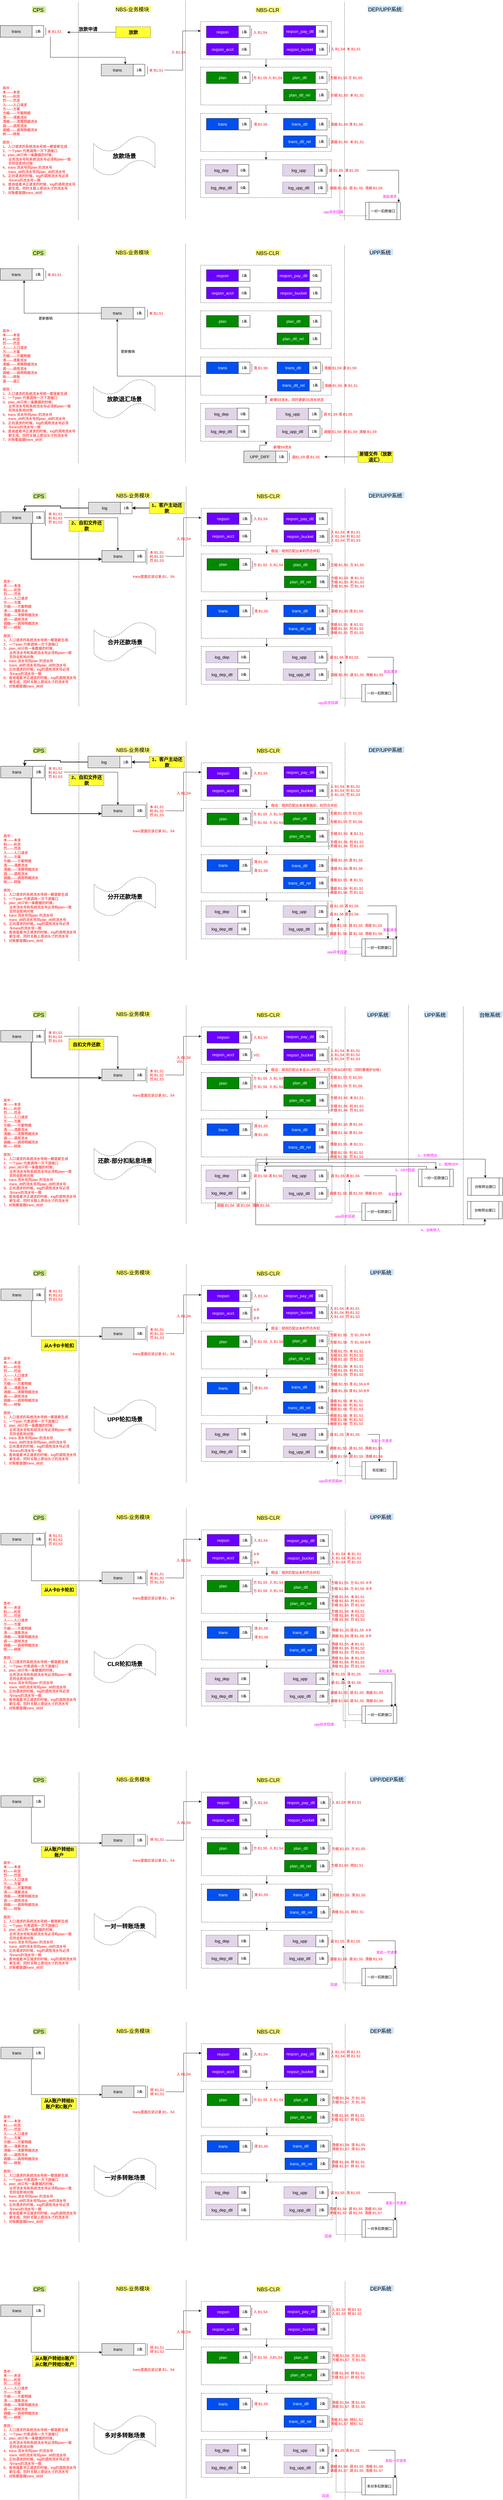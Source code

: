 <mxfile pages="1" version="11.2.8" type="github"><diagram id="w_kF4j-FGfoCd_SVwG7F" name="第 1 页"><mxGraphModel dx="1821" dy="3590" grid="0" gridSize="10" guides="1" tooltips="1" connect="1" arrows="1" fold="1" page="0" pageScale="1" pageWidth="827" pageHeight="1169" math="0" shadow="0"><root><mxCell id="0"/><mxCell id="1" parent="0"/><mxCell id="MQyXut-PgY21eP9doJaX-191" value="" style="rounded=0;whiteSpace=wrap;html=1;fillColor=none;fontSize=14;fontColor=#000000;dashed=1;" parent="1" vertex="1"><mxGeometry x="349.5" y="-2087.5" width="450" height="130" as="geometry"/></mxCell><mxCell id="MQyXut-PgY21eP9doJaX-5" style="edgeStyle=orthogonalEdgeStyle;rounded=0;orthogonalLoop=1;jettySize=auto;html=1;fontSize=12;fontColor=#000000;" parent="1" source="MQyXut-PgY21eP9doJaX-12" target="MQyXut-PgY21eP9doJaX-29" edge="1"><mxGeometry relative="1" as="geometry"/></mxCell><mxCell id="MQyXut-PgY21eP9doJaX-6" value="" style="endArrow=none;dashed=1;html=1;" parent="1" edge="1"><mxGeometry width="50" height="50" relative="1" as="geometry"><mxPoint x="297.5" y="-1885" as="sourcePoint"/><mxPoint x="297.5" y="-2636" as="targetPoint"/></mxGeometry></mxCell><mxCell id="MQyXut-PgY21eP9doJaX-7" style="edgeStyle=orthogonalEdgeStyle;rounded=0;orthogonalLoop=1;jettySize=auto;html=1;fontSize=12;fontColor=#000000;entryX=0;entryY=0.25;entryDx=0;entryDy=0;" parent="1" target="MQyXut-PgY21eP9doJaX-12" edge="1"><mxGeometry relative="1" as="geometry"><mxPoint x="224.5" y="-2396" as="sourcePoint"/></mxGeometry></mxCell><mxCell id="MQyXut-PgY21eP9doJaX-8" style="edgeStyle=orthogonalEdgeStyle;rounded=0;orthogonalLoop=1;jettySize=auto;html=1;entryX=0.5;entryY=0;entryDx=0;entryDy=0;fontSize=12;fontColor=#000000;" parent="1" source="MQyXut-PgY21eP9doJaX-29" target="MQyXut-PgY21eP9doJaX-44" edge="1"><mxGeometry relative="1" as="geometry"/></mxCell><mxCell id="MQyXut-PgY21eP9doJaX-11" value="" style="endArrow=none;dashed=1;html=1;" parent="1" edge="1"><mxGeometry width="50" height="50" relative="1" as="geometry"><mxPoint x="844.5" y="-1880.5" as="sourcePoint"/><mxPoint x="844.5" y="-2631.5" as="targetPoint"/></mxGeometry></mxCell><mxCell id="MQyXut-PgY21eP9doJaX-12" value="" style="rounded=0;whiteSpace=wrap;html=1;fillColor=none;fontSize=14;fontColor=#000000;dashed=1;" parent="1" vertex="1"><mxGeometry x="349.5" y="-2563" width="450" height="129" as="geometry"/></mxCell><mxCell id="MQyXut-PgY21eP9doJaX-13" value="reqssn" style="rounded=0;whiteSpace=wrap;html=1;fillColor=#6A00FF;fontColor=#FFFFFF;fontSize=14;" parent="1" vertex="1"><mxGeometry x="369.5" y="-2547.5" width="110" height="40" as="geometry"/></mxCell><mxCell id="MQyXut-PgY21eP9doJaX-14" value="1条" style="rounded=0;whiteSpace=wrap;html=1;" parent="1" vertex="1"><mxGeometry x="479.5" y="-2547.5" width="40" height="40" as="geometry"/></mxCell><mxCell id="MQyXut-PgY21eP9doJaX-15" value="trans" style="rounded=0;whiteSpace=wrap;html=1;fillColor=#E0E0E0;fontColor=#000000;fontSize=14;" parent="1" vertex="1"><mxGeometry x="7.5" y="-2416" width="110" height="40" as="geometry"/></mxCell><mxCell id="MQyXut-PgY21eP9doJaX-16" value="1条" style="rounded=0;whiteSpace=wrap;html=1;" parent="1" vertex="1"><mxGeometry x="117.5" y="-2416" width="40" height="40" as="geometry"/></mxCell><mxCell id="MQyXut-PgY21eP9doJaX-17" value="reqssn_bucket" style="rounded=0;whiteSpace=wrap;html=1;fillColor=#6A00FF;fontColor=#FFFFFF;fontSize=14;" parent="1" vertex="1"><mxGeometry x="635.5" y="-2487.5" width="110" height="40" as="geometry"/></mxCell><mxCell id="MQyXut-PgY21eP9doJaX-18" value="1条" style="rounded=0;whiteSpace=wrap;html=1;" parent="1" vertex="1"><mxGeometry x="745.5" y="-2487.5" width="40" height="40" as="geometry"/></mxCell><mxCell id="MQyXut-PgY21eP9doJaX-19" value="reqssn_acct" style="rounded=0;whiteSpace=wrap;html=1;fillColor=#6A00FF;fontColor=#FFFFFF;fontSize=14;" parent="1" vertex="1"><mxGeometry x="369.5" y="-2487.5" width="110" height="40" as="geometry"/></mxCell><mxCell id="MQyXut-PgY21eP9doJaX-20" value="0条" style="rounded=0;whiteSpace=wrap;html=1;" parent="1" vertex="1"><mxGeometry x="479.5" y="-2487.5" width="40" height="40" as="geometry"/></mxCell><mxCell id="MQyXut-PgY21eP9doJaX-21" value="本 B1,S1" style="shape=partialRectangle;top=0;left=0;right=0;bottom=0;align=left;verticalAlign=top;fillColor=none;spacingLeft=34;spacingRight=4;overflow=hidden;rotatable=0;points=[[0,0.5],[1,0.5]];portConstraint=eastwest;dropTarget=0;fontSize=12;dashed=1;fontColor=#FF0000;" parent="1" vertex="1"><mxGeometry x="-213.5" y="-2542" width="90" height="26" as="geometry"/></mxCell><mxCell id="MQyXut-PgY21eP9doJaX-22" value="" style="shape=partialRectangle;top=0;left=0;bottom=0;fillColor=none;align=left;verticalAlign=top;spacingLeft=4;spacingRight=4;overflow=hidden;rotatable=0;points=[];portConstraint=eastwest;part=1;fontSize=12;" parent="MQyXut-PgY21eP9doJaX-21" vertex="1" connectable="0"><mxGeometry width="30" height="26" as="geometry"/></mxCell><mxCell id="MQyXut-PgY21eP9doJaX-27" value="reqssn_pay_dtl" style="rounded=0;whiteSpace=wrap;html=1;fillColor=#6A00FF;fontColor=#FFFFFF;fontSize=14;" parent="1" vertex="1"><mxGeometry x="635.5" y="-2549" width="110" height="40" as="geometry"/></mxCell><mxCell id="MQyXut-PgY21eP9doJaX-28" value="0条" style="rounded=0;whiteSpace=wrap;html=1;" parent="1" vertex="1"><mxGeometry x="745.5" y="-2549" width="40" height="40" as="geometry"/></mxCell><mxCell id="MQyXut-PgY21eP9doJaX-29" value="" style="rounded=0;whiteSpace=wrap;html=1;fillColor=none;fontSize=14;fontColor=#000000;dashed=1;" parent="1" vertex="1"><mxGeometry x="349.5" y="-2406" width="450" height="130" as="geometry"/></mxCell><mxCell id="MQyXut-PgY21eP9doJaX-30" value="plan" style="rounded=0;whiteSpace=wrap;html=1;fillColor=#008A00;fontColor=#FFFFFF;fontSize=14;" parent="1" vertex="1"><mxGeometry x="369.5" y="-2390" width="110" height="40" as="geometry"/></mxCell><mxCell id="MQyXut-PgY21eP9doJaX-31" value="1条" style="rounded=0;whiteSpace=wrap;html=1;" parent="1" vertex="1"><mxGeometry x="479.5" y="-2390" width="40" height="40" as="geometry"/></mxCell><mxCell id="MQyXut-PgY21eP9doJaX-32" value="plan_dtl_rel" style="rounded=0;whiteSpace=wrap;html=1;fillColor=#008A00;fontColor=#FFFFFF;fontSize=14;" parent="1" vertex="1"><mxGeometry x="635" y="-2330" width="110" height="40" as="geometry"/></mxCell><mxCell id="MQyXut-PgY21eP9doJaX-33" value="1条" style="rounded=0;whiteSpace=wrap;html=1;" parent="1" vertex="1"><mxGeometry x="745" y="-2330" width="40" height="40" as="geometry"/></mxCell><mxCell id="MQyXut-PgY21eP9doJaX-34" value="plan_dtl" style="rounded=0;whiteSpace=wrap;html=1;fillColor=#008A00;fontColor=#FFFFFF;fontSize=14;" parent="1" vertex="1"><mxGeometry x="634.5" y="-2390" width="110" height="40" as="geometry"/></mxCell><mxCell id="MQyXut-PgY21eP9doJaX-35" value="1条" style="rounded=0;whiteSpace=wrap;html=1;" parent="1" vertex="1"><mxGeometry x="744.5" y="-2390" width="40" height="40" as="geometry"/></mxCell><mxCell id="MQyXut-PgY21eP9doJaX-197" style="edgeStyle=orthogonalEdgeStyle;rounded=0;orthogonalLoop=1;jettySize=auto;html=1;entryX=0.5;entryY=0;entryDx=0;entryDy=0;fontSize=12;fontColor=#FF0000;" parent="1" source="MQyXut-PgY21eP9doJaX-44" target="MQyXut-PgY21eP9doJaX-191" edge="1"><mxGeometry relative="1" as="geometry"/></mxCell><mxCell id="MQyXut-PgY21eP9doJaX-44" value="" style="rounded=0;whiteSpace=wrap;html=1;fillColor=none;fontSize=14;fontColor=#000000;dashed=1;" parent="1" vertex="1"><mxGeometry x="349.5" y="-2247" width="450" height="131" as="geometry"/></mxCell><mxCell id="MQyXut-PgY21eP9doJaX-45" value="trans" style="rounded=0;whiteSpace=wrap;html=1;fillColor=#0050EF;fontColor=#FFFFFF;fontSize=14;" parent="1" vertex="1"><mxGeometry x="369.5" y="-2230" width="110" height="40" as="geometry"/></mxCell><mxCell id="MQyXut-PgY21eP9doJaX-46" value="1条" style="rounded=0;whiteSpace=wrap;html=1;" parent="1" vertex="1"><mxGeometry x="479.5" y="-2230" width="40" height="40" as="geometry"/></mxCell><mxCell id="MQyXut-PgY21eP9doJaX-47" value="&lt;div&gt;trans_dtl_rel&lt;/div&gt;" style="rounded=0;whiteSpace=wrap;html=1;fillColor=#0050EF;fontColor=#FFFFFF;fontSize=14;" parent="1" vertex="1"><mxGeometry x="634.5" y="-2170" width="110" height="40" as="geometry"/></mxCell><mxCell id="MQyXut-PgY21eP9doJaX-48" value="1条" style="rounded=0;whiteSpace=wrap;html=1;" parent="1" vertex="1"><mxGeometry x="744.5" y="-2170" width="40" height="40" as="geometry"/></mxCell><mxCell id="MQyXut-PgY21eP9doJaX-49" value="trans_dtl" style="rounded=0;whiteSpace=wrap;html=1;fillColor=#0050EF;fontColor=#FFFFFF;fontSize=14;" parent="1" vertex="1"><mxGeometry x="634.5" y="-2230" width="110" height="40" as="geometry"/></mxCell><mxCell id="MQyXut-PgY21eP9doJaX-50" value="1条" style="rounded=0;whiteSpace=wrap;html=1;" parent="1" vertex="1"><mxGeometry x="744.5" y="-2230" width="40" height="40" as="geometry"/></mxCell><mxCell id="MQyXut-PgY21eP9doJaX-53" value="清细 B1,S5  本 B1,S1" style="shape=partialRectangle;top=0;left=0;right=0;bottom=0;align=left;verticalAlign=top;fillColor=none;spacingLeft=34;spacingRight=4;overflow=hidden;rotatable=0;points=[[0,0.5],[1,0.5]];portConstraint=eastwest;dropTarget=0;fontSize=12;dashed=1;fontColor=#FF0000;" parent="1" vertex="1"><mxGeometry x="760.5" y="-2162.5" width="167" height="26" as="geometry"/></mxCell><mxCell id="MQyXut-PgY21eP9doJaX-54" value="" style="shape=partialRectangle;top=0;left=0;bottom=0;fillColor=none;align=left;verticalAlign=top;spacingLeft=4;spacingRight=4;overflow=hidden;rotatable=0;points=[];portConstraint=eastwest;part=1;fontSize=12;" parent="MQyXut-PgY21eP9doJaX-53" vertex="1" connectable="0"><mxGeometry width="31" height="26" as="geometry"/></mxCell><mxCell id="MQyXut-PgY21eP9doJaX-56" value="log_dep" style="rounded=0;whiteSpace=wrap;html=1;fillColor=#e1d5e7;fontSize=14;strokeColor=#9673a6;" parent="1" vertex="1"><mxGeometry x="365.5" y="-2071.5" width="110" height="40" as="geometry"/></mxCell><mxCell id="MQyXut-PgY21eP9doJaX-57" value="0条" style="rounded=0;whiteSpace=wrap;html=1;" parent="1" vertex="1"><mxGeometry x="475.5" y="-2071.5" width="40" height="40" as="geometry"/></mxCell><mxCell id="MQyXut-PgY21eP9doJaX-58" value="log_upp" style="rounded=0;whiteSpace=wrap;html=1;fillColor=#e1d5e7;fontSize=14;strokeColor=#9673a6;" parent="1" vertex="1"><mxGeometry x="631.5" y="-2071.5" width="110" height="40" as="geometry"/></mxCell><mxCell id="MQyXut-PgY21eP9doJaX-59" value="1条" style="rounded=0;whiteSpace=wrap;html=1;" parent="1" vertex="1"><mxGeometry x="741.5" y="-2071" width="40" height="40" as="geometry"/></mxCell><mxCell id="MQyXut-PgY21eP9doJaX-60" value="log_dep_dtl" style="rounded=0;whiteSpace=wrap;html=1;fillColor=#e1d5e7;fontSize=14;strokeColor=#9673a6;" parent="1" vertex="1"><mxGeometry x="365.5" y="-2011.5" width="110" height="40" as="geometry"/></mxCell><mxCell id="MQyXut-PgY21eP9doJaX-61" value="0条" style="rounded=0;whiteSpace=wrap;html=1;" parent="1" vertex="1"><mxGeometry x="475.5" y="-2011.5" width="40" height="40" as="geometry"/></mxCell><mxCell id="MQyXut-PgY21eP9doJaX-66" value="log_upp_dtl" style="rounded=0;whiteSpace=wrap;html=1;fillColor=#e1d5e7;fontSize=14;strokeColor=#9673a6;" parent="1" vertex="1"><mxGeometry x="631.5" y="-2011" width="110" height="40" as="geometry"/></mxCell><mxCell id="MQyXut-PgY21eP9doJaX-461" style="edgeStyle=orthogonalEdgeStyle;rounded=0;orthogonalLoop=1;jettySize=auto;html=1;fontSize=12;fontColor=#FF0000;" parent="1" source="MQyXut-PgY21eP9doJaX-446" edge="1"><mxGeometry relative="1" as="geometry"><Array as="points"><mxPoint x="1030.5" y="-2051"/></Array><mxPoint x="1031" y="-1941.5" as="targetPoint"/></mxGeometry></mxCell><mxCell id="MQyXut-PgY21eP9doJaX-67" value="1条" style="rounded=0;whiteSpace=wrap;html=1;" parent="1" vertex="1"><mxGeometry x="741.5" y="-2011" width="40" height="40" as="geometry"/></mxCell><mxCell id="MQyXut-PgY21eP9doJaX-68" value="NBS-业务模块" style="text;html=1;resizable=0;points=[];autosize=1;align=left;verticalAlign=top;spacingTop=-4;fontSize=18;fillColor=#ffff88;strokeColor=none;" parent="1" vertex="1"><mxGeometry x="55" y="-2617.5" width="125" height="22" as="geometry"/></mxCell><mxCell id="MQyXut-PgY21eP9doJaX-69" value="NBS-CLR" style="text;html=1;resizable=0;points=[];autosize=1;align=left;verticalAlign=top;spacingTop=-4;fontSize=18;fillColor=#ffff88;strokeColor=none;" parent="1" vertex="1"><mxGeometry x="538.5" y="-2615" width="89" height="22" as="geometry"/></mxCell><mxCell id="MQyXut-PgY21eP9doJaX-70" value="DEP/UPP系统" style="text;html=1;resizable=0;points=[];autosize=1;align=left;verticalAlign=top;spacingTop=-4;fontSize=18;fillColor=#cce5ff;strokeColor=none;" parent="1" vertex="1"><mxGeometry x="923.5" y="-2617.5" width="125" height="22" as="geometry"/></mxCell><mxCell id="MQyXut-PgY21eP9doJaX-71" value="&lt;div&gt;放款场景&lt;/div&gt;" style="shape=tape;whiteSpace=wrap;html=1;dashed=1;strokeWidth=1;fillColor=none;fontSize=20;fontColor=#000000;fontStyle=1" parent="1" vertex="1"><mxGeometry x="-19.5" y="-2170" width="212" height="137" as="geometry"/></mxCell><mxCell id="MQyXut-PgY21eP9doJaX-465" style="edgeStyle=orthogonalEdgeStyle;rounded=0;orthogonalLoop=1;jettySize=auto;html=1;fontSize=12;fontColor=#FF0000;dashed=1;" parent="1" target="MQyXut-PgY21eP9doJaX-446" edge="1"><mxGeometry relative="1" as="geometry"><Array as="points"><mxPoint x="828.5" y="-1895"/></Array><mxPoint x="922" y="-1895" as="sourcePoint"/></mxGeometry></mxCell><mxCell id="MQyXut-PgY21eP9doJaX-73" value="一对一扣款接口" style="shape=process;whiteSpace=wrap;html=1;backgroundOutline=1;strokeWidth=1;fillColor=none;fontSize=12;fontColor=#000000;" parent="1" vertex="1"><mxGeometry x="917" y="-1941.5" width="120" height="60" as="geometry"/></mxCell><mxCell id="MQyXut-PgY21eP9doJaX-83" value="" style="endArrow=none;dashed=1;html=1;" parent="1" edge="1"><mxGeometry width="50" height="50" relative="1" as="geometry"><mxPoint x="-71.5" y="-1880.5" as="sourcePoint"/><mxPoint x="-71.5" y="-2631.5" as="targetPoint"/></mxGeometry></mxCell><mxCell id="MQyXut-PgY21eP9doJaX-87" value="CPS" style="text;html=1;resizable=0;points=[];autosize=1;align=left;verticalAlign=top;spacingTop=-4;fontSize=18;fillColor=#cdeb8b;strokeColor=none;" parent="1" vertex="1"><mxGeometry x="-230.5" y="-2615" width="47" height="22" as="geometry"/></mxCell><mxCell id="MQyXut-PgY21eP9doJaX-90" style="edgeStyle=orthogonalEdgeStyle;rounded=0;orthogonalLoop=1;jettySize=auto;html=1;fontSize=12;fontColor=#000000;exitX=0;exitY=0.5;exitDx=0;exitDy=0;" parent="1" source="MQyXut-PgY21eP9doJaX-91" edge="1"><mxGeometry relative="1" as="geometry"><mxPoint x="-1.5" y="-2526.5" as="sourcePoint"/><mxPoint x="-109.5" y="-2526" as="targetPoint"/><Array as="points"/></mxGeometry></mxCell><mxCell id="MQyXut-PgY21eP9doJaX-91" value="放款" style="rounded=0;whiteSpace=wrap;html=1;dashed=1;fillColor=#FFFF33;fontSize=16;fontStyle=1" parent="1" vertex="1"><mxGeometry x="57.5" y="-2545" width="120" height="38" as="geometry"/></mxCell><mxCell id="MQyXut-PgY21eP9doJaX-92" value="放款申请" style="text;html=1;resizable=0;points=[];autosize=1;align=left;verticalAlign=top;spacingTop=-4;fontStyle=1;fontSize=16;" parent="1" vertex="1"><mxGeometry x="-72.5" y="-2549" width="58" height="14" as="geometry"/></mxCell><mxCell id="MQyXut-PgY21eP9doJaX-93" value="trans" style="rounded=0;whiteSpace=wrap;html=1;fillColor=#E0E0E0;fontColor=#000000;fontSize=14;" parent="1" vertex="1"><mxGeometry x="-340.5" y="-2549" width="110" height="40" as="geometry"/></mxCell><mxCell id="MQyXut-PgY21eP9doJaX-94" value="1条" style="rounded=0;whiteSpace=wrap;html=1;" parent="1" vertex="1"><mxGeometry x="-230.5" y="-2549" width="40" height="40" as="geometry"/></mxCell><mxCell id="MQyXut-PgY21eP9doJaX-98" value="本 B1,S1" style="shape=partialRectangle;top=0;left=0;right=0;bottom=0;align=left;verticalAlign=top;fillColor=none;spacingLeft=34;spacingRight=4;overflow=hidden;rotatable=0;points=[[0,0.5],[1,0.5]];portConstraint=eastwest;dropTarget=0;fontSize=12;dashed=1;fontColor=#FF0000;" parent="1" vertex="1"><mxGeometry x="136.5" y="-2409" width="90" height="26" as="geometry"/></mxCell><mxCell id="MQyXut-PgY21eP9doJaX-99" value="" style="shape=partialRectangle;top=0;left=0;bottom=0;fillColor=none;align=left;verticalAlign=top;spacingLeft=4;spacingRight=4;overflow=hidden;rotatable=0;points=[];portConstraint=eastwest;part=1;fontSize=12;" parent="MQyXut-PgY21eP9doJaX-98" vertex="1" connectable="0"><mxGeometry width="30" height="26" as="geometry"/></mxCell><mxCell id="MQyXut-PgY21eP9doJaX-100" style="edgeStyle=orthogonalEdgeStyle;rounded=0;orthogonalLoop=1;jettySize=auto;html=1;fontSize=12;fontColor=#000000;exitX=0.511;exitY=1.154;exitDx=0;exitDy=0;exitPerimeter=0;entryX=0.75;entryY=0;entryDx=0;entryDy=0;" parent="1" source="MQyXut-PgY21eP9doJaX-21" target="MQyXut-PgY21eP9doJaX-15" edge="1"><mxGeometry relative="1" as="geometry"><mxPoint x="-15.5" y="-2440" as="sourcePoint"/><mxPoint x="-123.5" y="-2440" as="targetPoint"/><Array as="points"><mxPoint x="-167.5" y="-2440"/><mxPoint x="90.5" y="-2440"/></Array></mxGeometry></mxCell><mxCell id="MQyXut-PgY21eP9doJaX-101" value="清 B1,S5" style="shape=partialRectangle;top=0;left=0;right=0;bottom=0;align=left;verticalAlign=top;fillColor=none;spacingLeft=34;spacingRight=4;overflow=hidden;rotatable=0;points=[[0,0.5],[1,0.5]];portConstraint=eastwest;dropTarget=0;fontSize=12;dashed=1;fontColor=#FF0000;" parent="1" vertex="1"><mxGeometry x="495.5" y="-2223" width="90" height="26" as="geometry"/></mxCell><mxCell id="MQyXut-PgY21eP9doJaX-102" value="" style="shape=partialRectangle;top=0;left=0;bottom=0;fillColor=none;align=left;verticalAlign=top;spacingLeft=4;spacingRight=4;overflow=hidden;rotatable=0;points=[];portConstraint=eastwest;part=1;fontSize=12;" parent="MQyXut-PgY21eP9doJaX-101" vertex="1" connectable="0"><mxGeometry width="29" height="26" as="geometry"/></mxCell><mxCell id="MQyXut-PgY21eP9doJaX-103" value="清细 B1,S5 清 B1,S5" style="shape=partialRectangle;top=0;left=0;right=0;bottom=0;align=left;verticalAlign=top;fillColor=none;spacingLeft=34;spacingRight=4;overflow=hidden;rotatable=0;points=[[0,0.5],[1,0.5]];portConstraint=eastwest;dropTarget=0;fontSize=12;dashed=1;fontColor=#FF0000;" parent="1" vertex="1"><mxGeometry x="760.5" y="-2223" width="161" height="26" as="geometry"/></mxCell><mxCell id="MQyXut-PgY21eP9doJaX-104" value="" style="shape=partialRectangle;top=0;left=0;bottom=0;fillColor=none;align=left;verticalAlign=top;spacingLeft=4;spacingRight=4;overflow=hidden;rotatable=0;points=[];portConstraint=eastwest;part=1;fontSize=12;" parent="MQyXut-PgY21eP9doJaX-103" vertex="1" connectable="0"><mxGeometry width="30.921" height="26" as="geometry"/></mxCell><mxCell id="MQyXut-PgY21eP9doJaX-114" value="发起请求" style="text;html=1;resizable=0;points=[];autosize=1;align=left;verticalAlign=top;spacingTop=-4;fontSize=12;fillColor=#ffffff;fontColor=#FF00FF;" parent="1" vertex="1"><mxGeometry x="974" y="-1971.5" width="58" height="14" as="geometry"/></mxCell><mxCell id="MQyXut-PgY21eP9doJaX-116" value="upp异步回调" style="text;html=1;resizable=0;points=[];autosize=1;align=left;verticalAlign=top;spacingTop=-4;fontSize=12;fontColor=#FF00FF;" parent="1" vertex="1"><mxGeometry x="770" y="-1918.5" width="79" height="14" as="geometry"/></mxCell><mxCell id="MQyXut-PgY21eP9doJaX-280" style="edgeStyle=orthogonalEdgeStyle;rounded=0;orthogonalLoop=1;jettySize=auto;html=1;fontSize=12;fontColor=#FF0000;" parent="1" source="MQyXut-PgY21eP9doJaX-198" target="MQyXut-PgY21eP9doJaX-229" edge="1"><mxGeometry relative="1" as="geometry"/></mxCell><mxCell id="MQyXut-PgY21eP9doJaX-198" value="" style="rounded=0;whiteSpace=wrap;html=1;fillColor=none;fontSize=14;fontColor=#000000;dashed=1;" parent="1" vertex="1"><mxGeometry x="349.5" y="-1249.5" width="450" height="130" as="geometry"/></mxCell><mxCell id="MQyXut-PgY21eP9doJaX-200" value="" style="endArrow=none;dashed=1;html=1;" parent="1" edge="1"><mxGeometry width="50" height="50" relative="1" as="geometry"><mxPoint x="297.5" y="-1049" as="sourcePoint"/><mxPoint x="297.5" y="-1800" as="targetPoint"/></mxGeometry></mxCell><mxCell id="MQyXut-PgY21eP9doJaX-203" value="" style="endArrow=none;dashed=1;html=1;" parent="1" edge="1"><mxGeometry width="50" height="50" relative="1" as="geometry"><mxPoint x="844.5" y="-1044.5" as="sourcePoint"/><mxPoint x="844.5" y="-1795.5" as="targetPoint"/></mxGeometry></mxCell><mxCell id="MQyXut-PgY21eP9doJaX-204" value="" style="rounded=0;whiteSpace=wrap;html=1;fillColor=none;fontSize=14;fontColor=#000000;dashed=1;" parent="1" vertex="1"><mxGeometry x="349.5" y="-1725" width="450" height="129" as="geometry"/></mxCell><mxCell id="MQyXut-PgY21eP9doJaX-205" value="reqssn" style="rounded=0;whiteSpace=wrap;html=1;fillColor=#6A00FF;fontColor=#FFFFFF;fontSize=14;" parent="1" vertex="1"><mxGeometry x="369.5" y="-1709.5" width="110" height="40" as="geometry"/></mxCell><mxCell id="MQyXut-PgY21eP9doJaX-206" value="1条" style="rounded=0;whiteSpace=wrap;html=1;" parent="1" vertex="1"><mxGeometry x="479.5" y="-1709.5" width="40" height="40" as="geometry"/></mxCell><mxCell id="MQyXut-PgY21eP9doJaX-284" style="edgeStyle=orthogonalEdgeStyle;rounded=0;orthogonalLoop=1;jettySize=auto;html=1;entryX=0.75;entryY=1;entryDx=0;entryDy=0;fontSize=12;fontColor=#FF0000;" parent="1" source="MQyXut-PgY21eP9doJaX-207" target="MQyXut-PgY21eP9doJaX-257" edge="1"><mxGeometry relative="1" as="geometry"/></mxCell><mxCell id="MQyXut-PgY21eP9doJaX-207" value="trans" style="rounded=0;whiteSpace=wrap;html=1;fillColor=#E0E0E0;fontColor=#000000;fontSize=14;" parent="1" vertex="1"><mxGeometry x="7.5" y="-1580" width="110" height="40" as="geometry"/></mxCell><mxCell id="MQyXut-PgY21eP9doJaX-208" value="1条" style="rounded=0;whiteSpace=wrap;html=1;" parent="1" vertex="1"><mxGeometry x="117.5" y="-1580" width="40" height="40" as="geometry"/></mxCell><mxCell id="MQyXut-PgY21eP9doJaX-209" value="reqssn_bucket" style="rounded=0;whiteSpace=wrap;html=1;fillColor=#6A00FF;fontColor=#FFFFFF;fontSize=14;" parent="1" vertex="1"><mxGeometry x="613.5" y="-1649.5" width="110" height="40" as="geometry"/></mxCell><mxCell id="MQyXut-PgY21eP9doJaX-210" value="1条" style="rounded=0;whiteSpace=wrap;html=1;" parent="1" vertex="1"><mxGeometry x="723.5" y="-1649.5" width="40" height="40" as="geometry"/></mxCell><mxCell id="MQyXut-PgY21eP9doJaX-211" value="reqssn_acct" style="rounded=0;whiteSpace=wrap;html=1;fillColor=#6A00FF;fontColor=#FFFFFF;fontSize=14;" parent="1" vertex="1"><mxGeometry x="369.5" y="-1649.5" width="110" height="40" as="geometry"/></mxCell><mxCell id="MQyXut-PgY21eP9doJaX-212" value="0条" style="rounded=0;whiteSpace=wrap;html=1;" parent="1" vertex="1"><mxGeometry x="479.5" y="-1649.5" width="40" height="40" as="geometry"/></mxCell><mxCell id="MQyXut-PgY21eP9doJaX-213" value="本 B1,S1" style="shape=partialRectangle;top=0;left=0;right=0;bottom=0;align=left;verticalAlign=top;fillColor=none;spacingLeft=34;spacingRight=4;overflow=hidden;rotatable=0;points=[[0,0.5],[1,0.5]];portConstraint=eastwest;dropTarget=0;fontSize=12;dashed=1;fontColor=#FF0000;" parent="1" vertex="1"><mxGeometry x="-213.5" y="-1706" width="90" height="26" as="geometry"/></mxCell><mxCell id="MQyXut-PgY21eP9doJaX-214" value="" style="shape=partialRectangle;top=0;left=0;bottom=0;fillColor=none;align=left;verticalAlign=top;spacingLeft=4;spacingRight=4;overflow=hidden;rotatable=0;points=[];portConstraint=eastwest;part=1;fontSize=12;" parent="MQyXut-PgY21eP9doJaX-213" vertex="1" connectable="0"><mxGeometry width="30" height="26" as="geometry"/></mxCell><mxCell id="MQyXut-PgY21eP9doJaX-215" value="reqssn_pay_dtl" style="rounded=0;whiteSpace=wrap;html=1;fillColor=#6A00FF;fontColor=#FFFFFF;fontSize=14;" parent="1" vertex="1"><mxGeometry x="614" y="-1709.5" width="110" height="40" as="geometry"/></mxCell><mxCell id="MQyXut-PgY21eP9doJaX-216" value="0条" style="rounded=0;whiteSpace=wrap;html=1;" parent="1" vertex="1"><mxGeometry x="724" y="-1709.5" width="40" height="40" as="geometry"/></mxCell><mxCell id="MQyXut-PgY21eP9doJaX-217" value="" style="rounded=0;whiteSpace=wrap;html=1;fillColor=none;fontSize=14;fontColor=#000000;dashed=1;" parent="1" vertex="1"><mxGeometry x="349.5" y="-1568" width="450" height="130" as="geometry"/></mxCell><mxCell id="MQyXut-PgY21eP9doJaX-218" value="plan" style="rounded=0;whiteSpace=wrap;html=1;fillColor=#008A00;fontColor=#FFFFFF;fontSize=14;" parent="1" vertex="1"><mxGeometry x="369.5" y="-1552" width="110" height="40" as="geometry"/></mxCell><mxCell id="MQyXut-PgY21eP9doJaX-219" value="1条" style="rounded=0;whiteSpace=wrap;html=1;" parent="1" vertex="1"><mxGeometry x="479.5" y="-1552" width="40" height="40" as="geometry"/></mxCell><mxCell id="MQyXut-PgY21eP9doJaX-220" value="&lt;div&gt;plan_dtl_rel&lt;/div&gt;" style="rounded=0;whiteSpace=wrap;html=1;fillColor=#008A00;fontColor=#FFFFFF;fontSize=14;" parent="1" vertex="1"><mxGeometry x="612.5" y="-1492" width="110" height="40" as="geometry"/></mxCell><mxCell id="MQyXut-PgY21eP9doJaX-221" value="1条" style="rounded=0;whiteSpace=wrap;html=1;" parent="1" vertex="1"><mxGeometry x="722.5" y="-1492" width="40" height="40" as="geometry"/></mxCell><mxCell id="MQyXut-PgY21eP9doJaX-222" value="plan_dtl" style="rounded=0;whiteSpace=wrap;html=1;fillColor=#008A00;fontColor=#FFFFFF;fontSize=14;" parent="1" vertex="1"><mxGeometry x="613.5" y="-1552" width="110" height="40" as="geometry"/></mxCell><mxCell id="MQyXut-PgY21eP9doJaX-223" value="1条" style="rounded=0;whiteSpace=wrap;html=1;" parent="1" vertex="1"><mxGeometry x="723.5" y="-1552" width="40" height="40" as="geometry"/></mxCell><mxCell id="MQyXut-PgY21eP9doJaX-283" style="edgeStyle=orthogonalEdgeStyle;rounded=0;orthogonalLoop=1;jettySize=auto;html=1;fontSize=12;fontColor=#FF0000;" parent="1" source="MQyXut-PgY21eP9doJaX-229" target="MQyXut-PgY21eP9doJaX-207" edge="1"><mxGeometry relative="1" as="geometry"/></mxCell><mxCell id="MQyXut-PgY21eP9doJaX-229" value="" style="rounded=0;whiteSpace=wrap;html=1;fillColor=none;fontSize=14;fontColor=#000000;dashed=1;" parent="1" vertex="1"><mxGeometry x="349.5" y="-1409" width="450" height="131" as="geometry"/></mxCell><mxCell id="MQyXut-PgY21eP9doJaX-230" value="trans" style="rounded=0;whiteSpace=wrap;html=1;fillColor=#0050EF;fontColor=#FFFFFF;fontSize=14;" parent="1" vertex="1"><mxGeometry x="369.5" y="-1392" width="110" height="40" as="geometry"/></mxCell><mxCell id="MQyXut-PgY21eP9doJaX-231" value="1条" style="rounded=0;whiteSpace=wrap;html=1;" parent="1" vertex="1"><mxGeometry x="479.5" y="-1392" width="40" height="40" as="geometry"/></mxCell><mxCell id="MQyXut-PgY21eP9doJaX-232" value="&lt;div&gt;trans_dtl_rel&lt;/div&gt;" style="rounded=0;whiteSpace=wrap;html=1;fillColor=#0050EF;fontColor=#FFFFFF;fontSize=14;" parent="1" vertex="1"><mxGeometry x="613.5" y="-1332" width="110" height="40" as="geometry"/></mxCell><mxCell id="MQyXut-PgY21eP9doJaX-233" value="1条" style="rounded=0;whiteSpace=wrap;html=1;" parent="1" vertex="1"><mxGeometry x="723.5" y="-1332" width="40" height="40" as="geometry"/></mxCell><mxCell id="MQyXut-PgY21eP9doJaX-234" value="trans_dtl" style="rounded=0;whiteSpace=wrap;html=1;fillColor=#0050EF;fontColor=#FFFFFF;fontSize=14;" parent="1" vertex="1"><mxGeometry x="612.5" y="-1392" width="110" height="40" as="geometry"/></mxCell><mxCell id="MQyXut-PgY21eP9doJaX-235" value="1条" style="rounded=0;whiteSpace=wrap;html=1;" parent="1" vertex="1"><mxGeometry x="722.5" y="-1392" width="40" height="40" as="geometry"/></mxCell><mxCell id="MQyXut-PgY21eP9doJaX-236" value="清细 B1,S9  本 B1,S1" style="shape=partialRectangle;top=0;left=0;right=0;bottom=0;align=left;verticalAlign=top;fillColor=none;spacingLeft=34;spacingRight=4;overflow=hidden;rotatable=0;points=[[0,0.5],[1,0.5]];portConstraint=eastwest;dropTarget=0;fontSize=12;dashed=1;fontColor=#FF0000;" parent="1" vertex="1"><mxGeometry x="739.5" y="-1324.5" width="167" height="26" as="geometry"/></mxCell><mxCell id="MQyXut-PgY21eP9doJaX-237" value="" style="shape=partialRectangle;top=0;left=0;bottom=0;fillColor=none;align=left;verticalAlign=top;spacingLeft=4;spacingRight=4;overflow=hidden;rotatable=0;points=[];portConstraint=eastwest;part=1;fontSize=12;" parent="MQyXut-PgY21eP9doJaX-236" vertex="1" connectable="0"><mxGeometry width="31" height="26" as="geometry"/></mxCell><mxCell id="MQyXut-PgY21eP9doJaX-238" value="log_dep" style="rounded=0;whiteSpace=wrap;html=1;fillColor=#e1d5e7;fontSize=14;strokeColor=#9673a6;" parent="1" vertex="1"><mxGeometry x="365.5" y="-1233.5" width="110" height="40" as="geometry"/></mxCell><mxCell id="MQyXut-PgY21eP9doJaX-239" value="0条" style="rounded=0;whiteSpace=wrap;html=1;" parent="1" vertex="1"><mxGeometry x="475.5" y="-1233.5" width="40" height="40" as="geometry"/></mxCell><mxCell id="MQyXut-PgY21eP9doJaX-240" value="log_upp" style="rounded=0;whiteSpace=wrap;html=1;fillColor=#e1d5e7;fontSize=14;strokeColor=#9673a6;" parent="1" vertex="1"><mxGeometry x="610.5" y="-1233.5" width="110" height="40" as="geometry"/></mxCell><mxCell id="MQyXut-PgY21eP9doJaX-241" value="1条" style="rounded=0;whiteSpace=wrap;html=1;" parent="1" vertex="1"><mxGeometry x="720.5" y="-1233" width="40" height="40" as="geometry"/></mxCell><mxCell id="MQyXut-PgY21eP9doJaX-242" value="log_dep_dtl" style="rounded=0;whiteSpace=wrap;html=1;fillColor=#e1d5e7;fontSize=14;strokeColor=#9673a6;" parent="1" vertex="1"><mxGeometry x="365.5" y="-1173.5" width="110" height="40" as="geometry"/></mxCell><mxCell id="MQyXut-PgY21eP9doJaX-243" value="0条" style="rounded=0;whiteSpace=wrap;html=1;" parent="1" vertex="1"><mxGeometry x="475.5" y="-1173.5" width="40" height="40" as="geometry"/></mxCell><mxCell id="MQyXut-PgY21eP9doJaX-244" value="log_upp_dtl" style="rounded=0;whiteSpace=wrap;html=1;fillColor=#e1d5e7;fontSize=14;strokeColor=#9673a6;" parent="1" vertex="1"><mxGeometry x="610.5" y="-1173" width="110" height="40" as="geometry"/></mxCell><mxCell id="MQyXut-PgY21eP9doJaX-245" value="1条" style="rounded=0;whiteSpace=wrap;html=1;" parent="1" vertex="1"><mxGeometry x="720.5" y="-1173" width="40" height="40" as="geometry"/></mxCell><mxCell id="MQyXut-PgY21eP9doJaX-246" value="NBS-业务模块" style="text;html=1;resizable=0;points=[];autosize=1;align=left;verticalAlign=top;spacingTop=-4;fontSize=18;fillColor=#ffff88;strokeColor=none;" parent="1" vertex="1"><mxGeometry x="55" y="-1781.5" width="125" height="22" as="geometry"/></mxCell><mxCell id="MQyXut-PgY21eP9doJaX-247" value="NBS-CLR" style="text;html=1;resizable=0;points=[];autosize=1;align=left;verticalAlign=top;spacingTop=-4;fontSize=18;fillColor=#ffff88;strokeColor=none;" parent="1" vertex="1"><mxGeometry x="538.5" y="-1779" width="89" height="22" as="geometry"/></mxCell><mxCell id="MQyXut-PgY21eP9doJaX-248" value="UPP系统" style="text;html=1;resizable=0;points=[];autosize=1;align=left;verticalAlign=top;spacingTop=-4;fontSize=18;fillColor=#cce5ff;strokeColor=none;" parent="1" vertex="1"><mxGeometry x="928.5" y="-1781.5" width="83" height="22" as="geometry"/></mxCell><mxCell id="MQyXut-PgY21eP9doJaX-249" value="&lt;div&gt;放款退汇场景&lt;/div&gt;" style="shape=tape;whiteSpace=wrap;html=1;dashed=1;strokeWidth=1;fillColor=none;fontSize=20;fontColor=#000000;fontStyle=1" parent="1" vertex="1"><mxGeometry x="-19.5" y="-1334" width="212" height="137" as="geometry"/></mxCell><mxCell id="MQyXut-PgY21eP9doJaX-252" value="" style="endArrow=none;dashed=1;html=1;" parent="1" edge="1"><mxGeometry width="50" height="50" relative="1" as="geometry"><mxPoint x="-71.5" y="-1044.5" as="sourcePoint"/><mxPoint x="-71.5" y="-1795.5" as="targetPoint"/></mxGeometry></mxCell><mxCell id="MQyXut-PgY21eP9doJaX-253" value="CPS" style="text;html=1;resizable=0;points=[];autosize=1;align=left;verticalAlign=top;spacingTop=-4;fontSize=18;fillColor=#cdeb8b;strokeColor=none;" parent="1" vertex="1"><mxGeometry x="-230.5" y="-1779" width="47" height="22" as="geometry"/></mxCell><mxCell id="MQyXut-PgY21eP9doJaX-278" style="edgeStyle=orthogonalEdgeStyle;rounded=0;orthogonalLoop=1;jettySize=auto;html=1;entryX=1;entryY=0.5;entryDx=0;entryDy=0;fontSize=12;fontColor=#FF0000;" parent="1" source="MQyXut-PgY21eP9doJaX-255" target="MQyXut-PgY21eP9doJaX-276" edge="1"><mxGeometry relative="1" as="geometry"/></mxCell><mxCell id="MQyXut-PgY21eP9doJaX-255" value="差错文件（放款退汇）" style="rounded=0;whiteSpace=wrap;html=1;dashed=1;fillColor=#FFFF33;fontSize=16;fontStyle=1" parent="1" vertex="1"><mxGeometry x="891" y="-1085" width="120" height="38" as="geometry"/></mxCell><mxCell id="MQyXut-PgY21eP9doJaX-257" value="trans" style="rounded=0;whiteSpace=wrap;html=1;fillColor=#E0E0E0;fontColor=#000000;fontSize=14;" parent="1" vertex="1"><mxGeometry x="-340.5" y="-1713" width="110" height="40" as="geometry"/></mxCell><mxCell id="MQyXut-PgY21eP9doJaX-258" value="1条" style="rounded=0;whiteSpace=wrap;html=1;" parent="1" vertex="1"><mxGeometry x="-230.5" y="-1713" width="40" height="40" as="geometry"/></mxCell><mxCell id="MQyXut-PgY21eP9doJaX-259" value="本 B1,S1" style="shape=partialRectangle;top=0;left=0;right=0;bottom=0;align=left;verticalAlign=top;fillColor=none;spacingLeft=34;spacingRight=4;overflow=hidden;rotatable=0;points=[[0,0.5],[1,0.5]];portConstraint=eastwest;dropTarget=0;fontSize=12;dashed=1;fontColor=#FF0000;" parent="1" vertex="1"><mxGeometry x="136.5" y="-1573" width="90" height="26" as="geometry"/></mxCell><mxCell id="MQyXut-PgY21eP9doJaX-260" value="" style="shape=partialRectangle;top=0;left=0;bottom=0;fillColor=none;align=left;verticalAlign=top;spacingLeft=4;spacingRight=4;overflow=hidden;rotatable=0;points=[];portConstraint=eastwest;part=1;fontSize=12;" parent="MQyXut-PgY21eP9doJaX-259" vertex="1" connectable="0"><mxGeometry width="30" height="26" as="geometry"/></mxCell><mxCell id="MQyXut-PgY21eP9doJaX-262" value="清 B1,S9" style="shape=partialRectangle;top=0;left=0;right=0;bottom=0;align=left;verticalAlign=top;fillColor=none;spacingLeft=34;spacingRight=4;overflow=hidden;rotatable=0;points=[[0,0.5],[1,0.5]];portConstraint=eastwest;dropTarget=0;fontSize=12;dashed=1;fontColor=#FF0000;" parent="1" vertex="1"><mxGeometry x="495.5" y="-1385" width="90" height="26" as="geometry"/></mxCell><mxCell id="MQyXut-PgY21eP9doJaX-263" value="" style="shape=partialRectangle;top=0;left=0;bottom=0;fillColor=none;align=left;verticalAlign=top;spacingLeft=4;spacingRight=4;overflow=hidden;rotatable=0;points=[];portConstraint=eastwest;part=1;fontSize=12;" parent="MQyXut-PgY21eP9doJaX-262" vertex="1" connectable="0"><mxGeometry width="30" height="26" as="geometry"/></mxCell><mxCell id="MQyXut-PgY21eP9doJaX-264" value="清细 B1,S9 清 B1,S9" style="shape=partialRectangle;top=0;left=0;right=0;bottom=0;align=left;verticalAlign=top;fillColor=none;spacingLeft=34;spacingRight=4;overflow=hidden;rotatable=0;points=[[0,0.5],[1,0.5]];portConstraint=eastwest;dropTarget=0;fontSize=12;dashed=1;fontColor=#FF0000;" parent="1" vertex="1"><mxGeometry x="738.5" y="-1385" width="161" height="26" as="geometry"/></mxCell><mxCell id="MQyXut-PgY21eP9doJaX-265" value="" style="shape=partialRectangle;top=0;left=0;bottom=0;fillColor=none;align=left;verticalAlign=top;spacingLeft=4;spacingRight=4;overflow=hidden;rotatable=0;points=[];portConstraint=eastwest;part=1;fontSize=12;" parent="MQyXut-PgY21eP9doJaX-264" vertex="1" connectable="0"><mxGeometry width="30" height="26" as="geometry"/></mxCell><mxCell id="MQyXut-PgY21eP9doJaX-266" value="调 B1,S9 清 B1,S5" style="shape=partialRectangle;top=0;left=0;right=0;bottom=0;align=left;verticalAlign=top;fillColor=none;spacingLeft=34;spacingRight=4;overflow=hidden;rotatable=0;points=[[0,0.5],[1,0.5]];portConstraint=eastwest;dropTarget=0;fontSize=12;dashed=1;fontColor=#FF0000;" parent="1" vertex="1"><mxGeometry x="736.5" y="-1226" width="142" height="26" as="geometry"/></mxCell><mxCell id="MQyXut-PgY21eP9doJaX-267" value="" style="shape=partialRectangle;top=0;left=0;bottom=0;fillColor=none;align=left;verticalAlign=top;spacingLeft=4;spacingRight=4;overflow=hidden;rotatable=0;points=[];portConstraint=eastwest;part=1;fontSize=12;" parent="MQyXut-PgY21eP9doJaX-266" vertex="1" connectable="0"><mxGeometry width="30" height="26" as="geometry"/></mxCell><mxCell id="MQyXut-PgY21eP9doJaX-269" value="调细 B1,S9  调 B1,S9  清细 B1,S9" style="shape=partialRectangle;top=0;left=0;right=0;bottom=0;align=left;verticalAlign=top;fillColor=none;spacingLeft=34;spacingRight=4;overflow=hidden;rotatable=0;points=[[0,0.5],[1,0.5]];portConstraint=eastwest;dropTarget=0;fontSize=12;dashed=1;fontColor=#FF0000;" parent="1" vertex="1"><mxGeometry x="737.5" y="-1166" width="222" height="26" as="geometry"/></mxCell><mxCell id="MQyXut-PgY21eP9doJaX-270" value="" style="shape=partialRectangle;top=0;left=0;bottom=0;fillColor=none;align=left;verticalAlign=top;spacingLeft=4;spacingRight=4;overflow=hidden;rotatable=0;points=[];portConstraint=eastwest;part=1;fontSize=12;" parent="MQyXut-PgY21eP9doJaX-269" vertex="1" connectable="0"><mxGeometry width="29.264" height="26" as="geometry"/></mxCell><mxCell id="MQyXut-PgY21eP9doJaX-279" style="edgeStyle=orthogonalEdgeStyle;rounded=0;orthogonalLoop=1;jettySize=auto;html=1;fontSize=12;fontColor=#FF0000;" parent="1" source="MQyXut-PgY21eP9doJaX-274" target="MQyXut-PgY21eP9doJaX-198" edge="1"><mxGeometry relative="1" as="geometry"/></mxCell><mxCell id="MQyXut-PgY21eP9doJaX-274" value="UPP_DIFF" style="rounded=0;whiteSpace=wrap;html=1;fillColor=#E0E0E0;fontColor=#000000;fontSize=14;" parent="1" vertex="1"><mxGeometry x="498" y="-1086" width="110" height="40" as="geometry"/></mxCell><mxCell id="MQyXut-PgY21eP9doJaX-275" value="1条" style="rounded=0;whiteSpace=wrap;html=1;" parent="1" vertex="1"><mxGeometry x="608" y="-1086" width="40" height="40" as="geometry"/></mxCell><mxCell id="MQyXut-PgY21eP9doJaX-276" value="退B1,S9 调 B1,S5" style="shape=partialRectangle;top=0;left=0;right=0;bottom=0;align=left;verticalAlign=top;fillColor=none;spacingLeft=34;spacingRight=4;overflow=hidden;rotatable=0;points=[[0,0.5],[1,0.5]];portConstraint=eastwest;dropTarget=0;fontSize=12;dashed=1;fontColor=#FF0000;" parent="1" vertex="1"><mxGeometry x="627.5" y="-1079" width="148" height="26" as="geometry"/></mxCell><mxCell id="MQyXut-PgY21eP9doJaX-277" value="" style="shape=partialRectangle;top=0;left=0;bottom=0;fillColor=none;align=left;verticalAlign=top;spacingLeft=4;spacingRight=4;overflow=hidden;rotatable=0;points=[];portConstraint=eastwest;part=1;fontSize=12;" parent="MQyXut-PgY21eP9doJaX-276" vertex="1" connectable="0"><mxGeometry width="27" height="26" as="geometry"/></mxCell><mxCell id="MQyXut-PgY21eP9doJaX-285" value="新增S9流水" style="text;html=1;resizable=0;points=[];autosize=1;align=left;verticalAlign=top;spacingTop=-4;fontSize=12;fontColor=#FF0000;" parent="1" vertex="1"><mxGeometry x="597.5" y="-1109" width="73" height="14" as="geometry"/></mxCell><mxCell id="MQyXut-PgY21eP9doJaX-286" value="新增S9流水，同时更新S5流水状态" style="text;html=1;resizable=0;points=[];autosize=1;align=left;verticalAlign=top;spacingTop=-4;fontSize=12;fontColor=#FF0000;" parent="1" vertex="1"><mxGeometry x="585.5" y="-1272.5" width="196" height="14" as="geometry"/></mxCell><mxCell id="MQyXut-PgY21eP9doJaX-287" value="更新撤销" style="text;html=1;resizable=0;points=[];autosize=1;align=left;verticalAlign=top;spacingTop=-4;fontSize=12;fontColor=#000000;" parent="1" vertex="1"><mxGeometry x="72.5" y="-1438" width="58" height="14" as="geometry"/></mxCell><mxCell id="MQyXut-PgY21eP9doJaX-288" value="更新撤销" style="text;html=1;resizable=0;points=[];autosize=1;align=left;verticalAlign=top;spacingTop=-4;fontSize=12;fontColor=#000000;" parent="1" vertex="1"><mxGeometry x="-210.5" y="-1552" width="58" height="14" as="geometry"/></mxCell><mxCell id="MQyXut-PgY21eP9doJaX-290" value="" style="rounded=0;whiteSpace=wrap;html=1;fillColor=none;fontSize=14;fontColor=#000000;dashed=1;" parent="1" vertex="1"><mxGeometry x="351.5" y="-413.5" width="450" height="130" as="geometry"/></mxCell><mxCell id="MQyXut-PgY21eP9doJaX-291" value="" style="endArrow=none;dashed=1;html=1;" parent="1" edge="1"><mxGeometry width="50" height="50" relative="1" as="geometry"><mxPoint x="299.5" y="-213" as="sourcePoint"/><mxPoint x="299.5" y="-964" as="targetPoint"/></mxGeometry></mxCell><mxCell id="MQyXut-PgY21eP9doJaX-292" value="" style="endArrow=none;dashed=1;html=1;" parent="1" edge="1"><mxGeometry width="50" height="50" relative="1" as="geometry"><mxPoint x="846.5" y="-208.5" as="sourcePoint"/><mxPoint x="846.5" y="-959.5" as="targetPoint"/></mxGeometry></mxCell><mxCell id="MQyXut-PgY21eP9doJaX-400" style="edgeStyle=orthogonalEdgeStyle;rounded=0;orthogonalLoop=1;jettySize=auto;html=1;fontSize=12;fontColor=#FF0000;" parent="1" source="MQyXut-PgY21eP9doJaX-293" target="MQyXut-PgY21eP9doJaX-307" edge="1"><mxGeometry relative="1" as="geometry"/></mxCell><mxCell id="MQyXut-PgY21eP9doJaX-293" value="" style="rounded=0;whiteSpace=wrap;html=1;fillColor=none;fontSize=14;fontColor=#000000;dashed=1;" parent="1" vertex="1"><mxGeometry x="351.5" y="-889" width="450" height="129" as="geometry"/></mxCell><mxCell id="MQyXut-PgY21eP9doJaX-294" value="reqssn" style="rounded=0;whiteSpace=wrap;html=1;fillColor=#6A00FF;fontColor=#FFFFFF;fontSize=14;" parent="1" vertex="1"><mxGeometry x="371.5" y="-873.5" width="110" height="40" as="geometry"/></mxCell><mxCell id="MQyXut-PgY21eP9doJaX-295" value="1条" style="rounded=0;whiteSpace=wrap;html=1;" parent="1" vertex="1"><mxGeometry x="481.5" y="-873.5" width="40" height="40" as="geometry"/></mxCell><mxCell id="MQyXut-PgY21eP9doJaX-297" value="trans" style="rounded=0;whiteSpace=wrap;html=1;fillColor=#E0E0E0;fontColor=#000000;fontSize=14;" parent="1" vertex="1"><mxGeometry x="9.5" y="-744" width="110" height="40" as="geometry"/></mxCell><mxCell id="MQyXut-PgY21eP9doJaX-298" value="3条" style="rounded=0;whiteSpace=wrap;html=1;" parent="1" vertex="1"><mxGeometry x="119.5" y="-744" width="40" height="40" as="geometry"/></mxCell><mxCell id="MQyXut-PgY21eP9doJaX-299" value="reqssn_bucket" style="rounded=0;whiteSpace=wrap;html=1;fillColor=#6A00FF;fontColor=#FFFFFF;fontSize=14;" parent="1" vertex="1"><mxGeometry x="636.5" y="-812.5" width="110" height="40" as="geometry"/></mxCell><mxCell id="MQyXut-PgY21eP9doJaX-300" value="3条" style="rounded=0;whiteSpace=wrap;html=1;" parent="1" vertex="1"><mxGeometry x="746.5" y="-812.5" width="40" height="40" as="geometry"/></mxCell><mxCell id="MQyXut-PgY21eP9doJaX-301" value="reqssn_acct" style="rounded=0;whiteSpace=wrap;html=1;fillColor=#6A00FF;fontColor=#FFFFFF;fontSize=14;" parent="1" vertex="1"><mxGeometry x="371.5" y="-813.5" width="110" height="40" as="geometry"/></mxCell><mxCell id="MQyXut-PgY21eP9doJaX-302" value="0条" style="rounded=0;whiteSpace=wrap;html=1;" parent="1" vertex="1"><mxGeometry x="481.5" y="-813.5" width="40" height="40" as="geometry"/></mxCell><mxCell id="MQyXut-PgY21eP9doJaX-376" style="edgeStyle=orthogonalEdgeStyle;rounded=0;orthogonalLoop=1;jettySize=auto;html=1;fontSize=16;fontColor=#000000;" parent="1" target="MQyXut-PgY21eP9doJaX-297" edge="1"><mxGeometry relative="1" as="geometry"><mxPoint x="-121.5" y="-857" as="sourcePoint"/><mxPoint x="9" y="-846" as="targetPoint"/></mxGeometry></mxCell><mxCell id="MQyXut-PgY21eP9doJaX-305" value="reqssn_pay_dtl" style="rounded=0;whiteSpace=wrap;html=1;fillColor=#6A00FF;fontColor=#FFFFFF;fontSize=14;" parent="1" vertex="1"><mxGeometry x="635.5" y="-873.5" width="110" height="40" as="geometry"/></mxCell><mxCell id="MQyXut-PgY21eP9doJaX-306" value="0条" style="rounded=0;whiteSpace=wrap;html=1;" parent="1" vertex="1"><mxGeometry x="745.5" y="-873.5" width="40" height="40" as="geometry"/></mxCell><mxCell id="MQyXut-PgY21eP9doJaX-413" style="edgeStyle=orthogonalEdgeStyle;rounded=0;orthogonalLoop=1;jettySize=auto;html=1;fontSize=12;fontColor=#FF0000;" parent="1" source="MQyXut-PgY21eP9doJaX-307" target="MQyXut-PgY21eP9doJaX-319" edge="1"><mxGeometry relative="1" as="geometry"/></mxCell><mxCell id="MQyXut-PgY21eP9doJaX-307" value="" style="rounded=0;whiteSpace=wrap;html=1;fillColor=none;fontSize=14;fontColor=#000000;dashed=1;" parent="1" vertex="1"><mxGeometry x="351.5" y="-732" width="450" height="130" as="geometry"/></mxCell><mxCell id="MQyXut-PgY21eP9doJaX-308" value="plan" style="rounded=0;whiteSpace=wrap;html=1;fillColor=#008A00;fontColor=#FFFFFF;fontSize=14;" parent="1" vertex="1"><mxGeometry x="371.5" y="-716" width="110" height="40" as="geometry"/></mxCell><mxCell id="MQyXut-PgY21eP9doJaX-309" value="1条" style="rounded=0;whiteSpace=wrap;html=1;" parent="1" vertex="1"><mxGeometry x="481.5" y="-716" width="40" height="40" as="geometry"/></mxCell><mxCell id="MQyXut-PgY21eP9doJaX-310" value="plan_dtl_rel" style="rounded=0;whiteSpace=wrap;html=1;fillColor=#008A00;fontColor=#FFFFFF;fontSize=14;" parent="1" vertex="1"><mxGeometry x="637.5" y="-656" width="110" height="40" as="geometry"/></mxCell><mxCell id="MQyXut-PgY21eP9doJaX-311" value="3条" style="rounded=0;whiteSpace=wrap;html=1;" parent="1" vertex="1"><mxGeometry x="747.5" y="-656" width="40" height="40" as="geometry"/></mxCell><mxCell id="MQyXut-PgY21eP9doJaX-312" value="plan_dtl" style="rounded=0;whiteSpace=wrap;html=1;fillColor=#008A00;fontColor=#FFFFFF;fontSize=14;" parent="1" vertex="1"><mxGeometry x="637.5" y="-715" width="110" height="40" as="geometry"/></mxCell><mxCell id="MQyXut-PgY21eP9doJaX-313" value="1条" style="rounded=0;whiteSpace=wrap;html=1;" parent="1" vertex="1"><mxGeometry x="747.5" y="-715" width="40" height="40" as="geometry"/></mxCell><mxCell id="MQyXut-PgY21eP9doJaX-418" style="edgeStyle=orthogonalEdgeStyle;rounded=0;orthogonalLoop=1;jettySize=auto;html=1;fontSize=12;fontColor=#FF0000;" parent="1" source="MQyXut-PgY21eP9doJaX-319" target="MQyXut-PgY21eP9doJaX-290" edge="1"><mxGeometry relative="1" as="geometry"/></mxCell><mxCell id="MQyXut-PgY21eP9doJaX-319" value="" style="rounded=0;whiteSpace=wrap;html=1;fillColor=none;fontSize=14;fontColor=#000000;dashed=1;" parent="1" vertex="1"><mxGeometry x="351.5" y="-573" width="450" height="131" as="geometry"/></mxCell><mxCell id="MQyXut-PgY21eP9doJaX-320" value="trans" style="rounded=0;whiteSpace=wrap;html=1;fillColor=#0050EF;fontColor=#FFFFFF;fontSize=14;" parent="1" vertex="1"><mxGeometry x="371.5" y="-556" width="110" height="40" as="geometry"/></mxCell><mxCell id="MQyXut-PgY21eP9doJaX-321" value="1条" style="rounded=0;whiteSpace=wrap;html=1;" parent="1" vertex="1"><mxGeometry x="481.5" y="-556" width="40" height="40" as="geometry"/></mxCell><mxCell id="MQyXut-PgY21eP9doJaX-322" value="&lt;div&gt;trans_dtl_rel&lt;/div&gt;" style="rounded=0;whiteSpace=wrap;html=1;fillColor=#0050EF;fontColor=#FFFFFF;fontSize=14;" parent="1" vertex="1"><mxGeometry x="635.5" y="-495" width="110" height="40" as="geometry"/></mxCell><mxCell id="MQyXut-PgY21eP9doJaX-323" value="1条" style="rounded=0;whiteSpace=wrap;html=1;" parent="1" vertex="1"><mxGeometry x="745.5" y="-495" width="40" height="40" as="geometry"/></mxCell><mxCell id="MQyXut-PgY21eP9doJaX-324" value="trans_dtl" style="rounded=0;whiteSpace=wrap;html=1;fillColor=#0050EF;fontColor=#FFFFFF;fontSize=14;" parent="1" vertex="1"><mxGeometry x="635.5" y="-556" width="110" height="40" as="geometry"/></mxCell><mxCell id="MQyXut-PgY21eP9doJaX-325" value="1条" style="rounded=0;whiteSpace=wrap;html=1;" parent="1" vertex="1"><mxGeometry x="745.5" y="-556" width="40" height="40" as="geometry"/></mxCell><mxCell id="MQyXut-PgY21eP9doJaX-328" value="log_dep" style="rounded=0;whiteSpace=wrap;html=1;fillColor=#e1d5e7;fontSize=14;strokeColor=#9673a6;" parent="1" vertex="1"><mxGeometry x="367.5" y="-397.5" width="110" height="40" as="geometry"/></mxCell><mxCell id="MQyXut-PgY21eP9doJaX-329" value="0条" style="rounded=0;whiteSpace=wrap;html=1;" parent="1" vertex="1"><mxGeometry x="477.5" y="-397.5" width="40" height="40" as="geometry"/></mxCell><mxCell id="MQyXut-PgY21eP9doJaX-330" value="log_upp" style="rounded=0;whiteSpace=wrap;html=1;fillColor=#e1d5e7;fontSize=14;strokeColor=#9673a6;" parent="1" vertex="1"><mxGeometry x="633.5" y="-397.5" width="110" height="40" as="geometry"/></mxCell><mxCell id="MQyXut-PgY21eP9doJaX-331" value="1条" style="rounded=0;whiteSpace=wrap;html=1;" parent="1" vertex="1"><mxGeometry x="743.5" y="-397" width="40" height="40" as="geometry"/></mxCell><mxCell id="MQyXut-PgY21eP9doJaX-332" value="log_dep_dtl" style="rounded=0;whiteSpace=wrap;html=1;fillColor=#e1d5e7;fontSize=14;strokeColor=#9673a6;" parent="1" vertex="1"><mxGeometry x="367.5" y="-337.5" width="110" height="40" as="geometry"/></mxCell><mxCell id="MQyXut-PgY21eP9doJaX-333" value="0条" style="rounded=0;whiteSpace=wrap;html=1;" parent="1" vertex="1"><mxGeometry x="477.5" y="-337.5" width="40" height="40" as="geometry"/></mxCell><mxCell id="MQyXut-PgY21eP9doJaX-334" value="log_upp_dtl" style="rounded=0;whiteSpace=wrap;html=1;fillColor=#e1d5e7;fontSize=14;strokeColor=#9673a6;" parent="1" vertex="1"><mxGeometry x="633.5" y="-337" width="110" height="40" as="geometry"/></mxCell><mxCell id="MQyXut-PgY21eP9doJaX-484" style="edgeStyle=orthogonalEdgeStyle;rounded=0;orthogonalLoop=1;jettySize=auto;html=1;entryX=0.904;entryY=0.025;entryDx=0;entryDy=0;fontSize=12;fontColor=#FF0000;exitX=1;exitY=0.5;exitDx=0;exitDy=0;entryPerimeter=0;" parent="1" source="MQyXut-PgY21eP9doJaX-480" target="MQyXut-PgY21eP9doJaX-419" edge="1"><mxGeometry relative="1" as="geometry"><Array as="points"><mxPoint x="1012.5" y="-377"/></Array></mxGeometry></mxCell><mxCell id="MQyXut-PgY21eP9doJaX-335" value="1条" style="rounded=0;whiteSpace=wrap;html=1;" parent="1" vertex="1"><mxGeometry x="743.5" y="-337" width="40" height="40" as="geometry"/></mxCell><mxCell id="MQyXut-PgY21eP9doJaX-336" value="NBS-业务模块" style="text;html=1;resizable=0;points=[];autosize=1;align=left;verticalAlign=top;spacingTop=-4;fontSize=18;fillColor=#ffff88;strokeColor=none;" parent="1" vertex="1"><mxGeometry x="57" y="-945.5" width="125" height="22" as="geometry"/></mxCell><mxCell id="MQyXut-PgY21eP9doJaX-337" value="NBS-CLR" style="text;html=1;resizable=0;points=[];autosize=1;align=left;verticalAlign=top;spacingTop=-4;fontSize=18;fillColor=#ffff88;strokeColor=none;" parent="1" vertex="1"><mxGeometry x="540.5" y="-943" width="89" height="22" as="geometry"/></mxCell><mxCell id="MQyXut-PgY21eP9doJaX-338" value="DEP/UPP系统" style="text;html=1;resizable=0;points=[];autosize=1;align=left;verticalAlign=top;spacingTop=-4;fontSize=18;fillColor=#cce5ff;strokeColor=none;" parent="1" vertex="1"><mxGeometry x="925.5" y="-945.5" width="125" height="22" as="geometry"/></mxCell><mxCell id="MQyXut-PgY21eP9doJaX-339" value="&lt;div&gt;合并还款场景&lt;/div&gt;" style="shape=tape;whiteSpace=wrap;html=1;dashed=1;strokeWidth=1;fillColor=none;fontSize=20;fontColor=#000000;fontStyle=1" parent="1" vertex="1"><mxGeometry x="-17.5" y="-498" width="212" height="137" as="geometry"/></mxCell><mxCell id="MQyXut-PgY21eP9doJaX-340" value="" style="endArrow=none;dashed=1;html=1;" parent="1" edge="1"><mxGeometry width="50" height="50" relative="1" as="geometry"><mxPoint x="-69.5" y="-208.5" as="sourcePoint"/><mxPoint x="-69.5" y="-959.5" as="targetPoint"/></mxGeometry></mxCell><mxCell id="MQyXut-PgY21eP9doJaX-341" value="CPS" style="text;html=1;resizable=0;points=[];autosize=1;align=left;verticalAlign=top;spacingTop=-4;fontSize=18;fillColor=#cdeb8b;strokeColor=none;" parent="1" vertex="1"><mxGeometry x="-228.5" y="-943" width="47" height="22" as="geometry"/></mxCell><mxCell id="MQyXut-PgY21eP9doJaX-370" style="edgeStyle=orthogonalEdgeStyle;rounded=0;orthogonalLoop=1;jettySize=auto;html=1;entryX=0;entryY=0.75;entryDx=0;entryDy=0;fontSize=16;fontColor=#000000;strokeWidth=2;" parent="1" source="MQyXut-PgY21eP9doJaX-344" target="MQyXut-PgY21eP9doJaX-297" edge="1"><mxGeometry relative="1" as="geometry"><Array as="points"><mxPoint x="-233.5" y="-714"/></Array></mxGeometry></mxCell><mxCell id="MQyXut-PgY21eP9doJaX-344" value="trans" style="rounded=0;whiteSpace=wrap;html=1;fillColor=#E0E0E0;fontColor=#000000;fontSize=14;" parent="1" vertex="1"><mxGeometry x="-338.5" y="-877" width="110" height="40" as="geometry"/></mxCell><mxCell id="MQyXut-PgY21eP9doJaX-345" value="3条" style="rounded=0;whiteSpace=wrap;html=1;" parent="1" vertex="1"><mxGeometry x="-228.5" y="-877" width="40" height="40" as="geometry"/></mxCell><mxCell id="MQyXut-PgY21eP9doJaX-392" style="edgeStyle=orthogonalEdgeStyle;rounded=0;orthogonalLoop=1;jettySize=auto;html=1;entryX=0;entryY=0.25;entryDx=0;entryDy=0;fontSize=16;fontColor=#000000;" parent="1" target="MQyXut-PgY21eP9doJaX-293" edge="1"><mxGeometry relative="1" as="geometry"><mxPoint x="228.5" y="-724" as="sourcePoint"/></mxGeometry></mxCell><mxCell id="MQyXut-PgY21eP9doJaX-348" value="清 B1,S5" style="shape=partialRectangle;top=0;left=0;right=0;bottom=0;align=left;verticalAlign=top;fillColor=none;spacingLeft=34;spacingRight=4;overflow=hidden;rotatable=0;points=[[0,0.5],[1,0.5]];portConstraint=eastwest;dropTarget=0;fontSize=12;dashed=1;fontColor=#FF0000;" parent="1" vertex="1"><mxGeometry x="497.5" y="-549" width="158" height="26" as="geometry"/></mxCell><mxCell id="MQyXut-PgY21eP9doJaX-349" value="" style="shape=partialRectangle;top=0;left=0;bottom=0;fillColor=none;align=left;verticalAlign=top;spacingLeft=4;spacingRight=4;overflow=hidden;rotatable=0;points=[];portConstraint=eastwest;part=1;fontSize=12;" parent="MQyXut-PgY21eP9doJaX-348" vertex="1" connectable="0"><mxGeometry width="32" height="26" as="geometry"/></mxCell><mxCell id="MQyXut-PgY21eP9doJaX-350" value="清细 B1,S5 清 B1,S5" style="shape=partialRectangle;top=0;left=0;right=0;bottom=0;align=left;verticalAlign=top;fillColor=none;spacingLeft=34;spacingRight=4;overflow=hidden;rotatable=0;points=[[0,0.5],[1,0.5]];portConstraint=eastwest;dropTarget=0;fontSize=12;dashed=1;fontColor=#FF0000;" parent="1" vertex="1"><mxGeometry x="761.5" y="-549" width="166" height="26" as="geometry"/></mxCell><mxCell id="MQyXut-PgY21eP9doJaX-351" value="" style="shape=partialRectangle;top=0;left=0;bottom=0;fillColor=none;align=left;verticalAlign=top;spacingLeft=4;spacingRight=4;overflow=hidden;rotatable=0;points=[];portConstraint=eastwest;part=1;fontSize=12;" parent="MQyXut-PgY21eP9doJaX-350" vertex="1" connectable="0"><mxGeometry width="30" height="26" as="geometry"/></mxCell><mxCell id="MQyXut-PgY21eP9doJaX-1093" style="edgeStyle=orthogonalEdgeStyle;rounded=0;orthogonalLoop=1;jettySize=auto;html=1;strokeWidth=2;fontSize=12;fontColor=#FF0000;" parent="1" source="MQyXut-PgY21eP9doJaX-377" target="MQyXut-PgY21eP9doJaX-1092" edge="1"><mxGeometry relative="1" as="geometry"/></mxCell><mxCell id="MQyXut-PgY21eP9doJaX-377" value="1、客户主动还款" style="rounded=0;whiteSpace=wrap;html=1;dashed=1;fillColor=#FFFF33;fontSize=16;fontStyle=1" parent="1" vertex="1"><mxGeometry x="173" y="-909" width="120" height="38" as="geometry"/></mxCell><mxCell id="MQyXut-PgY21eP9doJaX-378" value="2、自扣文件还款" style="rounded=0;whiteSpace=wrap;html=1;dashed=1;fillColor=#FFFF33;fontSize=16;fontStyle=1" parent="1" vertex="1"><mxGeometry x="-103.5" y="-848" width="120" height="38" as="geometry"/></mxCell><mxCell id="MQyXut-PgY21eP9doJaX-393" value="入 B1,S4" style="text;html=1;resizable=0;points=[];autosize=1;align=left;verticalAlign=top;spacingTop=-4;fontSize=12;fontColor=#FF0000;" parent="1" vertex="1"><mxGeometry x="264.5" y="-794" width="58" height="14" as="geometry"/></mxCell><mxCell id="MQyXut-PgY21eP9doJaX-394" value="入 B1,S4" style="shape=partialRectangle;top=0;left=0;right=0;bottom=0;align=left;verticalAlign=top;fillColor=none;spacingLeft=34;spacingRight=4;overflow=hidden;rotatable=0;points=[[0,0.5],[1,0.5]];portConstraint=eastwest;dropTarget=0;fontSize=12;dashed=1;fontColor=#FF0000;" parent="1" vertex="1"><mxGeometry x="495.5" y="-866.5" width="90" height="26" as="geometry"/></mxCell><mxCell id="MQyXut-PgY21eP9doJaX-395" value="" style="shape=partialRectangle;top=0;left=0;bottom=0;fillColor=none;align=left;verticalAlign=top;spacingLeft=4;spacingRight=4;overflow=hidden;rotatable=0;points=[];portConstraint=eastwest;part=1;fontSize=12;" parent="MQyXut-PgY21eP9doJaX-394" vertex="1" connectable="0"><mxGeometry width="30" height="26" as="geometry"/></mxCell><mxCell id="MQyXut-PgY21eP9doJaX-401" value="假设：规则匹配出本利罚合并扣" style="text;html=1;resizable=0;points=[];autosize=1;align=left;verticalAlign=top;spacingTop=-4;fontSize=12;fontColor=#FF0000;" parent="1" vertex="1"><mxGeometry x="589.5" y="-752" width="178" height="14" as="geometry"/></mxCell><mxCell id="MQyXut-PgY21eP9doJaX-402" value="方 B1,S5  入 B1,S4" style="shape=partialRectangle;top=0;left=0;right=0;bottom=0;align=left;verticalAlign=top;fillColor=none;spacingLeft=34;spacingRight=4;overflow=hidden;rotatable=0;points=[[0,0.5],[1,0.5]];portConstraint=eastwest;dropTarget=0;fontSize=12;dashed=1;fontColor=#FF0000;" parent="1" vertex="1"><mxGeometry x="494.5" y="-708" width="150" height="26" as="geometry"/></mxCell><mxCell id="MQyXut-PgY21eP9doJaX-403" value="" style="shape=partialRectangle;top=0;left=0;bottom=0;fillColor=none;align=left;verticalAlign=top;spacingLeft=4;spacingRight=4;overflow=hidden;rotatable=0;points=[];portConstraint=eastwest;part=1;fontSize=12;" parent="MQyXut-PgY21eP9doJaX-402" vertex="1" connectable="0"><mxGeometry width="33" height="26" as="geometry"/></mxCell><mxCell id="MQyXut-PgY21eP9doJaX-404" value="trans里面应该记录 B1，S4" style="text;html=1;resizable=0;points=[];autosize=1;align=left;verticalAlign=top;spacingTop=-4;fontSize=12;fontColor=#FF0000;" parent="1" vertex="1"><mxGeometry x="113.5" y="-664" width="155" height="14" as="geometry"/></mxCell><mxCell id="MQyXut-PgY21eP9doJaX-414" value="清细 B1,S5  本 B1,S1&#xA;清细 B1,S5  利 B1,S2&#xA;清细 B1,S5  罚 B1,S3&#xA;" style="shape=partialRectangle;top=0;left=0;right=0;bottom=0;align=left;verticalAlign=top;fillColor=none;spacingLeft=34;spacingRight=4;overflow=hidden;rotatable=0;points=[[0,0.5],[1,0.5]];portConstraint=eastwest;dropTarget=0;fontSize=12;dashed=1;fontColor=#FF0000;" parent="1" vertex="1"><mxGeometry x="759.5" y="-503" width="167" height="54" as="geometry"/></mxCell><mxCell id="MQyXut-PgY21eP9doJaX-415" value="" style="shape=partialRectangle;top=0;left=0;bottom=0;fillColor=none;align=left;verticalAlign=top;spacingLeft=4;spacingRight=4;overflow=hidden;rotatable=0;points=[];portConstraint=eastwest;part=1;fontSize=12;" parent="MQyXut-PgY21eP9doJaX-414" vertex="1" connectable="0"><mxGeometry width="31" height="54" as="geometry"/></mxCell><mxCell id="MQyXut-PgY21eP9doJaX-485" style="edgeStyle=orthogonalEdgeStyle;rounded=0;orthogonalLoop=1;jettySize=auto;html=1;dashed=1;fontSize=12;fontColor=#FF0000;" parent="1" target="MQyXut-PgY21eP9doJaX-480" edge="1"><mxGeometry relative="1" as="geometry"><mxPoint x="904" y="-236" as="sourcePoint"/><Array as="points"><mxPoint x="831.5" y="-236"/></Array></mxGeometry></mxCell><mxCell id="MQyXut-PgY21eP9doJaX-419" value="一对一扣款接口" style="shape=process;whiteSpace=wrap;html=1;backgroundOutline=1;strokeWidth=1;fillColor=none;fontSize=12;fontColor=#000000;" parent="1" vertex="1"><mxGeometry x="904" y="-283.5" width="120" height="60" as="geometry"/></mxCell><mxCell id="MQyXut-PgY21eP9doJaX-424" value="本 B1,S1&#xA;利 B1,S2&#xA;罚 B1,S3&#xA;" style="shape=partialRectangle;top=0;left=0;right=0;bottom=0;align=left;verticalAlign=top;fillColor=none;spacingLeft=34;spacingRight=4;overflow=hidden;rotatable=0;points=[[0,0.5],[1,0.5]];portConstraint=eastwest;dropTarget=0;fontSize=12;dashed=1;fontColor=#FF0000;" parent="1" vertex="1"><mxGeometry x="-210.5" y="-883" width="96" height="54" as="geometry"/></mxCell><mxCell id="MQyXut-PgY21eP9doJaX-425" value="" style="shape=partialRectangle;top=0;left=0;bottom=0;fillColor=none;align=left;verticalAlign=top;spacingLeft=4;spacingRight=4;overflow=hidden;rotatable=0;points=[];portConstraint=eastwest;part=1;fontSize=12;" parent="MQyXut-PgY21eP9doJaX-424" vertex="1" connectable="0"><mxGeometry width="26" height="54" as="geometry"/></mxCell><mxCell id="MQyXut-PgY21eP9doJaX-428" value="本 B1,S1&#xA;利 B1,S2&#xA;罚 B1,S3&#xA;" style="shape=partialRectangle;top=0;left=0;right=0;bottom=0;align=left;verticalAlign=top;fillColor=none;spacingLeft=34;spacingRight=4;overflow=hidden;rotatable=0;points=[[0,0.5],[1,0.5]];portConstraint=eastwest;dropTarget=0;fontSize=12;dashed=1;fontColor=#FF0000;" parent="1" vertex="1"><mxGeometry x="138.5" y="-751" width="96" height="54" as="geometry"/></mxCell><mxCell id="MQyXut-PgY21eP9doJaX-429" value="" style="shape=partialRectangle;top=0;left=0;bottom=0;fillColor=none;align=left;verticalAlign=top;spacingLeft=4;spacingRight=4;overflow=hidden;rotatable=0;points=[];portConstraint=eastwest;part=1;fontSize=12;" parent="MQyXut-PgY21eP9doJaX-428" vertex="1" connectable="0"><mxGeometry width="26" height="54" as="geometry"/></mxCell><mxCell id="MQyXut-PgY21eP9doJaX-433" value="入 B1,S4" style="shape=partialRectangle;top=0;left=0;right=0;bottom=0;align=left;verticalAlign=top;fillColor=none;spacingLeft=34;spacingRight=4;overflow=hidden;rotatable=0;points=[[0,0.5],[1,0.5]];portConstraint=eastwest;dropTarget=0;fontSize=12;dashed=1;fontColor=#FF0000;" parent="1" vertex="1"><mxGeometry x="494.5" y="-2539" width="90" height="26" as="geometry"/></mxCell><mxCell id="MQyXut-PgY21eP9doJaX-434" value="" style="shape=partialRectangle;top=0;left=0;bottom=0;fillColor=none;align=left;verticalAlign=top;spacingLeft=4;spacingRight=4;overflow=hidden;rotatable=0;points=[];portConstraint=eastwest;part=1;fontSize=12;" parent="MQyXut-PgY21eP9doJaX-433" vertex="1" connectable="0"><mxGeometry width="30" height="26" as="geometry"/></mxCell><mxCell id="MQyXut-PgY21eP9doJaX-435" value="入 B1,S4  本 B1,S1" style="shape=partialRectangle;top=0;left=0;right=0;bottom=0;align=left;verticalAlign=top;fillColor=none;spacingLeft=34;spacingRight=4;overflow=hidden;rotatable=0;points=[[0,0.5],[1,0.5]];portConstraint=eastwest;dropTarget=0;fontSize=12;dashed=1;fontColor=#FF0000;" parent="1" vertex="1"><mxGeometry x="761.5" y="-2482" width="167" height="26" as="geometry"/></mxCell><mxCell id="MQyXut-PgY21eP9doJaX-436" value="" style="shape=partialRectangle;top=0;left=0;bottom=0;fillColor=none;align=left;verticalAlign=top;spacingLeft=4;spacingRight=4;overflow=hidden;rotatable=0;points=[];portConstraint=eastwest;part=1;fontSize=12;" parent="MQyXut-PgY21eP9doJaX-435" vertex="1" connectable="0"><mxGeometry width="31" height="26" as="geometry"/></mxCell><mxCell id="MQyXut-PgY21eP9doJaX-437" value="方 B1,S5 入 B1,S4" style="shape=partialRectangle;top=0;left=0;right=0;bottom=0;align=left;verticalAlign=top;fillColor=none;spacingLeft=34;spacingRight=4;overflow=hidden;rotatable=0;points=[[0,0.5],[1,0.5]];portConstraint=eastwest;dropTarget=0;fontSize=12;dashed=1;fontColor=#FF0000;" parent="1" vertex="1"><mxGeometry x="494.5" y="-2383" width="142" height="26" as="geometry"/></mxCell><mxCell id="MQyXut-PgY21eP9doJaX-438" value="" style="shape=partialRectangle;top=0;left=0;bottom=0;fillColor=none;align=left;verticalAlign=top;spacingLeft=4;spacingRight=4;overflow=hidden;rotatable=0;points=[];portConstraint=eastwest;part=1;fontSize=12;" parent="MQyXut-PgY21eP9doJaX-437" vertex="1" connectable="0"><mxGeometry width="33" height="26" as="geometry"/></mxCell><mxCell id="MQyXut-PgY21eP9doJaX-439" value="&lt;div&gt;其中：&lt;/div&gt;&lt;div&gt;本——本金&lt;br&gt;利——利息&lt;br&gt;罚——罚息&lt;br&gt;入——入口请求&lt;br&gt;方——方案&lt;br&gt;方细——方案明细&lt;br&gt;清——清算流水&lt;br&gt;清细——清算明细流水&lt;br&gt;调——调用流水&lt;br&gt;调细——调用明细流水&lt;/div&gt;&lt;div&gt;转——转账&lt;br&gt;&lt;br&gt;&lt;/div&gt;&lt;div&gt;原则：&lt;/div&gt;&lt;div&gt;1、入口请求的系统流水号统一都是新生成&lt;br&gt;2、一个plan 代表调用一次下游接口&lt;br&gt;3、plan_dtl只有一条数据的时候，&lt;br&gt;&amp;nbsp;&amp;nbsp;&amp;nbsp;&amp;nbsp;&amp;nbsp; 业务流水号和系统流水号必须和plan一致&lt;br&gt;&amp;nbsp;&amp;nbsp;&amp;nbsp;&amp;nbsp;&amp;nbsp; 否则会影响对账&lt;br&gt;4、trans 流水号同plan 的流水号&lt;br&gt;&amp;nbsp;&amp;nbsp;&amp;nbsp;&amp;nbsp;&amp;nbsp; trans_dtl的流水号同plan_dtl的流水号&lt;br&gt;5、正向请求的时候，log的调用流水号必须&lt;br&gt;&amp;nbsp;&amp;nbsp;&amp;nbsp;&amp;nbsp;&amp;nbsp; 与trans的流水号一致&lt;br&gt;6、查询或者冲正请求的时候，log的调用流水号&lt;br&gt;&amp;nbsp;&amp;nbsp;&amp;nbsp;&amp;nbsp;&amp;nbsp; 新生成，同时关联上原动头寸的流水号&lt;br&gt;7、对账都是跟trans_dtl对&lt;br&gt;&lt;/div&gt;" style="text;html=1;resizable=0;points=[];autosize=1;align=left;verticalAlign=top;spacingTop=-4;fontSize=12;fontColor=#FF0000;" parent="1" vertex="1"><mxGeometry x="-334.5" y="-2344.5" width="262" height="364" as="geometry"/></mxCell><mxCell id="MQyXut-PgY21eP9doJaX-440" value="方细 B1,S5 方 B1,S5" style="shape=partialRectangle;top=0;left=0;right=0;bottom=0;align=left;verticalAlign=top;fillColor=none;spacingLeft=34;spacingRight=4;overflow=hidden;rotatable=0;points=[[0,0.5],[1,0.5]];portConstraint=eastwest;dropTarget=0;fontSize=12;dashed=1;fontColor=#FF0000;" parent="1" vertex="1"><mxGeometry x="758.5" y="-2383" width="178" height="26" as="geometry"/></mxCell><mxCell id="MQyXut-PgY21eP9doJaX-441" value="" style="shape=partialRectangle;top=0;left=0;bottom=0;fillColor=none;align=left;verticalAlign=top;spacingLeft=4;spacingRight=4;overflow=hidden;rotatable=0;points=[];portConstraint=eastwest;part=1;fontSize=12;" parent="MQyXut-PgY21eP9doJaX-440" vertex="1" connectable="0"><mxGeometry width="33" height="26" as="geometry"/></mxCell><mxCell id="MQyXut-PgY21eP9doJaX-446" value="调 B1,S5  清 B1,S5" style="shape=partialRectangle;top=0;left=0;right=0;bottom=0;align=left;verticalAlign=top;fillColor=none;spacingLeft=34;spacingRight=4;overflow=hidden;rotatable=0;points=[[0,0.5],[1,0.5]];portConstraint=eastwest;dropTarget=0;fontSize=12;dashed=1;fontColor=#FF0000;" parent="1" vertex="1"><mxGeometry x="755" y="-2064.5" width="167" height="26" as="geometry"/></mxCell><mxCell id="MQyXut-PgY21eP9doJaX-447" value="" style="shape=partialRectangle;top=0;left=0;bottom=0;fillColor=none;align=left;verticalAlign=top;spacingLeft=4;spacingRight=4;overflow=hidden;rotatable=0;points=[];portConstraint=eastwest;part=1;fontSize=12;" parent="MQyXut-PgY21eP9doJaX-446" vertex="1" connectable="0"><mxGeometry width="31" height="26" as="geometry"/></mxCell><mxCell id="MQyXut-PgY21eP9doJaX-448" value=" 调细 B1,S5  调 B1,S5  清细 B1,S5" style="shape=partialRectangle;top=0;left=0;right=0;bottom=0;align=left;verticalAlign=top;fillColor=none;spacingLeft=34;spacingRight=4;overflow=hidden;rotatable=0;points=[[0,0.5],[1,0.5]];portConstraint=eastwest;dropTarget=0;fontSize=12;dashed=1;fontColor=#FF0000;" parent="1" vertex="1"><mxGeometry x="754.5" y="-2004" width="228" height="26" as="geometry"/></mxCell><mxCell id="MQyXut-PgY21eP9doJaX-449" value="" style="shape=partialRectangle;top=0;left=0;bottom=0;fillColor=none;align=left;verticalAlign=top;spacingLeft=4;spacingRight=4;overflow=hidden;rotatable=0;points=[];portConstraint=eastwest;part=1;fontSize=12;" parent="MQyXut-PgY21eP9doJaX-448" vertex="1" connectable="0"><mxGeometry x="19" width="13" height="26" as="geometry"/></mxCell><mxCell id="MQyXut-PgY21eP9doJaX-451" value="&lt;div&gt;其中：&lt;/div&gt;&lt;div&gt;本——本金&lt;br&gt;利——利息&lt;br&gt;罚——罚息&lt;br&gt;入——入口请求&lt;br&gt;方——方案&lt;br&gt;方细——方案明细&lt;br&gt;清——清算流水&lt;br&gt;清细——清算明细流水&lt;br&gt;调——调用流水&lt;br&gt;调细——调用明细流水&lt;/div&gt;&lt;div&gt;转——转账&lt;br&gt;退——退汇&lt;br&gt;&lt;br&gt;&lt;/div&gt;&lt;div&gt;原则：&lt;/div&gt;&lt;div&gt;1、入口请求的系统流水号统一都是新生成&lt;br&gt;2、一个plan 代表调用一次下游接口&lt;br&gt;3、plan_dtl只有一条数据的时候，&lt;br&gt;&amp;nbsp;&amp;nbsp;&amp;nbsp;&amp;nbsp;&amp;nbsp; 业务流水号和系统流水号必须和plan一致&lt;br&gt;&amp;nbsp;&amp;nbsp;&amp;nbsp;&amp;nbsp;&amp;nbsp; 否则会影响对账&lt;br&gt;4、trans 流水号同plan 的流水号&lt;br&gt;&amp;nbsp;&amp;nbsp;&amp;nbsp;&amp;nbsp;&amp;nbsp; trans_dtl的流水号同plan_dtl的流水号&lt;br&gt;5、正向请求的时候，log的调用流水号必须&lt;br&gt;&amp;nbsp;&amp;nbsp;&amp;nbsp;&amp;nbsp;&amp;nbsp; 与trans的流水号一致&lt;br&gt;6、查询或者冲正请求的时候，log的调用流水号&lt;br&gt;&amp;nbsp;&amp;nbsp;&amp;nbsp;&amp;nbsp;&amp;nbsp; 新生成，同时关联上原动头寸的流水号&lt;br&gt;7、对账都是跟trans_dtl对&lt;br&gt;&lt;/div&gt;" style="text;html=1;resizable=0;points=[];autosize=1;align=left;verticalAlign=top;spacingTop=-4;fontSize=12;fontColor=#FF0000;" parent="1" vertex="1"><mxGeometry x="-334.5" y="-1509" width="262" height="378" as="geometry"/></mxCell><mxCell id="MQyXut-PgY21eP9doJaX-452" value="&lt;div&gt;其中：&lt;/div&gt;&lt;div&gt;本——本金&lt;br&gt;利——利息&lt;br&gt;罚——罚息&lt;br&gt;入——入口请求&lt;br&gt;方——方案&lt;br&gt;方细——方案明细&lt;br&gt;清——清算流水&lt;br&gt;清细——清算明细流水&lt;br&gt;调——调用流水&lt;br&gt;调细——调用明细流水&lt;/div&gt;&lt;div&gt;转——转账&lt;br&gt;&lt;br&gt;&lt;/div&gt;&lt;div&gt;原则：&lt;/div&gt;&lt;div&gt;1、入口请求的系统流水号统一都是新生成&lt;br&gt;2、一个plan 代表调用一次下游接口&lt;br&gt;3、plan_dtl只有一条数据的时候，&lt;br&gt;&amp;nbsp;&amp;nbsp;&amp;nbsp;&amp;nbsp;&amp;nbsp; 业务流水号和系统流水号必须和plan一致&lt;br&gt;&amp;nbsp;&amp;nbsp;&amp;nbsp;&amp;nbsp;&amp;nbsp; 否则会影响对账&lt;br&gt;4、trans 流水号同plan 的流水号&lt;br&gt;&amp;nbsp;&amp;nbsp;&amp;nbsp;&amp;nbsp;&amp;nbsp; trans_dtl的流水号同plan_dtl的流水号&lt;br&gt;5、正向请求的时候，log的调用流水号必须&lt;br&gt;&amp;nbsp;&amp;nbsp;&amp;nbsp;&amp;nbsp;&amp;nbsp; 与trans的流水号一致&lt;br&gt;6、查询或者冲正请求的时候，log的调用流水号&lt;br&gt;&amp;nbsp;&amp;nbsp;&amp;nbsp;&amp;nbsp;&amp;nbsp; 新生成，同时关联上原动头寸的流水号&lt;br&gt;7、对账都是跟trans_dtl对&lt;br&gt;&lt;/div&gt;" style="text;html=1;resizable=0;points=[];autosize=1;align=left;verticalAlign=top;spacingTop=-4;fontSize=12;fontColor=#FF0000;" parent="1" vertex="1"><mxGeometry x="-331.5" y="-647" width="262" height="364" as="geometry"/></mxCell><mxCell id="MQyXut-PgY21eP9doJaX-453" value="入 B1,S4  本 B1,S1&#xA;入 B1,S4  利 B1,S2&#xA;入 B1,S4  罚 B1,S3&#xA;" style="shape=partialRectangle;top=0;left=0;right=0;bottom=0;align=left;verticalAlign=top;fillColor=none;spacingLeft=34;spacingRight=4;overflow=hidden;rotatable=0;points=[[0,0.5],[1,0.5]];portConstraint=eastwest;dropTarget=0;fontSize=12;dashed=1;fontColor=#FF0000;" parent="1" vertex="1"><mxGeometry x="760.5" y="-820.5" width="167" height="54" as="geometry"/></mxCell><mxCell id="MQyXut-PgY21eP9doJaX-454" value="" style="shape=partialRectangle;top=0;left=0;bottom=0;fillColor=none;align=left;verticalAlign=top;spacingLeft=4;spacingRight=4;overflow=hidden;rotatable=0;points=[];portConstraint=eastwest;part=1;fontSize=12;" parent="MQyXut-PgY21eP9doJaX-453" vertex="1" connectable="0"><mxGeometry width="31" height="54" as="geometry"/></mxCell><mxCell id="MQyXut-PgY21eP9doJaX-455" value="方细 B1,S5  方 B1,S5" style="shape=partialRectangle;top=0;left=0;right=0;bottom=0;align=left;verticalAlign=top;fillColor=none;spacingLeft=34;spacingRight=4;overflow=hidden;rotatable=0;points=[[0,0.5],[1,0.5]];portConstraint=eastwest;dropTarget=0;fontSize=12;dashed=1;fontColor=#FF0000;" parent="1" vertex="1"><mxGeometry x="760.5" y="-708" width="175" height="26" as="geometry"/></mxCell><mxCell id="MQyXut-PgY21eP9doJaX-456" value="" style="shape=partialRectangle;top=0;left=0;bottom=0;fillColor=none;align=left;verticalAlign=top;spacingLeft=4;spacingRight=4;overflow=hidden;rotatable=0;points=[];portConstraint=eastwest;part=1;fontSize=12;" parent="MQyXut-PgY21eP9doJaX-455" vertex="1" connectable="0"><mxGeometry width="33" height="26" as="geometry"/></mxCell><mxCell id="MQyXut-PgY21eP9doJaX-457" value="方细 B1,S5  本 B1,S1&#xA;方细 B1,S5  利 B1,S2&#xA;方细 B1,S5  罚 B1,S3&#xA;" style="shape=partialRectangle;top=0;left=0;right=0;bottom=0;align=left;verticalAlign=top;fillColor=none;spacingLeft=34;spacingRight=4;overflow=hidden;rotatable=0;points=[[0,0.5],[1,0.5]];portConstraint=eastwest;dropTarget=0;fontSize=12;dashed=1;fontColor=#FF0000;" parent="1" vertex="1"><mxGeometry x="761.5" y="-663" width="167" height="54" as="geometry"/></mxCell><mxCell id="MQyXut-PgY21eP9doJaX-458" value="" style="shape=partialRectangle;top=0;left=0;bottom=0;fillColor=none;align=left;verticalAlign=top;spacingLeft=4;spacingRight=4;overflow=hidden;rotatable=0;points=[];portConstraint=eastwest;part=1;fontSize=12;" parent="MQyXut-PgY21eP9doJaX-457" vertex="1" connectable="0"><mxGeometry width="31" height="54" as="geometry"/></mxCell><mxCell id="MQyXut-PgY21eP9doJaX-470" value="方细 B1,S5  本 B1,S1" style="shape=partialRectangle;top=0;left=0;right=0;bottom=0;align=left;verticalAlign=top;fillColor=none;spacingLeft=34;spacingRight=4;overflow=hidden;rotatable=0;points=[[0,0.5],[1,0.5]];portConstraint=eastwest;dropTarget=0;fontSize=12;dashed=1;fontColor=#FF0000;" parent="1" vertex="1"><mxGeometry x="760.5" y="-2323" width="167" height="26" as="geometry"/></mxCell><mxCell id="MQyXut-PgY21eP9doJaX-471" value="" style="shape=partialRectangle;top=0;left=0;bottom=0;fillColor=none;align=left;verticalAlign=top;spacingLeft=4;spacingRight=4;overflow=hidden;rotatable=0;points=[];portConstraint=eastwest;part=1;fontSize=12;" parent="MQyXut-PgY21eP9doJaX-470" vertex="1" connectable="0"><mxGeometry width="30" height="26" as="geometry"/></mxCell><mxCell id="MQyXut-PgY21eP9doJaX-480" value="调 B1,S5 清 B1,S5" style="shape=partialRectangle;top=0;left=0;right=0;bottom=0;align=left;verticalAlign=top;fillColor=none;spacingLeft=34;spacingRight=4;overflow=hidden;rotatable=0;points=[[0,0.5],[1,0.5]];portConstraint=eastwest;dropTarget=0;fontSize=12;dashed=1;fontColor=#FF0000;" parent="1" vertex="1"><mxGeometry x="757.5" y="-390" width="166" height="26" as="geometry"/></mxCell><mxCell id="MQyXut-PgY21eP9doJaX-481" value="" style="shape=partialRectangle;top=0;left=0;bottom=0;fillColor=none;align=left;verticalAlign=top;spacingLeft=4;spacingRight=4;overflow=hidden;rotatable=0;points=[];portConstraint=eastwest;part=1;fontSize=12;" parent="MQyXut-PgY21eP9doJaX-480" vertex="1" connectable="0"><mxGeometry width="30" height="26" as="geometry"/></mxCell><mxCell id="MQyXut-PgY21eP9doJaX-482" value="调细 B1,S5  调 B1,S5  清细 B1,S5" style="shape=partialRectangle;top=0;left=0;right=0;bottom=0;align=left;verticalAlign=top;fillColor=none;spacingLeft=34;spacingRight=4;overflow=hidden;rotatable=0;points=[[0,0.5],[1,0.5]];portConstraint=eastwest;dropTarget=0;fontSize=12;dashed=1;fontColor=#FF0000;" parent="1" vertex="1"><mxGeometry x="760.5" y="-330" width="232" height="26" as="geometry"/></mxCell><mxCell id="MQyXut-PgY21eP9doJaX-483" value="" style="shape=partialRectangle;top=0;left=0;bottom=0;fillColor=none;align=left;verticalAlign=top;spacingLeft=4;spacingRight=4;overflow=hidden;rotatable=0;points=[];portConstraint=eastwest;part=1;fontSize=12;" parent="MQyXut-PgY21eP9doJaX-482" vertex="1" connectable="0"><mxGeometry x="-3" width="31" height="26" as="geometry"/></mxCell><mxCell id="MQyXut-PgY21eP9doJaX-486" value="发起请求" style="text;html=1;resizable=0;points=[];autosize=1;align=left;verticalAlign=top;spacingTop=-4;fontSize=12;fontColor=#FF00FF;" parent="1" vertex="1"><mxGeometry x="977" y="-337" width="58" height="14" as="geometry"/></mxCell><mxCell id="MQyXut-PgY21eP9doJaX-488" value="upp异步回调" style="text;html=1;resizable=0;points=[];autosize=1;align=left;verticalAlign=top;spacingTop=-4;fontSize=12;fontColor=#FF00FF;" parent="1" vertex="1"><mxGeometry x="752" y="-230.5" width="79" height="14" as="geometry"/></mxCell><mxCell id="MQyXut-PgY21eP9doJaX-489" value="" style="rounded=0;whiteSpace=wrap;html=1;fillColor=none;fontSize=14;fontColor=#000000;dashed=1;" parent="1" vertex="1"><mxGeometry x="351.5" y="461.5" width="450" height="130" as="geometry"/></mxCell><mxCell id="MQyXut-PgY21eP9doJaX-490" value="" style="endArrow=none;dashed=1;html=1;" parent="1" edge="1"><mxGeometry width="50" height="50" relative="1" as="geometry"><mxPoint x="299.5" y="662" as="sourcePoint"/><mxPoint x="299.5" y="-89" as="targetPoint"/></mxGeometry></mxCell><mxCell id="MQyXut-PgY21eP9doJaX-491" value="" style="endArrow=none;dashed=1;html=1;" parent="1" edge="1"><mxGeometry width="50" height="50" relative="1" as="geometry"><mxPoint x="846.5" y="666.5" as="sourcePoint"/><mxPoint x="846.5" y="-84.5" as="targetPoint"/></mxGeometry></mxCell><mxCell id="MQyXut-PgY21eP9doJaX-492" style="edgeStyle=orthogonalEdgeStyle;rounded=0;orthogonalLoop=1;jettySize=auto;html=1;fontSize=12;fontColor=#FF0000;" parent="1" source="MQyXut-PgY21eP9doJaX-493" target="MQyXut-PgY21eP9doJaX-506" edge="1"><mxGeometry relative="1" as="geometry"/></mxCell><mxCell id="MQyXut-PgY21eP9doJaX-493" value="" style="rounded=0;whiteSpace=wrap;html=1;fillColor=none;fontSize=14;fontColor=#000000;dashed=1;" parent="1" vertex="1"><mxGeometry x="351.5" y="-14" width="450" height="129" as="geometry"/></mxCell><mxCell id="MQyXut-PgY21eP9doJaX-494" value="reqssn" style="rounded=0;whiteSpace=wrap;html=1;fillColor=#6A00FF;fontColor=#FFFFFF;fontSize=14;" parent="1" vertex="1"><mxGeometry x="371.5" y="1.5" width="110" height="40" as="geometry"/></mxCell><mxCell id="MQyXut-PgY21eP9doJaX-495" value="1条" style="rounded=0;whiteSpace=wrap;html=1;" parent="1" vertex="1"><mxGeometry x="481.5" y="1.5" width="40" height="40" as="geometry"/></mxCell><mxCell id="MQyXut-PgY21eP9doJaX-496" value="trans" style="rounded=0;whiteSpace=wrap;html=1;fillColor=#E0E0E0;fontColor=#000000;fontSize=14;" parent="1" vertex="1"><mxGeometry x="9.5" y="131" width="110" height="40" as="geometry"/></mxCell><mxCell id="MQyXut-PgY21eP9doJaX-497" value="3条" style="rounded=0;whiteSpace=wrap;html=1;" parent="1" vertex="1"><mxGeometry x="119.5" y="131" width="40" height="40" as="geometry"/></mxCell><mxCell id="MQyXut-PgY21eP9doJaX-498" value="reqssn_bucket" style="rounded=0;whiteSpace=wrap;html=1;fillColor=#6A00FF;fontColor=#FFFFFF;fontSize=14;" parent="1" vertex="1"><mxGeometry x="635.5" y="62" width="110" height="40" as="geometry"/></mxCell><mxCell id="MQyXut-PgY21eP9doJaX-499" value="3条" style="rounded=0;whiteSpace=wrap;html=1;" parent="1" vertex="1"><mxGeometry x="745.5" y="62" width="40" height="40" as="geometry"/></mxCell><mxCell id="MQyXut-PgY21eP9doJaX-500" value="reqssn_acct" style="rounded=0;whiteSpace=wrap;html=1;fillColor=#6A00FF;fontColor=#FFFFFF;fontSize=14;" parent="1" vertex="1"><mxGeometry x="371.5" y="61.5" width="110" height="40" as="geometry"/></mxCell><mxCell id="MQyXut-PgY21eP9doJaX-501" value="0条" style="rounded=0;whiteSpace=wrap;html=1;" parent="1" vertex="1"><mxGeometry x="481.5" y="61.5" width="40" height="40" as="geometry"/></mxCell><mxCell id="MQyXut-PgY21eP9doJaX-502" style="edgeStyle=orthogonalEdgeStyle;rounded=0;orthogonalLoop=1;jettySize=auto;html=1;fontSize=16;fontColor=#000000;entryX=0.5;entryY=0;entryDx=0;entryDy=0;" parent="1" target="MQyXut-PgY21eP9doJaX-496" edge="1"><mxGeometry relative="1" as="geometry"><mxPoint x="-121.5" y="18" as="sourcePoint"/><mxPoint x="9" y="29" as="targetPoint"/></mxGeometry></mxCell><mxCell id="MQyXut-PgY21eP9doJaX-503" value="reqssn_pay_dtl" style="rounded=0;whiteSpace=wrap;html=1;fillColor=#6A00FF;fontColor=#FFFFFF;fontSize=14;" parent="1" vertex="1"><mxGeometry x="636.5" y="-1" width="110" height="40" as="geometry"/></mxCell><mxCell id="MQyXut-PgY21eP9doJaX-504" value="0条" style="rounded=0;whiteSpace=wrap;html=1;" parent="1" vertex="1"><mxGeometry x="746.5" y="-1" width="40" height="40" as="geometry"/></mxCell><mxCell id="MQyXut-PgY21eP9doJaX-505" style="edgeStyle=orthogonalEdgeStyle;rounded=0;orthogonalLoop=1;jettySize=auto;html=1;fontSize=12;fontColor=#FF0000;" parent="1" source="MQyXut-PgY21eP9doJaX-506" target="MQyXut-PgY21eP9doJaX-514" edge="1"><mxGeometry relative="1" as="geometry"/></mxCell><mxCell id="MQyXut-PgY21eP9doJaX-506" value="" style="rounded=0;whiteSpace=wrap;html=1;fillColor=none;fontSize=14;fontColor=#000000;dashed=1;" parent="1" vertex="1"><mxGeometry x="351.5" y="143" width="450" height="130" as="geometry"/></mxCell><mxCell id="MQyXut-PgY21eP9doJaX-507" value="plan" style="rounded=0;whiteSpace=wrap;html=1;fillColor=#008A00;fontColor=#FFFFFF;fontSize=14;" parent="1" vertex="1"><mxGeometry x="371.5" y="159" width="110" height="40" as="geometry"/></mxCell><mxCell id="MQyXut-PgY21eP9doJaX-508" value="2条" style="rounded=0;whiteSpace=wrap;html=1;" parent="1" vertex="1"><mxGeometry x="481.5" y="159" width="40" height="40" as="geometry"/></mxCell><mxCell id="MQyXut-PgY21eP9doJaX-509" value="plan_dtl_rel" style="rounded=0;whiteSpace=wrap;html=1;fillColor=#008A00;fontColor=#FFFFFF;fontSize=14;" parent="1" vertex="1"><mxGeometry x="635.5" y="218.5" width="110" height="40" as="geometry"/></mxCell><mxCell id="MQyXut-PgY21eP9doJaX-510" value="3条" style="rounded=0;whiteSpace=wrap;html=1;" parent="1" vertex="1"><mxGeometry x="745.5" y="218.5" width="40" height="40" as="geometry"/></mxCell><mxCell id="MQyXut-PgY21eP9doJaX-511" value="plan_dtl" style="rounded=0;whiteSpace=wrap;html=1;fillColor=#008A00;fontColor=#FFFFFF;fontSize=14;" parent="1" vertex="1"><mxGeometry x="635.5" y="158" width="110" height="40" as="geometry"/></mxCell><mxCell id="MQyXut-PgY21eP9doJaX-512" value="2条" style="rounded=0;whiteSpace=wrap;html=1;" parent="1" vertex="1"><mxGeometry x="745.5" y="158" width="40" height="40" as="geometry"/></mxCell><mxCell id="MQyXut-PgY21eP9doJaX-513" style="edgeStyle=orthogonalEdgeStyle;rounded=0;orthogonalLoop=1;jettySize=auto;html=1;fontSize=12;fontColor=#FF0000;" parent="1" source="MQyXut-PgY21eP9doJaX-514" target="MQyXut-PgY21eP9doJaX-489" edge="1"><mxGeometry relative="1" as="geometry"/></mxCell><mxCell id="MQyXut-PgY21eP9doJaX-514" value="" style="rounded=0;whiteSpace=wrap;html=1;fillColor=none;fontSize=14;fontColor=#000000;dashed=1;" parent="1" vertex="1"><mxGeometry x="351.5" y="302" width="450" height="131" as="geometry"/></mxCell><mxCell id="MQyXut-PgY21eP9doJaX-515" value="trans" style="rounded=0;whiteSpace=wrap;html=1;fillColor=#0050EF;fontColor=#FFFFFF;fontSize=14;" parent="1" vertex="1"><mxGeometry x="371.5" y="319" width="110" height="40" as="geometry"/></mxCell><mxCell id="MQyXut-PgY21eP9doJaX-516" value="2条" style="rounded=0;whiteSpace=wrap;html=1;" parent="1" vertex="1"><mxGeometry x="481.5" y="319" width="40" height="40" as="geometry"/></mxCell><mxCell id="MQyXut-PgY21eP9doJaX-517" value="&lt;div&gt;trans_dtl_rel&lt;/div&gt;" style="rounded=0;whiteSpace=wrap;html=1;fillColor=#0050EF;fontColor=#FFFFFF;fontSize=14;" parent="1" vertex="1"><mxGeometry x="634.5" y="379.5" width="110" height="40" as="geometry"/></mxCell><mxCell id="MQyXut-PgY21eP9doJaX-518" value="3条" style="rounded=0;whiteSpace=wrap;html=1;" parent="1" vertex="1"><mxGeometry x="744.5" y="379.5" width="40" height="40" as="geometry"/></mxCell><mxCell id="MQyXut-PgY21eP9doJaX-519" value="trans_dtl" style="rounded=0;whiteSpace=wrap;html=1;fillColor=#0050EF;fontColor=#FFFFFF;fontSize=14;" parent="1" vertex="1"><mxGeometry x="634.5" y="319.5" width="110" height="40" as="geometry"/></mxCell><mxCell id="MQyXut-PgY21eP9doJaX-520" value="2条" style="rounded=0;whiteSpace=wrap;html=1;" parent="1" vertex="1"><mxGeometry x="744.5" y="319.5" width="40" height="40" as="geometry"/></mxCell><mxCell id="MQyXut-PgY21eP9doJaX-521" value="log_dep" style="rounded=0;whiteSpace=wrap;html=1;fillColor=#e1d5e7;fontSize=14;strokeColor=#9673a6;" parent="1" vertex="1"><mxGeometry x="367.5" y="477.5" width="110" height="40" as="geometry"/></mxCell><mxCell id="MQyXut-PgY21eP9doJaX-522" value="0条" style="rounded=0;whiteSpace=wrap;html=1;" parent="1" vertex="1"><mxGeometry x="477.5" y="477.5" width="40" height="40" as="geometry"/></mxCell><mxCell id="MQyXut-PgY21eP9doJaX-523" value="log_upp" style="rounded=0;whiteSpace=wrap;html=1;fillColor=#e1d5e7;fontSize=14;strokeColor=#9673a6;" parent="1" vertex="1"><mxGeometry x="633.5" y="477.5" width="110" height="40" as="geometry"/></mxCell><mxCell id="MQyXut-PgY21eP9doJaX-524" value="2条" style="rounded=0;whiteSpace=wrap;html=1;" parent="1" vertex="1"><mxGeometry x="743.5" y="478" width="40" height="40" as="geometry"/></mxCell><mxCell id="MQyXut-PgY21eP9doJaX-525" value="log_dep_dtl" style="rounded=0;whiteSpace=wrap;html=1;fillColor=#e1d5e7;fontSize=14;strokeColor=#9673a6;" parent="1" vertex="1"><mxGeometry x="367.5" y="537.5" width="110" height="40" as="geometry"/></mxCell><mxCell id="MQyXut-PgY21eP9doJaX-526" value="0条" style="rounded=0;whiteSpace=wrap;html=1;" parent="1" vertex="1"><mxGeometry x="477.5" y="537.5" width="40" height="40" as="geometry"/></mxCell><mxCell id="MQyXut-PgY21eP9doJaX-527" value="log_upp_dtl" style="rounded=0;whiteSpace=wrap;html=1;fillColor=#e1d5e7;fontSize=14;strokeColor=#9673a6;" parent="1" vertex="1"><mxGeometry x="633.5" y="538" width="110" height="40" as="geometry"/></mxCell><mxCell id="MQyXut-PgY21eP9doJaX-529" value="2条" style="rounded=0;whiteSpace=wrap;html=1;" parent="1" vertex="1"><mxGeometry x="743.5" y="538" width="40" height="40" as="geometry"/></mxCell><mxCell id="MQyXut-PgY21eP9doJaX-530" value="NBS-业务模块" style="text;html=1;resizable=0;points=[];autosize=1;align=left;verticalAlign=top;spacingTop=-4;fontSize=18;fillColor=#ffff88;strokeColor=none;" parent="1" vertex="1"><mxGeometry x="57" y="-70.5" width="125" height="22" as="geometry"/></mxCell><mxCell id="MQyXut-PgY21eP9doJaX-531" value="NBS-CLR" style="text;html=1;resizable=0;points=[];autosize=1;align=left;verticalAlign=top;spacingTop=-4;fontSize=18;fillColor=#ffff88;strokeColor=none;" parent="1" vertex="1"><mxGeometry x="540.5" y="-68" width="89" height="22" as="geometry"/></mxCell><mxCell id="MQyXut-PgY21eP9doJaX-532" value="DEP/UPP系统" style="text;html=1;resizable=0;points=[];autosize=1;align=left;verticalAlign=top;spacingTop=-4;fontSize=18;fillColor=#cce5ff;strokeColor=none;" parent="1" vertex="1"><mxGeometry x="925.5" y="-70.5" width="125" height="22" as="geometry"/></mxCell><mxCell id="MQyXut-PgY21eP9doJaX-533" value="&lt;div&gt;分开还款场景&lt;/div&gt;" style="shape=tape;whiteSpace=wrap;html=1;dashed=1;strokeWidth=1;fillColor=none;fontSize=20;fontColor=#000000;fontStyle=1" parent="1" vertex="1"><mxGeometry x="-17.5" y="377" width="212" height="137" as="geometry"/></mxCell><mxCell id="MQyXut-PgY21eP9doJaX-534" value="" style="endArrow=none;dashed=1;html=1;" parent="1" edge="1"><mxGeometry width="50" height="50" relative="1" as="geometry"><mxPoint x="-69.5" y="666.5" as="sourcePoint"/><mxPoint x="-69.5" y="-84.5" as="targetPoint"/></mxGeometry></mxCell><mxCell id="MQyXut-PgY21eP9doJaX-535" value="CPS" style="text;html=1;resizable=0;points=[];autosize=1;align=left;verticalAlign=top;spacingTop=-4;fontSize=18;fillColor=#cdeb8b;strokeColor=none;" parent="1" vertex="1"><mxGeometry x="-228.5" y="-68" width="47" height="22" as="geometry"/></mxCell><mxCell id="MQyXut-PgY21eP9doJaX-536" style="edgeStyle=orthogonalEdgeStyle;rounded=0;orthogonalLoop=1;jettySize=auto;html=1;entryX=0;entryY=0.75;entryDx=0;entryDy=0;fontSize=16;fontColor=#000000;strokeWidth=2;" parent="1" source="MQyXut-PgY21eP9doJaX-537" target="MQyXut-PgY21eP9doJaX-496" edge="1"><mxGeometry relative="1" as="geometry"><Array as="points"><mxPoint x="-233.5" y="161"/></Array></mxGeometry></mxCell><mxCell id="MQyXut-PgY21eP9doJaX-537" value="trans" style="rounded=0;whiteSpace=wrap;html=1;fillColor=#E0E0E0;fontColor=#000000;fontSize=14;" parent="1" vertex="1"><mxGeometry x="-338.5" y="-2" width="110" height="40" as="geometry"/></mxCell><mxCell id="MQyXut-PgY21eP9doJaX-538" value="3条" style="rounded=0;whiteSpace=wrap;html=1;" parent="1" vertex="1"><mxGeometry x="-228.5" y="-2" width="40" height="40" as="geometry"/></mxCell><mxCell id="MQyXut-PgY21eP9doJaX-539" style="edgeStyle=orthogonalEdgeStyle;rounded=0;orthogonalLoop=1;jettySize=auto;html=1;entryX=0;entryY=0.25;entryDx=0;entryDy=0;fontSize=16;fontColor=#000000;" parent="1" target="MQyXut-PgY21eP9doJaX-493" edge="1"><mxGeometry relative="1" as="geometry"><mxPoint x="228.5" y="151" as="sourcePoint"/></mxGeometry></mxCell><mxCell id="MQyXut-PgY21eP9doJaX-540" value="清 B1,S5" style="shape=partialRectangle;top=0;left=0;right=0;bottom=0;align=left;verticalAlign=top;fillColor=none;spacingLeft=34;spacingRight=4;overflow=hidden;rotatable=0;points=[[0,0.5],[1,0.5]];portConstraint=eastwest;dropTarget=0;fontSize=12;dashed=1;fontColor=#FF0000;" parent="1" vertex="1"><mxGeometry x="496.5" y="313" width="146" height="26" as="geometry"/></mxCell><mxCell id="MQyXut-PgY21eP9doJaX-541" value="" style="shape=partialRectangle;top=0;left=0;bottom=0;fillColor=none;align=left;verticalAlign=top;spacingLeft=4;spacingRight=4;overflow=hidden;rotatable=0;points=[];portConstraint=eastwest;part=1;fontSize=12;" parent="MQyXut-PgY21eP9doJaX-540" vertex="1" connectable="0"><mxGeometry width="30" height="26" as="geometry"/></mxCell><mxCell id="MQyXut-PgY21eP9doJaX-542" value="清细 B1,S5 清 B1,S5" style="shape=partialRectangle;top=0;left=0;right=0;bottom=0;align=left;verticalAlign=top;fillColor=none;spacingLeft=34;spacingRight=4;overflow=hidden;rotatable=0;points=[[0,0.5],[1,0.5]];portConstraint=eastwest;dropTarget=0;fontSize=12;dashed=1;fontColor=#FF0000;" parent="1" vertex="1"><mxGeometry x="759.5" y="307.5" width="166" height="26" as="geometry"/></mxCell><mxCell id="MQyXut-PgY21eP9doJaX-543" value="" style="shape=partialRectangle;top=0;left=0;bottom=0;fillColor=none;align=left;verticalAlign=top;spacingLeft=4;spacingRight=4;overflow=hidden;rotatable=0;points=[];portConstraint=eastwest;part=1;fontSize=12;" parent="MQyXut-PgY21eP9doJaX-542" vertex="1" connectable="0"><mxGeometry width="30" height="26" as="geometry"/></mxCell><mxCell id="MQyXut-PgY21eP9doJaX-1097" style="edgeStyle=orthogonalEdgeStyle;rounded=0;orthogonalLoop=1;jettySize=auto;html=1;strokeWidth=2;fontSize=12;fontColor=#FF0000;" parent="1" source="MQyXut-PgY21eP9doJaX-547" target="MQyXut-PgY21eP9doJaX-1095" edge="1"><mxGeometry relative="1" as="geometry"/></mxCell><mxCell id="MQyXut-PgY21eP9doJaX-547" value="1、客户主动还款" style="rounded=0;whiteSpace=wrap;html=1;dashed=1;fillColor=#FFFF33;fontSize=16;fontStyle=1" parent="1" vertex="1"><mxGeometry x="173.5" y="-35.5" width="120" height="38" as="geometry"/></mxCell><mxCell id="MQyXut-PgY21eP9doJaX-548" value="2、自扣文件还款" style="rounded=0;whiteSpace=wrap;html=1;dashed=1;fillColor=#FFFF33;fontSize=16;fontStyle=1" parent="1" vertex="1"><mxGeometry x="-103.5" y="27" width="120" height="38" as="geometry"/></mxCell><mxCell id="MQyXut-PgY21eP9doJaX-549" value="入 B1,S4" style="text;html=1;resizable=0;points=[];autosize=1;align=left;verticalAlign=top;spacingTop=-4;fontSize=12;fontColor=#FF0000;" parent="1" vertex="1"><mxGeometry x="264.5" y="81" width="58" height="14" as="geometry"/></mxCell><mxCell id="MQyXut-PgY21eP9doJaX-550" value="入 B1,S4" style="shape=partialRectangle;top=0;left=0;right=0;bottom=0;align=left;verticalAlign=top;fillColor=none;spacingLeft=34;spacingRight=4;overflow=hidden;rotatable=0;points=[[0,0.5],[1,0.5]];portConstraint=eastwest;dropTarget=0;fontSize=12;dashed=1;fontColor=#FF0000;" parent="1" vertex="1"><mxGeometry x="495.5" y="8.5" width="90" height="26" as="geometry"/></mxCell><mxCell id="MQyXut-PgY21eP9doJaX-551" value="" style="shape=partialRectangle;top=0;left=0;bottom=0;fillColor=none;align=left;verticalAlign=top;spacingLeft=4;spacingRight=4;overflow=hidden;rotatable=0;points=[];portConstraint=eastwest;part=1;fontSize=12;" parent="MQyXut-PgY21eP9doJaX-550" vertex="1" connectable="0"><mxGeometry width="30" height="26" as="geometry"/></mxCell><mxCell id="MQyXut-PgY21eP9doJaX-552" value="假设：规则匹配出本金单独扣，利罚合并扣" style="text;html=1;resizable=0;points=[];autosize=1;align=left;verticalAlign=top;spacingTop=-4;fontSize=12;fontColor=#FF0000;" parent="1" vertex="1"><mxGeometry x="589.5" y="123" width="238" height="14" as="geometry"/></mxCell><mxCell id="MQyXut-PgY21eP9doJaX-553" value="方 B1,S5  入 B1,S4" style="shape=partialRectangle;top=0;left=0;right=0;bottom=0;align=left;verticalAlign=top;fillColor=none;spacingLeft=34;spacingRight=4;overflow=hidden;rotatable=0;points=[[0,0.5],[1,0.5]];portConstraint=eastwest;dropTarget=0;fontSize=12;dashed=1;fontColor=#FF0000;" parent="1" vertex="1"><mxGeometry x="494.5" y="149" width="150" height="26" as="geometry"/></mxCell><mxCell id="MQyXut-PgY21eP9doJaX-554" value="" style="shape=partialRectangle;top=0;left=0;bottom=0;fillColor=none;align=left;verticalAlign=top;spacingLeft=4;spacingRight=4;overflow=hidden;rotatable=0;points=[];portConstraint=eastwest;part=1;fontSize=12;" parent="MQyXut-PgY21eP9doJaX-553" vertex="1" connectable="0"><mxGeometry width="32" height="26" as="geometry"/></mxCell><mxCell id="MQyXut-PgY21eP9doJaX-555" value="trans里面应该记录 B1，S4" style="text;html=1;resizable=0;points=[];autosize=1;align=left;verticalAlign=top;spacingTop=-4;fontSize=12;fontColor=#FF0000;" parent="1" vertex="1"><mxGeometry x="113.5" y="211" width="155" height="14" as="geometry"/></mxCell><mxCell id="MQyXut-PgY21eP9doJaX-556" value="清细 B1,S5  本 B1,S1&#xA;&#xA;" style="shape=partialRectangle;top=0;left=0;right=0;bottom=0;align=left;verticalAlign=top;fillColor=none;spacingLeft=34;spacingRight=4;overflow=hidden;rotatable=0;points=[[0,0.5],[1,0.5]];portConstraint=eastwest;dropTarget=0;fontSize=12;dashed=1;fontColor=#FF0000;" parent="1" vertex="1"><mxGeometry x="758.5" y="375.5" width="167" height="27" as="geometry"/></mxCell><mxCell id="MQyXut-PgY21eP9doJaX-557" value="" style="shape=partialRectangle;top=0;left=0;bottom=0;fillColor=none;align=left;verticalAlign=top;spacingLeft=4;spacingRight=4;overflow=hidden;rotatable=0;points=[];portConstraint=eastwest;part=1;fontSize=12;" parent="MQyXut-PgY21eP9doJaX-556" vertex="1" connectable="0"><mxGeometry width="31" height="27" as="geometry"/></mxCell><mxCell id="MQyXut-PgY21eP9doJaX-818" style="edgeStyle=orthogonalEdgeStyle;rounded=0;orthogonalLoop=1;jettySize=auto;html=1;fontSize=12;fontColor=#FF00FF;dashed=1;" parent="1" source="MQyXut-PgY21eP9doJaX-559" target="MQyXut-PgY21eP9doJaX-597" edge="1"><mxGeometry relative="1" as="geometry"><Array as="points"><mxPoint x="823.5" y="644"/></Array></mxGeometry></mxCell><mxCell id="MQyXut-PgY21eP9doJaX-819" style="edgeStyle=orthogonalEdgeStyle;rounded=0;orthogonalLoop=1;jettySize=auto;html=1;dashed=1;fontSize=12;fontColor=#FF00FF;" parent="1" source="MQyXut-PgY21eP9doJaX-559" target="MQyXut-PgY21eP9doJaX-574" edge="1"><mxGeometry relative="1" as="geometry"><Array as="points"><mxPoint x="861.5" y="622"/></Array></mxGeometry></mxCell><mxCell id="MQyXut-PgY21eP9doJaX-559" value="一对一扣款接口" style="shape=process;whiteSpace=wrap;html=1;backgroundOutline=1;strokeWidth=1;fillColor=none;fontSize=12;fontColor=#000000;" parent="1" vertex="1"><mxGeometry x="904" y="591.5" width="120" height="60" as="geometry"/></mxCell><mxCell id="MQyXut-PgY21eP9doJaX-560" value="本 B1,S1&#xA;利 B1,S2&#xA;罚 B1,S3&#xA;" style="shape=partialRectangle;top=0;left=0;right=0;bottom=0;align=left;verticalAlign=top;fillColor=none;spacingLeft=34;spacingRight=4;overflow=hidden;rotatable=0;points=[[0,0.5],[1,0.5]];portConstraint=eastwest;dropTarget=0;fontSize=12;dashed=1;fontColor=#FF0000;" parent="1" vertex="1"><mxGeometry x="-210.5" y="-8" width="96" height="54" as="geometry"/></mxCell><mxCell id="MQyXut-PgY21eP9doJaX-561" value="" style="shape=partialRectangle;top=0;left=0;bottom=0;fillColor=none;align=left;verticalAlign=top;spacingLeft=4;spacingRight=4;overflow=hidden;rotatable=0;points=[];portConstraint=eastwest;part=1;fontSize=12;" parent="MQyXut-PgY21eP9doJaX-560" vertex="1" connectable="0"><mxGeometry width="26" height="54" as="geometry"/></mxCell><mxCell id="MQyXut-PgY21eP9doJaX-564" value="本 B1,S1&#xA;利 B1,S2&#xA;罚 B1,S3&#xA;" style="shape=partialRectangle;top=0;left=0;right=0;bottom=0;align=left;verticalAlign=top;fillColor=none;spacingLeft=34;spacingRight=4;overflow=hidden;rotatable=0;points=[[0,0.5],[1,0.5]];portConstraint=eastwest;dropTarget=0;fontSize=12;dashed=1;fontColor=#FF0000;" parent="1" vertex="1"><mxGeometry x="138.5" y="124" width="96" height="54" as="geometry"/></mxCell><mxCell id="MQyXut-PgY21eP9doJaX-565" value="" style="shape=partialRectangle;top=0;left=0;bottom=0;fillColor=none;align=left;verticalAlign=top;spacingLeft=4;spacingRight=4;overflow=hidden;rotatable=0;points=[];portConstraint=eastwest;part=1;fontSize=12;" parent="MQyXut-PgY21eP9doJaX-564" vertex="1" connectable="0"><mxGeometry width="26" height="54" as="geometry"/></mxCell><mxCell id="MQyXut-PgY21eP9doJaX-566" value="&lt;div&gt;其中：&lt;/div&gt;&lt;div&gt;本——本金&lt;br&gt;利——利息&lt;br&gt;罚——罚息&lt;br&gt;入——入口请求&lt;br&gt;方——方案&lt;br&gt;方细——方案明细&lt;br&gt;清——清算流水&lt;br&gt;清细——清算明细流水&lt;br&gt;调——调用流水&lt;br&gt;调细——调用明细流水&lt;/div&gt;&lt;div&gt;转——转账&lt;br&gt;&lt;br&gt;&lt;/div&gt;&lt;div&gt;原则：&lt;/div&gt;&lt;div&gt;1、入口请求的系统流水号统一都是新生成&lt;br&gt;2、一个plan 代表调用一次下游接口&lt;br&gt;3、plan_dtl只有一条数据的时候，&lt;br&gt;&amp;nbsp;&amp;nbsp;&amp;nbsp;&amp;nbsp;&amp;nbsp; 业务流水号和系统流水号必须和plan一致&lt;br&gt;&amp;nbsp;&amp;nbsp;&amp;nbsp;&amp;nbsp;&amp;nbsp; 否则会影响对账&lt;br&gt;4、trans 流水号同plan 的流水号&lt;br&gt;&amp;nbsp;&amp;nbsp;&amp;nbsp;&amp;nbsp;&amp;nbsp; trans_dtl的流水号同plan_dtl的流水号&lt;br&gt;5、正向请求的时候，log的调用流水号必须&lt;br&gt;&amp;nbsp;&amp;nbsp;&amp;nbsp;&amp;nbsp;&amp;nbsp; 与trans的流水号一致&lt;br&gt;6、查询或者冲正请求的时候，log的调用流水号&lt;br&gt;&amp;nbsp;&amp;nbsp;&amp;nbsp;&amp;nbsp;&amp;nbsp; 新生成，同时关联上原动头寸的流水号&lt;br&gt;7、对账都是跟trans_dtl对&lt;br&gt;&lt;/div&gt;" style="text;html=1;resizable=0;points=[];autosize=1;align=left;verticalAlign=top;spacingTop=-4;fontSize=12;fontColor=#FF0000;" parent="1" vertex="1"><mxGeometry x="-331.5" y="228" width="262" height="364" as="geometry"/></mxCell><mxCell id="MQyXut-PgY21eP9doJaX-567" value="入 B1,S4  本 B1,S1&#xA;入 B1,S4  利 B1,S2&#xA;入 B1,S4  罚 B1,S3&#xA;" style="shape=partialRectangle;top=0;left=0;right=0;bottom=0;align=left;verticalAlign=top;fillColor=none;spacingLeft=34;spacingRight=4;overflow=hidden;rotatable=0;points=[[0,0.5],[1,0.5]];portConstraint=eastwest;dropTarget=0;fontSize=12;dashed=1;fontColor=#FF0000;" parent="1" vertex="1"><mxGeometry x="759.5" y="54" width="167" height="54" as="geometry"/></mxCell><mxCell id="MQyXut-PgY21eP9doJaX-568" value="" style="shape=partialRectangle;top=0;left=0;bottom=0;fillColor=none;align=left;verticalAlign=top;spacingLeft=4;spacingRight=4;overflow=hidden;rotatable=0;points=[];portConstraint=eastwest;part=1;fontSize=12;" parent="MQyXut-PgY21eP9doJaX-567" vertex="1" connectable="0"><mxGeometry width="31" height="54" as="geometry"/></mxCell><mxCell id="MQyXut-PgY21eP9doJaX-569" value="方细 B1,S5 方 B1,S5" style="shape=partialRectangle;top=0;left=0;right=0;bottom=0;align=left;verticalAlign=top;fillColor=none;spacingLeft=34;spacingRight=4;overflow=hidden;rotatable=0;points=[[0,0.5],[1,0.5]];portConstraint=eastwest;dropTarget=0;fontSize=12;dashed=1;fontColor=#FF0000;" parent="1" vertex="1"><mxGeometry x="758.5" y="146" width="175" height="26" as="geometry"/></mxCell><mxCell id="MQyXut-PgY21eP9doJaX-570" value="" style="shape=partialRectangle;top=0;left=0;bottom=0;fillColor=none;align=left;verticalAlign=top;spacingLeft=4;spacingRight=4;overflow=hidden;rotatable=0;points=[];portConstraint=eastwest;part=1;fontSize=12;" parent="MQyXut-PgY21eP9doJaX-569" vertex="1" connectable="0"><mxGeometry width="33" height="26" as="geometry"/></mxCell><mxCell id="MQyXut-PgY21eP9doJaX-571" value="方细 B1,S5  本 B1,S1&#xA;&#xA;&#xA;&#xA;" style="shape=partialRectangle;top=0;left=0;right=0;bottom=0;align=left;verticalAlign=top;fillColor=none;spacingLeft=34;spacingRight=4;overflow=hidden;rotatable=0;points=[[0,0.5],[1,0.5]];portConstraint=eastwest;dropTarget=0;fontSize=12;dashed=1;fontColor=#FF0000;" parent="1" vertex="1"><mxGeometry x="759.5" y="216" width="167" height="26" as="geometry"/></mxCell><mxCell id="MQyXut-PgY21eP9doJaX-572" value="" style="shape=partialRectangle;top=0;left=0;bottom=0;fillColor=none;align=left;verticalAlign=top;spacingLeft=4;spacingRight=4;overflow=hidden;rotatable=0;points=[];portConstraint=eastwest;part=1;fontSize=12;" parent="MQyXut-PgY21eP9doJaX-571" vertex="1" connectable="0"><mxGeometry width="31" height="26" as="geometry"/></mxCell><mxCell id="MQyXut-PgY21eP9doJaX-574" value="调 B1,S5 清 B1,S5" style="shape=partialRectangle;top=0;left=0;right=0;bottom=0;align=left;verticalAlign=top;fillColor=none;spacingLeft=34;spacingRight=4;overflow=hidden;rotatable=0;points=[[0,0.5],[1,0.5]];portConstraint=eastwest;dropTarget=0;fontSize=12;dashed=1;fontColor=#FF0000;" parent="1" vertex="1"><mxGeometry x="757.5" y="465" width="166" height="26" as="geometry"/></mxCell><mxCell id="MQyXut-PgY21eP9doJaX-575" value="" style="shape=partialRectangle;top=0;left=0;bottom=0;fillColor=none;align=left;verticalAlign=top;spacingLeft=4;spacingRight=4;overflow=hidden;rotatable=0;points=[];portConstraint=eastwest;part=1;fontSize=12;" parent="MQyXut-PgY21eP9doJaX-574" vertex="1" connectable="0"><mxGeometry width="30" height="26" as="geometry"/></mxCell><mxCell id="MQyXut-PgY21eP9doJaX-815" style="edgeStyle=orthogonalEdgeStyle;rounded=0;orthogonalLoop=1;jettySize=auto;html=1;entryX=0.988;entryY=0.008;entryDx=0;entryDy=0;entryPerimeter=0;fontSize=12;fontColor=#FF00FF;" parent="1" source="MQyXut-PgY21eP9doJaX-574" target="MQyXut-PgY21eP9doJaX-559" edge="1"><mxGeometry relative="1" as="geometry"/></mxCell><mxCell id="MQyXut-PgY21eP9doJaX-576" value="调细 B1,S5  调 B1,S5  清细 B1,S5" style="shape=partialRectangle;top=0;left=0;right=0;bottom=0;align=left;verticalAlign=top;fillColor=none;spacingLeft=34;spacingRight=4;overflow=hidden;rotatable=0;points=[[0,0.5],[1,0.5]];portConstraint=eastwest;dropTarget=0;fontSize=12;dashed=1;fontColor=#FF0000;" parent="1" vertex="1"><mxGeometry x="756.5" y="532" width="232" height="26" as="geometry"/></mxCell><mxCell id="MQyXut-PgY21eP9doJaX-577" value="" style="shape=partialRectangle;top=0;left=0;bottom=0;fillColor=none;align=left;verticalAlign=top;spacingLeft=4;spacingRight=4;overflow=hidden;rotatable=0;points=[];portConstraint=eastwest;part=1;fontSize=12;" parent="MQyXut-PgY21eP9doJaX-576" vertex="1" connectable="0"><mxGeometry width="31" height="26" as="geometry"/></mxCell><mxCell id="MQyXut-PgY21eP9doJaX-578" value="发起请求" style="text;html=1;resizable=0;points=[];autosize=1;align=left;verticalAlign=top;spacingTop=-4;fontSize=12;fontColor=#FF00FF;" parent="1" vertex="1"><mxGeometry x="974.5" y="551" width="58" height="14" as="geometry"/></mxCell><mxCell id="MQyXut-PgY21eP9doJaX-579" value="upp异步回调" style="text;html=1;resizable=0;points=[];autosize=1;align=left;verticalAlign=top;spacingTop=-4;fontSize=12;fontColor=#FF00FF;" parent="1" vertex="1"><mxGeometry x="782.5" y="627" width="79" height="14" as="geometry"/></mxCell><mxCell id="MQyXut-PgY21eP9doJaX-580" value="方 B1,S6  入 B1,S4" style="shape=partialRectangle;top=0;left=0;right=0;bottom=0;align=left;verticalAlign=top;fillColor=none;spacingLeft=34;spacingRight=4;overflow=hidden;rotatable=0;points=[[0,0.5],[1,0.5]];portConstraint=eastwest;dropTarget=0;fontSize=12;dashed=1;fontColor=#FF0000;" parent="1" vertex="1"><mxGeometry x="494.5" y="178" width="151" height="26" as="geometry"/></mxCell><mxCell id="MQyXut-PgY21eP9doJaX-581" value="" style="shape=partialRectangle;top=0;left=0;bottom=0;fillColor=none;align=left;verticalAlign=top;spacingLeft=4;spacingRight=4;overflow=hidden;rotatable=0;points=[];portConstraint=eastwest;part=1;fontSize=12;" parent="MQyXut-PgY21eP9doJaX-580" vertex="1" connectable="0"><mxGeometry width="32" height="26" as="geometry"/></mxCell><mxCell id="MQyXut-PgY21eP9doJaX-582" value="方细 B1,S6  利 B1,S2&#xA;方细 B1,S6  罚 B1,S3" style="shape=partialRectangle;top=0;left=0;right=0;bottom=0;align=left;verticalAlign=top;fillColor=none;spacingLeft=34;spacingRight=4;overflow=hidden;rotatable=0;points=[[0,0.5],[1,0.5]];portConstraint=eastwest;dropTarget=0;fontSize=12;dashed=1;fontColor=#FF0000;" parent="1" vertex="1"><mxGeometry x="759.5" y="244.5" width="167" height="39" as="geometry"/></mxCell><mxCell id="MQyXut-PgY21eP9doJaX-583" value="" style="shape=partialRectangle;top=0;left=0;bottom=0;fillColor=none;align=left;verticalAlign=top;spacingLeft=4;spacingRight=4;overflow=hidden;rotatable=0;points=[];portConstraint=eastwest;part=1;fontSize=12;" parent="MQyXut-PgY21eP9doJaX-582" vertex="1" connectable="0"><mxGeometry width="31" height="39" as="geometry"/></mxCell><mxCell id="MQyXut-PgY21eP9doJaX-587" value="方细 B1,S6 方 B1,S6" style="shape=partialRectangle;top=0;left=0;right=0;bottom=0;align=left;verticalAlign=top;fillColor=none;spacingLeft=34;spacingRight=4;overflow=hidden;rotatable=0;points=[[0,0.5],[1,0.5]];portConstraint=eastwest;dropTarget=0;fontSize=12;dashed=1;fontColor=#FF0000;" parent="1" vertex="1"><mxGeometry x="758.5" y="175" width="175" height="26" as="geometry"/></mxCell><mxCell id="MQyXut-PgY21eP9doJaX-588" value="" style="shape=partialRectangle;top=0;left=0;bottom=0;fillColor=none;align=left;verticalAlign=top;spacingLeft=4;spacingRight=4;overflow=hidden;rotatable=0;points=[];portConstraint=eastwest;part=1;fontSize=12;" parent="MQyXut-PgY21eP9doJaX-587" vertex="1" connectable="0"><mxGeometry width="33" height="26" as="geometry"/></mxCell><mxCell id="MQyXut-PgY21eP9doJaX-589" value="清 B1,S6" style="shape=partialRectangle;top=0;left=0;right=0;bottom=0;align=left;verticalAlign=top;fillColor=none;spacingLeft=34;spacingRight=4;overflow=hidden;rotatable=0;points=[[0,0.5],[1,0.5]];portConstraint=eastwest;dropTarget=0;fontSize=12;dashed=1;fontColor=#FF0000;" parent="1" vertex="1"><mxGeometry x="496.5" y="343" width="175" height="26" as="geometry"/></mxCell><mxCell id="MQyXut-PgY21eP9doJaX-590" value="" style="shape=partialRectangle;top=0;left=0;bottom=0;fillColor=none;align=left;verticalAlign=top;spacingLeft=4;spacingRight=4;overflow=hidden;rotatable=0;points=[];portConstraint=eastwest;part=1;fontSize=12;" parent="MQyXut-PgY21eP9doJaX-589" vertex="1" connectable="0"><mxGeometry width="30" height="26" as="geometry"/></mxCell><mxCell id="MQyXut-PgY21eP9doJaX-591" value="清细 B1,S6  利 B1,S2&#xA;清细 B1,S6  罚 B1,S3&#xA;&#xA;" style="shape=partialRectangle;top=0;left=0;right=0;bottom=0;align=left;verticalAlign=top;fillColor=none;spacingLeft=34;spacingRight=4;overflow=hidden;rotatable=0;points=[[0,0.5],[1,0.5]];portConstraint=eastwest;dropTarget=0;fontSize=12;dashed=1;fontColor=#FF0000;" parent="1" vertex="1"><mxGeometry x="758.5" y="404.5" width="167" height="43" as="geometry"/></mxCell><mxCell id="MQyXut-PgY21eP9doJaX-592" value="" style="shape=partialRectangle;top=0;left=0;bottom=0;fillColor=none;align=left;verticalAlign=top;spacingLeft=4;spacingRight=4;overflow=hidden;rotatable=0;points=[];portConstraint=eastwest;part=1;fontSize=12;" parent="MQyXut-PgY21eP9doJaX-591" vertex="1" connectable="0"><mxGeometry width="31" height="43" as="geometry"/></mxCell><mxCell id="MQyXut-PgY21eP9doJaX-593" value="清细 B1,S6 清 B1,S6" style="shape=partialRectangle;top=0;left=0;right=0;bottom=0;align=left;verticalAlign=top;fillColor=none;spacingLeft=34;spacingRight=4;overflow=hidden;rotatable=0;points=[[0,0.5],[1,0.5]];portConstraint=eastwest;dropTarget=0;fontSize=12;dashed=1;fontColor=#FF0000;" parent="1" vertex="1"><mxGeometry x="759.5" y="336" width="166" height="26" as="geometry"/></mxCell><mxCell id="MQyXut-PgY21eP9doJaX-594" value="" style="shape=partialRectangle;top=0;left=0;bottom=0;fillColor=none;align=left;verticalAlign=top;spacingLeft=4;spacingRight=4;overflow=hidden;rotatable=0;points=[];portConstraint=eastwest;part=1;fontSize=12;" parent="MQyXut-PgY21eP9doJaX-593" vertex="1" connectable="0"><mxGeometry width="30" height="26" as="geometry"/></mxCell><mxCell id="MQyXut-PgY21eP9doJaX-597" value="调 B1,S6 清 B1,S6" style="shape=partialRectangle;top=0;left=0;right=0;bottom=0;align=left;verticalAlign=top;fillColor=none;spacingLeft=34;spacingRight=4;overflow=hidden;rotatable=0;points=[[0,0.5],[1,0.5]];portConstraint=eastwest;dropTarget=0;fontSize=12;dashed=1;fontColor=#FF0000;" parent="1" vertex="1"><mxGeometry x="757.5" y="493" width="166" height="26" as="geometry"/></mxCell><mxCell id="MQyXut-PgY21eP9doJaX-598" value="" style="shape=partialRectangle;top=0;left=0;bottom=0;fillColor=none;align=left;verticalAlign=top;spacingLeft=4;spacingRight=4;overflow=hidden;rotatable=0;points=[];portConstraint=eastwest;part=1;fontSize=12;" parent="MQyXut-PgY21eP9doJaX-597" vertex="1" connectable="0"><mxGeometry width="30" height="26" as="geometry"/></mxCell><mxCell id="MQyXut-PgY21eP9doJaX-816" style="edgeStyle=orthogonalEdgeStyle;rounded=0;orthogonalLoop=1;jettySize=auto;html=1;entryX=0.75;entryY=0;entryDx=0;entryDy=0;fontSize=12;fontColor=#FF00FF;exitX=1;exitY=0.5;exitDx=0;exitDy=0;" parent="1" source="MQyXut-PgY21eP9doJaX-597" target="MQyXut-PgY21eP9doJaX-559" edge="1"><mxGeometry relative="1" as="geometry"/></mxCell><mxCell id="MQyXut-PgY21eP9doJaX-599" value="调细 B1,S6  调 B1,S6  清细 B1,S6" style="shape=partialRectangle;top=0;left=0;right=0;bottom=0;align=left;verticalAlign=top;fillColor=none;spacingLeft=34;spacingRight=4;overflow=hidden;rotatable=0;points=[[0,0.5],[1,0.5]];portConstraint=eastwest;dropTarget=0;fontSize=12;dashed=1;fontColor=#FF0000;" parent="1" vertex="1"><mxGeometry x="757" y="560" width="232" height="26" as="geometry"/></mxCell><mxCell id="MQyXut-PgY21eP9doJaX-600" value="" style="shape=partialRectangle;top=0;left=0;bottom=0;fillColor=none;align=left;verticalAlign=top;spacingLeft=4;spacingRight=4;overflow=hidden;rotatable=0;points=[];portConstraint=eastwest;part=1;fontSize=12;" parent="MQyXut-PgY21eP9doJaX-599" vertex="1" connectable="0"><mxGeometry width="31" height="26" as="geometry"/></mxCell><mxCell id="MQyXut-PgY21eP9doJaX-601" value="" style="endArrow=none;dashed=1;html=1;" parent="1" edge="1"><mxGeometry width="50" height="50" relative="1" as="geometry"><mxPoint x="300" y="2459.5" as="sourcePoint"/><mxPoint x="300" y="1708.5" as="targetPoint"/></mxGeometry></mxCell><mxCell id="MQyXut-PgY21eP9doJaX-602" value="" style="endArrow=none;dashed=1;html=1;" parent="1" edge="1"><mxGeometry width="50" height="50" relative="1" as="geometry"><mxPoint x="847" y="2464" as="sourcePoint"/><mxPoint x="847" y="1713" as="targetPoint"/></mxGeometry></mxCell><mxCell id="MQyXut-PgY21eP9doJaX-603" style="edgeStyle=orthogonalEdgeStyle;rounded=0;orthogonalLoop=1;jettySize=auto;html=1;fontSize=12;fontColor=#FF0000;" parent="1" source="MQyXut-PgY21eP9doJaX-614" target="MQyXut-PgY21eP9doJaX-625" edge="1"><mxGeometry relative="1" as="geometry"/></mxCell><mxCell id="MQyXut-PgY21eP9doJaX-605" style="edgeStyle=orthogonalEdgeStyle;rounded=0;orthogonalLoop=1;jettySize=auto;html=1;fontSize=12;fontColor=#FF0000;" parent="1" source="MQyXut-PgY21eP9doJaX-625" target="MQyXut-PgY21eP9doJaX-632" edge="1"><mxGeometry relative="1" as="geometry"/></mxCell><mxCell id="MQyXut-PgY21eP9doJaX-606" style="edgeStyle=orthogonalEdgeStyle;rounded=0;orthogonalLoop=1;jettySize=auto;html=1;fontSize=12;fontColor=#FF0000;" parent="1" source="MQyXut-PgY21eP9doJaX-632" target="MQyXut-PgY21eP9doJaX-613" edge="1"><mxGeometry relative="1" as="geometry"/></mxCell><mxCell id="MQyXut-PgY21eP9doJaX-608" value="" style="endArrow=none;dashed=1;html=1;" parent="1" edge="1"><mxGeometry width="50" height="50" relative="1" as="geometry"><mxPoint x="-69" y="2464" as="sourcePoint"/><mxPoint x="-69" y="1713" as="targetPoint"/></mxGeometry></mxCell><mxCell id="MQyXut-PgY21eP9doJaX-609" style="edgeStyle=orthogonalEdgeStyle;rounded=0;orthogonalLoop=1;jettySize=auto;html=1;entryX=0;entryY=0.75;entryDx=0;entryDy=0;fontSize=16;fontColor=#000000;" parent="1" source="MQyXut-PgY21eP9doJaX-652" target="MQyXut-PgY21eP9doJaX-617" edge="1"><mxGeometry relative="1" as="geometry"><Array as="points"><mxPoint x="-233" y="1958.5"/></Array></mxGeometry></mxCell><mxCell id="MQyXut-PgY21eP9doJaX-610" style="edgeStyle=orthogonalEdgeStyle;rounded=0;orthogonalLoop=1;jettySize=auto;html=1;entryX=0;entryY=0.25;entryDx=0;entryDy=0;fontSize=16;fontColor=#000000;" parent="1" target="MQyXut-PgY21eP9doJaX-614" edge="1"><mxGeometry relative="1" as="geometry"><mxPoint x="229" y="1948.5" as="sourcePoint"/></mxGeometry></mxCell><mxCell id="MQyXut-PgY21eP9doJaX-612" style="edgeStyle=orthogonalEdgeStyle;rounded=0;orthogonalLoop=1;jettySize=auto;html=1;dashed=1;fontSize=12;fontColor=#FF0000;entryX=0.265;entryY=1.173;entryDx=0;entryDy=0;entryPerimeter=0;" parent="1" source="MQyXut-PgY21eP9doJaX-671" target="MQyXut-PgY21eP9doJaX-706" edge="1"><mxGeometry relative="1" as="geometry"><mxPoint x="820" y="2378" as="targetPoint"/><Array as="points"><mxPoint x="820" y="2437"/></Array></mxGeometry></mxCell><mxCell id="MQyXut-PgY21eP9doJaX-613" value="" style="rounded=0;whiteSpace=wrap;html=1;fillColor=none;fontSize=14;fontColor=#000000;dashed=1;" parent="1" vertex="1"><mxGeometry x="352" y="2259" width="450" height="130" as="geometry"/></mxCell><mxCell id="MQyXut-PgY21eP9doJaX-614" value="" style="rounded=0;whiteSpace=wrap;html=1;fillColor=none;fontSize=14;fontColor=#000000;dashed=1;" parent="1" vertex="1"><mxGeometry x="352" y="1783.5" width="450" height="129" as="geometry"/></mxCell><mxCell id="MQyXut-PgY21eP9doJaX-615" value="reqssn" style="rounded=0;whiteSpace=wrap;html=1;fillColor=#6A00FF;fontColor=#FFFFFF;fontSize=14;" parent="1" vertex="1"><mxGeometry x="372" y="1799" width="110" height="40" as="geometry"/></mxCell><mxCell id="MQyXut-PgY21eP9doJaX-616" value="1条" style="rounded=0;whiteSpace=wrap;html=1;" parent="1" vertex="1"><mxGeometry x="482" y="1799" width="40" height="40" as="geometry"/></mxCell><mxCell id="MQyXut-PgY21eP9doJaX-617" value="trans" style="rounded=0;whiteSpace=wrap;html=1;fillColor=#E0E0E0;fontColor=#000000;fontSize=14;" parent="1" vertex="1"><mxGeometry x="10" y="1928.5" width="110" height="40" as="geometry"/></mxCell><mxCell id="MQyXut-PgY21eP9doJaX-618" value="3条" style="rounded=0;whiteSpace=wrap;html=1;" parent="1" vertex="1"><mxGeometry x="120" y="1928.5" width="40" height="40" as="geometry"/></mxCell><mxCell id="MQyXut-PgY21eP9doJaX-619" value="reqssn_bucket" style="rounded=0;whiteSpace=wrap;html=1;fillColor=#6A00FF;fontColor=#FFFFFF;fontSize=14;" parent="1" vertex="1"><mxGeometry x="634" y="1857" width="110" height="40" as="geometry"/></mxCell><mxCell id="MQyXut-PgY21eP9doJaX-620" value="3条" style="rounded=0;whiteSpace=wrap;html=1;" parent="1" vertex="1"><mxGeometry x="744" y="1857" width="40" height="40" as="geometry"/></mxCell><mxCell id="MQyXut-PgY21eP9doJaX-621" value="reqssn_acct" style="rounded=0;whiteSpace=wrap;html=1;fillColor=#6A00FF;fontColor=#FFFFFF;fontSize=14;" parent="1" vertex="1"><mxGeometry x="372" y="1859" width="110" height="40" as="geometry"/></mxCell><mxCell id="MQyXut-PgY21eP9doJaX-622" value="2条" style="rounded=0;whiteSpace=wrap;html=1;" parent="1" vertex="1"><mxGeometry x="482" y="1859" width="40" height="40" as="geometry"/></mxCell><mxCell id="MQyXut-PgY21eP9doJaX-623" value="reqssn_pay_dtl" style="rounded=0;whiteSpace=wrap;html=1;fillColor=#6A00FF;fontColor=#FFFFFF;fontSize=14;" parent="1" vertex="1"><mxGeometry x="634" y="1799" width="110" height="40" as="geometry"/></mxCell><mxCell id="MQyXut-PgY21eP9doJaX-624" value="0条" style="rounded=0;whiteSpace=wrap;html=1;" parent="1" vertex="1"><mxGeometry x="744" y="1799" width="40" height="40" as="geometry"/></mxCell><mxCell id="MQyXut-PgY21eP9doJaX-625" value="" style="rounded=0;whiteSpace=wrap;html=1;fillColor=none;fontSize=14;fontColor=#000000;dashed=1;" parent="1" vertex="1"><mxGeometry x="352" y="1940.5" width="450" height="130" as="geometry"/></mxCell><mxCell id="MQyXut-PgY21eP9doJaX-626" value="plan" style="rounded=0;whiteSpace=wrap;html=1;fillColor=#008A00;fontColor=#FFFFFF;fontSize=14;" parent="1" vertex="1"><mxGeometry x="372" y="1956.5" width="110" height="40" as="geometry"/></mxCell><mxCell id="MQyXut-PgY21eP9doJaX-627" value="1条" style="rounded=0;whiteSpace=wrap;html=1;" parent="1" vertex="1"><mxGeometry x="482" y="1956.5" width="40" height="40" as="geometry"/></mxCell><mxCell id="MQyXut-PgY21eP9doJaX-628" value="plan_dtl_rel" style="rounded=0;whiteSpace=wrap;html=1;fillColor=#008A00;fontColor=#FFFFFF;fontSize=14;" parent="1" vertex="1"><mxGeometry x="634" y="2014.5" width="110" height="40" as="geometry"/></mxCell><mxCell id="MQyXut-PgY21eP9doJaX-629" value="6条" style="rounded=0;whiteSpace=wrap;html=1;" parent="1" vertex="1"><mxGeometry x="744" y="2014.5" width="40" height="40" as="geometry"/></mxCell><mxCell id="MQyXut-PgY21eP9doJaX-630" value="plan_dtl" style="rounded=0;whiteSpace=wrap;html=1;fillColor=#008A00;fontColor=#FFFFFF;fontSize=14;" parent="1" vertex="1"><mxGeometry x="635" y="1954" width="110" height="40" as="geometry"/></mxCell><mxCell id="MQyXut-PgY21eP9doJaX-631" value="2条" style="rounded=0;whiteSpace=wrap;html=1;" parent="1" vertex="1"><mxGeometry x="745" y="1954" width="40" height="40" as="geometry"/></mxCell><mxCell id="MQyXut-PgY21eP9doJaX-632" value="" style="rounded=0;whiteSpace=wrap;html=1;fillColor=none;fontSize=14;fontColor=#000000;dashed=1;" parent="1" vertex="1"><mxGeometry x="352" y="2099.5" width="450" height="131" as="geometry"/></mxCell><mxCell id="MQyXut-PgY21eP9doJaX-633" value="trans" style="rounded=0;whiteSpace=wrap;html=1;fillColor=#0050EF;fontColor=#FFFFFF;fontSize=14;" parent="1" vertex="1"><mxGeometry x="372" y="2116.5" width="110" height="40" as="geometry"/></mxCell><mxCell id="MQyXut-PgY21eP9doJaX-634" value="1条" style="rounded=0;whiteSpace=wrap;html=1;" parent="1" vertex="1"><mxGeometry x="482" y="2116.5" width="40" height="40" as="geometry"/></mxCell><mxCell id="MQyXut-PgY21eP9doJaX-635" value="&lt;div&gt;trans_dtl_rel&lt;/div&gt;" style="rounded=0;whiteSpace=wrap;html=1;fillColor=#0050EF;fontColor=#FFFFFF;fontSize=14;" parent="1" vertex="1"><mxGeometry x="634" y="2183.5" width="110" height="40" as="geometry"/></mxCell><mxCell id="MQyXut-PgY21eP9doJaX-636" value="6条" style="rounded=0;whiteSpace=wrap;html=1;" parent="1" vertex="1"><mxGeometry x="744" y="2183.5" width="40" height="40" as="geometry"/></mxCell><mxCell id="MQyXut-PgY21eP9doJaX-637" value="trans_dtl" style="rounded=0;whiteSpace=wrap;html=1;fillColor=#0050EF;fontColor=#FFFFFF;fontSize=14;" parent="1" vertex="1"><mxGeometry x="634" y="2113" width="110" height="40" as="geometry"/></mxCell><mxCell id="MQyXut-PgY21eP9doJaX-638" value="2条" style="rounded=0;whiteSpace=wrap;html=1;" parent="1" vertex="1"><mxGeometry x="744" y="2113" width="40" height="40" as="geometry"/></mxCell><mxCell id="MQyXut-PgY21eP9doJaX-639" value="log_dep" style="rounded=0;whiteSpace=wrap;html=1;fillColor=#e1d5e7;fontSize=14;strokeColor=#9673a6;" parent="1" vertex="1"><mxGeometry x="368" y="2275" width="110" height="40" as="geometry"/></mxCell><mxCell id="MQyXut-PgY21eP9doJaX-640" value="0条" style="rounded=0;whiteSpace=wrap;html=1;" parent="1" vertex="1"><mxGeometry x="478" y="2275" width="40" height="40" as="geometry"/></mxCell><mxCell id="MQyXut-PgY21eP9doJaX-641" value="log_upp" style="rounded=0;whiteSpace=wrap;html=1;fillColor=#e1d5e7;fontSize=14;strokeColor=#9673a6;" parent="1" vertex="1"><mxGeometry x="634" y="2275" width="110" height="40" as="geometry"/></mxCell><mxCell id="MQyXut-PgY21eP9doJaX-642" value="1条" style="rounded=0;whiteSpace=wrap;html=1;" parent="1" vertex="1"><mxGeometry x="744" y="2275.5" width="40" height="40" as="geometry"/></mxCell><mxCell id="MQyXut-PgY21eP9doJaX-643" value="log_dep_dtl" style="rounded=0;whiteSpace=wrap;html=1;fillColor=#e1d5e7;fontSize=14;strokeColor=#9673a6;" parent="1" vertex="1"><mxGeometry x="368" y="2335" width="110" height="40" as="geometry"/></mxCell><mxCell id="MQyXut-PgY21eP9doJaX-644" value="0条" style="rounded=0;whiteSpace=wrap;html=1;" parent="1" vertex="1"><mxGeometry x="478" y="2335" width="40" height="40" as="geometry"/></mxCell><mxCell id="MQyXut-PgY21eP9doJaX-645" value="log_upp_dtl" style="rounded=0;whiteSpace=wrap;html=1;fillColor=#e1d5e7;fontSize=14;strokeColor=#9673a6;" parent="1" vertex="1"><mxGeometry x="634" y="2335.5" width="110" height="40" as="geometry"/></mxCell><mxCell id="MQyXut-PgY21eP9doJaX-646" value="2条" style="rounded=0;whiteSpace=wrap;html=1;" parent="1" vertex="1"><mxGeometry x="744" y="2335.5" width="40" height="40" as="geometry"/></mxCell><mxCell id="MQyXut-PgY21eP9doJaX-647" value="NBS-业务模块" style="text;html=1;resizable=0;points=[];autosize=1;align=left;verticalAlign=top;spacingTop=-4;fontSize=18;fillColor=#ffff88;strokeColor=none;" parent="1" vertex="1"><mxGeometry x="57.5" y="1727" width="125" height="22" as="geometry"/></mxCell><mxCell id="MQyXut-PgY21eP9doJaX-648" value="NBS-CLR" style="text;html=1;resizable=0;points=[];autosize=1;align=left;verticalAlign=top;spacingTop=-4;fontSize=18;fillColor=#ffff88;strokeColor=none;" parent="1" vertex="1"><mxGeometry x="541" y="1729.5" width="89" height="22" as="geometry"/></mxCell><mxCell id="MQyXut-PgY21eP9doJaX-649" value="UPP系统" style="text;html=1;resizable=0;points=[];autosize=1;align=left;verticalAlign=top;spacingTop=-4;fontSize=18;fillColor=#cce5ff;strokeColor=none;" parent="1" vertex="1"><mxGeometry x="931" y="1727" width="83" height="22" as="geometry"/></mxCell><mxCell id="MQyXut-PgY21eP9doJaX-650" value="&lt;div&gt;UPP轮扣场景&lt;/div&gt;" style="shape=tape;whiteSpace=wrap;html=1;dashed=1;strokeWidth=1;fillColor=none;fontSize=20;fontColor=#000000;fontStyle=1" parent="1" vertex="1"><mxGeometry x="-17" y="2174.5" width="212" height="137" as="geometry"/></mxCell><mxCell id="MQyXut-PgY21eP9doJaX-651" value="CPS" style="text;html=1;resizable=0;points=[];autosize=1;align=left;verticalAlign=top;spacingTop=-4;fontSize=18;fillColor=#cdeb8b;strokeColor=none;" parent="1" vertex="1"><mxGeometry x="-228" y="1729.5" width="47" height="22" as="geometry"/></mxCell><mxCell id="MQyXut-PgY21eP9doJaX-652" value="trans" style="rounded=0;whiteSpace=wrap;html=1;fillColor=#E0E0E0;fontColor=#000000;fontSize=14;" parent="1" vertex="1"><mxGeometry x="-338" y="1795.5" width="110" height="40" as="geometry"/></mxCell><mxCell id="MQyXut-PgY21eP9doJaX-653" value="3条" style="rounded=0;whiteSpace=wrap;html=1;" parent="1" vertex="1"><mxGeometry x="-228" y="1795.5" width="40" height="40" as="geometry"/></mxCell><mxCell id="MQyXut-PgY21eP9doJaX-654" value="清 B1,S5" style="shape=partialRectangle;top=0;left=0;right=0;bottom=0;align=left;verticalAlign=top;fillColor=none;spacingLeft=34;spacingRight=4;overflow=hidden;rotatable=0;points=[[0,0.5],[1,0.5]];portConstraint=eastwest;dropTarget=0;fontSize=12;dashed=1;fontColor=#FF0000;" parent="1" vertex="1"><mxGeometry x="497.5" y="2122.5" width="90" height="26" as="geometry"/></mxCell><mxCell id="MQyXut-PgY21eP9doJaX-655" value="" style="shape=partialRectangle;top=0;left=0;bottom=0;fillColor=none;align=left;verticalAlign=top;spacingLeft=4;spacingRight=4;overflow=hidden;rotatable=0;points=[];portConstraint=eastwest;part=1;fontSize=12;" parent="MQyXut-PgY21eP9doJaX-654" vertex="1" connectable="0"><mxGeometry width="31" height="26" as="geometry"/></mxCell><mxCell id="MQyXut-PgY21eP9doJaX-656" value="清细 B1,S5 清 B1,S5 A卡" style="shape=partialRectangle;top=0;left=0;right=0;bottom=0;align=left;verticalAlign=top;fillColor=none;spacingLeft=34;spacingRight=4;overflow=hidden;rotatable=0;points=[[0,0.5],[1,0.5]];portConstraint=eastwest;dropTarget=0;fontSize=12;dashed=1;fontColor=#FF0000;" parent="1" vertex="1"><mxGeometry x="761" y="2109" width="179" height="20" as="geometry"/></mxCell><mxCell id="MQyXut-PgY21eP9doJaX-657" value="" style="shape=partialRectangle;top=0;left=0;bottom=0;fillColor=none;align=left;verticalAlign=top;spacingLeft=4;spacingRight=4;overflow=hidden;rotatable=0;points=[];portConstraint=eastwest;part=1;fontSize=12;" parent="MQyXut-PgY21eP9doJaX-656" vertex="1" connectable="0"><mxGeometry width="29" height="20" as="geometry"/></mxCell><mxCell id="MQyXut-PgY21eP9doJaX-660" value="从A卡B卡轮扣" style="rounded=0;whiteSpace=wrap;html=1;dashed=1;fillColor=#FFFF33;fontSize=16;fontStyle=1" parent="1" vertex="1"><mxGeometry x="-198" y="1970.5" width="120" height="38" as="geometry"/></mxCell><mxCell id="MQyXut-PgY21eP9doJaX-662" value="入 B1,S4" style="text;html=1;resizable=0;points=[];autosize=1;align=left;verticalAlign=top;spacingTop=-4;fontSize=12;fontColor=#FF0000;" parent="1" vertex="1"><mxGeometry x="265" y="1878.5" width="58" height="14" as="geometry"/></mxCell><mxCell id="MQyXut-PgY21eP9doJaX-663" value="入 B1,S4" style="shape=partialRectangle;top=0;left=0;right=0;bottom=0;align=left;verticalAlign=top;fillColor=none;spacingLeft=34;spacingRight=4;overflow=hidden;rotatable=0;points=[[0,0.5],[1,0.5]];portConstraint=eastwest;dropTarget=0;fontSize=12;dashed=1;fontColor=#FF0000;" parent="1" vertex="1"><mxGeometry x="496" y="1806" width="90" height="26" as="geometry"/></mxCell><mxCell id="MQyXut-PgY21eP9doJaX-664" value="" style="shape=partialRectangle;top=0;left=0;bottom=0;fillColor=none;align=left;verticalAlign=top;spacingLeft=4;spacingRight=4;overflow=hidden;rotatable=0;points=[];portConstraint=eastwest;part=1;fontSize=12;" parent="MQyXut-PgY21eP9doJaX-663" vertex="1" connectable="0"><mxGeometry width="30" height="26" as="geometry"/></mxCell><mxCell id="MQyXut-PgY21eP9doJaX-665" value="假设：规则匹配出本利罚合并扣" style="text;html=1;resizable=0;points=[];autosize=1;align=left;verticalAlign=top;spacingTop=-4;fontSize=12;fontColor=#FF0000;" parent="1" vertex="1"><mxGeometry x="590" y="1920.5" width="178" height="14" as="geometry"/></mxCell><mxCell id="MQyXut-PgY21eP9doJaX-666" value="方 B1,S5  入 B1,S4" style="shape=partialRectangle;top=0;left=0;right=0;bottom=0;align=left;verticalAlign=top;fillColor=none;spacingLeft=34;spacingRight=4;overflow=hidden;rotatable=0;points=[[0,0.5],[1,0.5]];portConstraint=eastwest;dropTarget=0;fontSize=12;dashed=1;fontColor=#FF0000;" parent="1" vertex="1"><mxGeometry x="495" y="1963" width="159" height="26" as="geometry"/></mxCell><mxCell id="MQyXut-PgY21eP9doJaX-667" value="" style="shape=partialRectangle;top=0;left=0;bottom=0;fillColor=none;align=left;verticalAlign=top;spacingLeft=4;spacingRight=4;overflow=hidden;rotatable=0;points=[];portConstraint=eastwest;part=1;fontSize=12;" parent="MQyXut-PgY21eP9doJaX-666" vertex="1" connectable="0"><mxGeometry width="32" height="26" as="geometry"/></mxCell><mxCell id="MQyXut-PgY21eP9doJaX-668" value="trans里面应该记录 B1，S4" style="text;html=1;resizable=0;points=[];autosize=1;align=left;verticalAlign=top;spacingTop=-4;fontSize=12;fontColor=#FF0000;" parent="1" vertex="1"><mxGeometry x="114" y="2008.5" width="155" height="14" as="geometry"/></mxCell><mxCell id="MQyXut-PgY21eP9doJaX-814" style="edgeStyle=orthogonalEdgeStyle;rounded=0;orthogonalLoop=1;jettySize=auto;html=1;dashed=1;fontSize=12;fontColor=#FF00FF;" parent="1" source="MQyXut-PgY21eP9doJaX-671" target="MQyXut-PgY21eP9doJaX-688" edge="1"><mxGeometry relative="1" as="geometry"><Array as="points"><mxPoint x="862" y="2406"/></Array></mxGeometry></mxCell><mxCell id="MQyXut-PgY21eP9doJaX-671" value="轮扣接口" style="shape=process;whiteSpace=wrap;html=1;backgroundOutline=1;strokeWidth=1;fillColor=none;fontSize=12;fontColor=#000000;" parent="1" vertex="1"><mxGeometry x="904.5" y="2389" width="120" height="60" as="geometry"/></mxCell><mxCell id="MQyXut-PgY21eP9doJaX-672" value="本 B1,S1&#xA;利 B1,S2&#xA;罚 B1,S3&#xA;" style="shape=partialRectangle;top=0;left=0;right=0;bottom=0;align=left;verticalAlign=top;fillColor=none;spacingLeft=34;spacingRight=4;overflow=hidden;rotatable=0;points=[[0,0.5],[1,0.5]];portConstraint=eastwest;dropTarget=0;fontSize=12;dashed=1;fontColor=#FF0000;" parent="1" vertex="1"><mxGeometry x="-210" y="1789.5" width="96" height="54" as="geometry"/></mxCell><mxCell id="MQyXut-PgY21eP9doJaX-673" value="" style="shape=partialRectangle;top=0;left=0;bottom=0;fillColor=none;align=left;verticalAlign=top;spacingLeft=4;spacingRight=4;overflow=hidden;rotatable=0;points=[];portConstraint=eastwest;part=1;fontSize=12;" parent="MQyXut-PgY21eP9doJaX-672" vertex="1" connectable="0"><mxGeometry width="26" height="54" as="geometry"/></mxCell><mxCell id="MQyXut-PgY21eP9doJaX-676" value="本 B1,S1&#xA;利 B1,S2&#xA;罚 B1,S3&#xA;" style="shape=partialRectangle;top=0;left=0;right=0;bottom=0;align=left;verticalAlign=top;fillColor=none;spacingLeft=34;spacingRight=4;overflow=hidden;rotatable=0;points=[[0,0.5],[1,0.5]];portConstraint=eastwest;dropTarget=0;fontSize=12;dashed=1;fontColor=#FF0000;" parent="1" vertex="1"><mxGeometry x="139" y="1921.5" width="96" height="54" as="geometry"/></mxCell><mxCell id="MQyXut-PgY21eP9doJaX-677" value="" style="shape=partialRectangle;top=0;left=0;bottom=0;fillColor=none;align=left;verticalAlign=top;spacingLeft=4;spacingRight=4;overflow=hidden;rotatable=0;points=[];portConstraint=eastwest;part=1;fontSize=12;" parent="MQyXut-PgY21eP9doJaX-676" vertex="1" connectable="0"><mxGeometry width="26" height="54" as="geometry"/></mxCell><mxCell id="MQyXut-PgY21eP9doJaX-678" value="&lt;div&gt;其中：&lt;/div&gt;&lt;div&gt;本——本金&lt;br&gt;利——利息&lt;br&gt;罚——罚息&lt;br&gt;入——入口请求&lt;br&gt;方——方案&lt;br&gt;方细——方案明细&lt;br&gt;清——清算流水&lt;br&gt;清细——清算明细流水&lt;br&gt;调——调用流水&lt;br&gt;调细——调用明细流水&lt;/div&gt;&lt;div&gt;转——转账&lt;br&gt;&lt;br&gt;&lt;/div&gt;&lt;div&gt;原则：&lt;/div&gt;&lt;div&gt;1、入口请求的系统流水号统一都是新生成&lt;br&gt;2、一个plan 代表调用一次下游接口&lt;br&gt;3、plan_dtl只有一条数据的时候，&lt;br&gt;&amp;nbsp;&amp;nbsp;&amp;nbsp;&amp;nbsp;&amp;nbsp; 业务流水号和系统流水号必须和plan一致&lt;br&gt;&amp;nbsp;&amp;nbsp;&amp;nbsp;&amp;nbsp;&amp;nbsp; 否则会影响对账&lt;br&gt;4、trans 流水号同plan 的流水号&lt;br&gt;&amp;nbsp;&amp;nbsp;&amp;nbsp;&amp;nbsp;&amp;nbsp; trans_dtl的流水号同plan_dtl的流水号&lt;br&gt;5、正向请求的时候，log的调用流水号必须&lt;br&gt;&amp;nbsp;&amp;nbsp;&amp;nbsp;&amp;nbsp;&amp;nbsp; 与trans的流水号一致&lt;br&gt;6、查询或者冲正请求的时候，log的调用流水号&lt;br&gt;&amp;nbsp;&amp;nbsp;&amp;nbsp;&amp;nbsp;&amp;nbsp; 新生成，同时关联上原动头寸的流水号&lt;br&gt;7、对账都是跟trans_dtl对&lt;br&gt;&lt;/div&gt;" style="text;html=1;resizable=0;points=[];autosize=1;align=left;verticalAlign=top;spacingTop=-4;fontSize=12;fontColor=#FF0000;" parent="1" vertex="1"><mxGeometry x="-331" y="2025" width="262" height="364" as="geometry"/></mxCell><mxCell id="MQyXut-PgY21eP9doJaX-679" value="入 B1,S4  本 B1,S1&#xA;入 B1,S4  利 B1,S2&#xA;入 B1,S4  罚 B1,S3&#xA;" style="shape=partialRectangle;top=0;left=0;right=0;bottom=0;align=left;verticalAlign=top;fillColor=none;spacingLeft=34;spacingRight=4;overflow=hidden;rotatable=0;points=[[0,0.5],[1,0.5]];portConstraint=eastwest;dropTarget=0;fontSize=12;dashed=1;fontColor=#FF0000;" parent="1" vertex="1"><mxGeometry x="758" y="1849" width="167" height="54" as="geometry"/></mxCell><mxCell id="MQyXut-PgY21eP9doJaX-680" value="" style="shape=partialRectangle;top=0;left=0;bottom=0;fillColor=none;align=left;verticalAlign=top;spacingLeft=4;spacingRight=4;overflow=hidden;rotatable=0;points=[];portConstraint=eastwest;part=1;fontSize=12;" parent="MQyXut-PgY21eP9doJaX-679" vertex="1" connectable="0"><mxGeometry width="31" height="54" as="geometry"/></mxCell><mxCell id="MQyXut-PgY21eP9doJaX-681" value="方细 B1,S5   方 B1,S5 A卡" style="shape=partialRectangle;top=0;left=0;right=0;bottom=0;align=left;verticalAlign=top;fillColor=none;spacingLeft=34;spacingRight=4;overflow=hidden;rotatable=0;points=[[0,0.5],[1,0.5]];portConstraint=eastwest;dropTarget=0;fontSize=12;dashed=1;fontColor=#FF0000;" parent="1" vertex="1"><mxGeometry x="758" y="1940" width="195" height="22" as="geometry"/></mxCell><mxCell id="MQyXut-PgY21eP9doJaX-682" value="" style="shape=partialRectangle;top=0;left=0;bottom=0;fillColor=none;align=left;verticalAlign=top;spacingLeft=4;spacingRight=4;overflow=hidden;rotatable=0;points=[];portConstraint=eastwest;part=1;fontSize=12;" parent="MQyXut-PgY21eP9doJaX-681" vertex="1" connectable="0"><mxGeometry width="33" height="22" as="geometry"/></mxCell><mxCell id="MQyXut-PgY21eP9doJaX-714" style="edgeStyle=orthogonalEdgeStyle;rounded=0;orthogonalLoop=1;jettySize=auto;html=1;fontSize=12;fontColor=#FF00FF;" parent="1" source="MQyXut-PgY21eP9doJaX-686" target="MQyXut-PgY21eP9doJaX-671" edge="1"><mxGeometry relative="1" as="geometry"/></mxCell><mxCell id="MQyXut-PgY21eP9doJaX-686" value="调 B1,S5  清 B1,S5" style="shape=partialRectangle;top=0;left=0;right=0;bottom=0;align=left;verticalAlign=top;fillColor=none;spacingLeft=34;spacingRight=4;overflow=hidden;rotatable=0;points=[[0,0.5],[1,0.5]];portConstraint=eastwest;dropTarget=0;fontSize=12;dashed=1;fontColor=#FF0000;" parent="1" vertex="1"><mxGeometry x="758" y="2282.5" width="166" height="26" as="geometry"/></mxCell><mxCell id="MQyXut-PgY21eP9doJaX-687" value="" style="shape=partialRectangle;top=0;left=0;bottom=0;fillColor=none;align=left;verticalAlign=top;spacingLeft=4;spacingRight=4;overflow=hidden;rotatable=0;points=[];portConstraint=eastwest;part=1;fontSize=12;" parent="MQyXut-PgY21eP9doJaX-686" vertex="1" connectable="0"><mxGeometry width="30" height="26" as="geometry"/></mxCell><mxCell id="MQyXut-PgY21eP9doJaX-688" value="调细 B1,S5  调 B1,S5  清细 B1,S5" style="shape=partialRectangle;top=0;left=0;right=0;bottom=0;align=left;verticalAlign=top;fillColor=none;spacingLeft=34;spacingRight=4;overflow=hidden;rotatable=0;points=[[0,0.5],[1,0.5]];portConstraint=eastwest;dropTarget=0;fontSize=12;dashed=1;fontColor=#FF0000;" parent="1" vertex="1"><mxGeometry x="757" y="2329.5" width="232" height="26" as="geometry"/></mxCell><mxCell id="MQyXut-PgY21eP9doJaX-689" value="" style="shape=partialRectangle;top=0;left=0;bottom=0;fillColor=none;align=left;verticalAlign=top;spacingLeft=4;spacingRight=4;overflow=hidden;rotatable=0;points=[];portConstraint=eastwest;part=1;fontSize=12;" parent="MQyXut-PgY21eP9doJaX-688" vertex="1" connectable="0"><mxGeometry x="21" width="10" height="26" as="geometry"/></mxCell><mxCell id="MQyXut-PgY21eP9doJaX-690" value="发起一次请求" style="text;html=1;resizable=0;points=[];autosize=1;align=left;verticalAlign=top;spacingTop=-4;fontSize=12;fontColor=#FF00FF;" parent="1" vertex="1"><mxGeometry x="933.5" y="2308" width="82" height="14" as="geometry"/></mxCell><mxCell id="MQyXut-PgY21eP9doJaX-691" value="upp异步回调dtl" style="text;html=1;resizable=0;points=[];autosize=1;align=left;verticalAlign=top;spacingTop=-4;fontSize=12;fontColor=#FF00FF;" parent="1" vertex="1"><mxGeometry x="754" y="2445.5" width="92" height="14" as="geometry"/></mxCell><mxCell id="MQyXut-PgY21eP9doJaX-694" value="方细 B1,S5  本 B1,S1&#xA;方细 B1,S5  利 B1,S2&#xA;方细 B1,S5  罚 B1,S3" style="shape=partialRectangle;top=0;left=0;right=0;bottom=0;align=left;verticalAlign=top;fillColor=none;spacingLeft=34;spacingRight=4;overflow=hidden;rotatable=0;points=[[0,0.5],[1,0.5]];portConstraint=eastwest;dropTarget=0;fontSize=12;dashed=1;fontColor=#FF0000;" parent="1" vertex="1"><mxGeometry x="763" y="2840.5" width="167" height="47" as="geometry"/></mxCell><mxCell id="MQyXut-PgY21eP9doJaX-695" value="" style="shape=partialRectangle;top=0;left=0;bottom=0;fillColor=none;align=left;verticalAlign=top;spacingLeft=4;spacingRight=4;overflow=hidden;rotatable=0;points=[];portConstraint=eastwest;part=1;fontSize=12;" parent="MQyXut-PgY21eP9doJaX-694" vertex="1" connectable="0"><mxGeometry width="31" height="47" as="geometry"/></mxCell><mxCell id="MQyXut-PgY21eP9doJaX-696" value="方细 B1,S6   方 B1,S6 B卡" style="shape=partialRectangle;top=0;left=0;right=0;bottom=0;align=left;verticalAlign=top;fillColor=none;spacingLeft=34;spacingRight=4;overflow=hidden;rotatable=0;points=[[0,0.5],[1,0.5]];portConstraint=eastwest;dropTarget=0;fontSize=12;dashed=1;fontColor=#FF0000;" parent="1" vertex="1"><mxGeometry x="758" y="1965" width="195" height="21" as="geometry"/></mxCell><mxCell id="MQyXut-PgY21eP9doJaX-697" value="" style="shape=partialRectangle;top=0;left=0;bottom=0;fillColor=none;align=left;verticalAlign=top;spacingLeft=4;spacingRight=4;overflow=hidden;rotatable=0;points=[];portConstraint=eastwest;part=1;fontSize=12;" parent="MQyXut-PgY21eP9doJaX-696" vertex="1" connectable="0"><mxGeometry width="33" height="21" as="geometry"/></mxCell><mxCell id="MQyXut-PgY21eP9doJaX-702" value="清细 B1,S6 清 B1,S5 B卡" style="shape=partialRectangle;top=0;left=0;right=0;bottom=0;align=left;verticalAlign=top;fillColor=none;spacingLeft=34;spacingRight=4;overflow=hidden;rotatable=0;points=[[0,0.5],[1,0.5]];portConstraint=eastwest;dropTarget=0;fontSize=12;dashed=1;fontColor=#FF0000;" parent="1" vertex="1"><mxGeometry x="760" y="2132" width="182" height="17" as="geometry"/></mxCell><mxCell id="MQyXut-PgY21eP9doJaX-703" value="" style="shape=partialRectangle;top=0;left=0;bottom=0;fillColor=none;align=left;verticalAlign=top;spacingLeft=4;spacingRight=4;overflow=hidden;rotatable=0;points=[];portConstraint=eastwest;part=1;fontSize=12;" parent="MQyXut-PgY21eP9doJaX-702" vertex="1" connectable="0"><mxGeometry width="30" height="17" as="geometry"/></mxCell><mxCell id="MQyXut-PgY21eP9doJaX-706" value="调细 B1,S6  调 B1,S5  清细 B1,S6" style="shape=partialRectangle;top=0;left=0;right=0;bottom=0;align=left;verticalAlign=top;fillColor=none;spacingLeft=34;spacingRight=4;overflow=hidden;rotatable=0;points=[[0,0.5],[1,0.5]];portConstraint=eastwest;dropTarget=0;fontSize=12;dashed=1;fontColor=#FF0000;" parent="1" vertex="1"><mxGeometry x="758.5" y="2357.5" width="232" height="26" as="geometry"/></mxCell><mxCell id="MQyXut-PgY21eP9doJaX-707" value="" style="shape=partialRectangle;top=0;left=0;bottom=0;fillColor=none;align=left;verticalAlign=top;spacingLeft=4;spacingRight=4;overflow=hidden;rotatable=0;points=[];portConstraint=eastwest;part=1;fontSize=12;" parent="MQyXut-PgY21eP9doJaX-706" vertex="1" connectable="0"><mxGeometry x="21" width="9" height="26" as="geometry"/></mxCell><mxCell id="MQyXut-PgY21eP9doJaX-710" value="A卡" style="shape=partialRectangle;top=0;left=0;right=0;bottom=0;align=left;verticalAlign=top;fillColor=none;spacingLeft=34;spacingRight=4;overflow=hidden;rotatable=0;points=[[0,0.5],[1,0.5]];portConstraint=eastwest;dropTarget=0;fontSize=12;dashed=1;fontColor=#FF0000;" parent="1" vertex="1"><mxGeometry x="496" y="1853" width="90" height="26" as="geometry"/></mxCell><mxCell id="MQyXut-PgY21eP9doJaX-711" value="" style="shape=partialRectangle;top=0;left=0;bottom=0;fillColor=none;align=left;verticalAlign=top;spacingLeft=4;spacingRight=4;overflow=hidden;rotatable=0;points=[];portConstraint=eastwest;part=1;fontSize=12;" parent="MQyXut-PgY21eP9doJaX-710" vertex="1" connectable="0"><mxGeometry width="30" height="26" as="geometry"/></mxCell><mxCell id="MQyXut-PgY21eP9doJaX-712" value="B卡" style="shape=partialRectangle;top=0;left=0;right=0;bottom=0;align=left;verticalAlign=top;fillColor=none;spacingLeft=34;spacingRight=4;overflow=hidden;rotatable=0;points=[[0,0.5],[1,0.5]];portConstraint=eastwest;dropTarget=0;fontSize=12;dashed=1;fontColor=#FF0000;" parent="1" vertex="1"><mxGeometry x="496" y="1882" width="90" height="26" as="geometry"/></mxCell><mxCell id="MQyXut-PgY21eP9doJaX-713" value="" style="shape=partialRectangle;top=0;left=0;bottom=0;fillColor=none;align=left;verticalAlign=top;spacingLeft=4;spacingRight=4;overflow=hidden;rotatable=0;points=[];portConstraint=eastwest;part=1;fontSize=12;" parent="MQyXut-PgY21eP9doJaX-712" vertex="1" connectable="0"><mxGeometry width="30" height="26" as="geometry"/></mxCell><mxCell id="MQyXut-PgY21eP9doJaX-715" value="" style="endArrow=none;dashed=1;html=1;" parent="1" edge="1"><mxGeometry width="50" height="50" relative="1" as="geometry"><mxPoint x="300" y="3300" as="sourcePoint"/><mxPoint x="300" y="2549" as="targetPoint"/></mxGeometry></mxCell><mxCell id="MQyXut-PgY21eP9doJaX-716" value="" style="endArrow=none;dashed=1;html=1;" parent="1" edge="1"><mxGeometry width="50" height="50" relative="1" as="geometry"><mxPoint x="847" y="3304.5" as="sourcePoint"/><mxPoint x="847" y="2553.5" as="targetPoint"/></mxGeometry></mxCell><mxCell id="MQyXut-PgY21eP9doJaX-717" style="edgeStyle=orthogonalEdgeStyle;rounded=0;orthogonalLoop=1;jettySize=auto;html=1;fontSize=12;fontColor=#FF0000;" parent="1" source="MQyXut-PgY21eP9doJaX-725" target="MQyXut-PgY21eP9doJaX-736" edge="1"><mxGeometry relative="1" as="geometry"/></mxCell><mxCell id="MQyXut-PgY21eP9doJaX-718" style="edgeStyle=orthogonalEdgeStyle;rounded=0;orthogonalLoop=1;jettySize=auto;html=1;fontSize=12;fontColor=#FF0000;" parent="1" source="MQyXut-PgY21eP9doJaX-736" target="MQyXut-PgY21eP9doJaX-743" edge="1"><mxGeometry relative="1" as="geometry"/></mxCell><mxCell id="MQyXut-PgY21eP9doJaX-719" style="edgeStyle=orthogonalEdgeStyle;rounded=0;orthogonalLoop=1;jettySize=auto;html=1;fontSize=12;fontColor=#FF0000;" parent="1" source="MQyXut-PgY21eP9doJaX-743" target="MQyXut-PgY21eP9doJaX-724" edge="1"><mxGeometry relative="1" as="geometry"/></mxCell><mxCell id="MQyXut-PgY21eP9doJaX-720" value="" style="endArrow=none;dashed=1;html=1;" parent="1" edge="1"><mxGeometry width="50" height="50" relative="1" as="geometry"><mxPoint x="-69" y="3304.5" as="sourcePoint"/><mxPoint x="-69" y="2553.5" as="targetPoint"/></mxGeometry></mxCell><mxCell id="MQyXut-PgY21eP9doJaX-721" style="edgeStyle=orthogonalEdgeStyle;rounded=0;orthogonalLoop=1;jettySize=auto;html=1;entryX=0;entryY=0.75;entryDx=0;entryDy=0;fontSize=16;fontColor=#000000;" parent="1" source="MQyXut-PgY21eP9doJaX-763" target="MQyXut-PgY21eP9doJaX-728" edge="1"><mxGeometry relative="1" as="geometry"><Array as="points"><mxPoint x="-233" y="2799"/></Array></mxGeometry></mxCell><mxCell id="MQyXut-PgY21eP9doJaX-722" style="edgeStyle=orthogonalEdgeStyle;rounded=0;orthogonalLoop=1;jettySize=auto;html=1;entryX=0;entryY=0.25;entryDx=0;entryDy=0;fontSize=16;fontColor=#000000;" parent="1" target="MQyXut-PgY21eP9doJaX-725" edge="1"><mxGeometry relative="1" as="geometry"><mxPoint x="229" y="2789" as="sourcePoint"/></mxGeometry></mxCell><mxCell id="MQyXut-PgY21eP9doJaX-724" value="" style="rounded=0;whiteSpace=wrap;html=1;fillColor=none;fontSize=14;fontColor=#000000;dashed=1;" parent="1" vertex="1"><mxGeometry x="352" y="3099.5" width="450" height="130" as="geometry"/></mxCell><mxCell id="MQyXut-PgY21eP9doJaX-725" value="" style="rounded=0;whiteSpace=wrap;html=1;fillColor=none;fontSize=14;fontColor=#000000;dashed=1;" parent="1" vertex="1"><mxGeometry x="352" y="2624" width="450" height="129" as="geometry"/></mxCell><mxCell id="MQyXut-PgY21eP9doJaX-726" value="reqssn" style="rounded=0;whiteSpace=wrap;html=1;fillColor=#6A00FF;fontColor=#FFFFFF;fontSize=14;" parent="1" vertex="1"><mxGeometry x="372" y="2639.5" width="110" height="40" as="geometry"/></mxCell><mxCell id="MQyXut-PgY21eP9doJaX-727" value="1条" style="rounded=0;whiteSpace=wrap;html=1;" parent="1" vertex="1"><mxGeometry x="482" y="2639.5" width="40" height="40" as="geometry"/></mxCell><mxCell id="MQyXut-PgY21eP9doJaX-728" value="trans" style="rounded=0;whiteSpace=wrap;html=1;fillColor=#E0E0E0;fontColor=#000000;fontSize=14;" parent="1" vertex="1"><mxGeometry x="10" y="2769" width="110" height="40" as="geometry"/></mxCell><mxCell id="MQyXut-PgY21eP9doJaX-729" value="3条" style="rounded=0;whiteSpace=wrap;html=1;" parent="1" vertex="1"><mxGeometry x="120" y="2769" width="40" height="40" as="geometry"/></mxCell><mxCell id="MQyXut-PgY21eP9doJaX-730" value="reqssn_bucket" style="rounded=0;whiteSpace=wrap;html=1;fillColor=#6A00FF;fontColor=#FFFFFF;fontSize=14;" parent="1" vertex="1"><mxGeometry x="639" y="2701" width="110" height="40" as="geometry"/></mxCell><mxCell id="MQyXut-PgY21eP9doJaX-731" value="3条" style="rounded=0;whiteSpace=wrap;html=1;" parent="1" vertex="1"><mxGeometry x="749" y="2701" width="40" height="40" as="geometry"/></mxCell><mxCell id="MQyXut-PgY21eP9doJaX-732" value="reqssn_acct" style="rounded=0;whiteSpace=wrap;html=1;fillColor=#6A00FF;fontColor=#FFFFFF;fontSize=14;" parent="1" vertex="1"><mxGeometry x="372" y="2699.5" width="110" height="40" as="geometry"/></mxCell><mxCell id="MQyXut-PgY21eP9doJaX-733" value="2条" style="rounded=0;whiteSpace=wrap;html=1;" parent="1" vertex="1"><mxGeometry x="482" y="2699.5" width="40" height="40" as="geometry"/></mxCell><mxCell id="MQyXut-PgY21eP9doJaX-734" value="reqssn_pay_dtl" style="rounded=0;whiteSpace=wrap;html=1;fillColor=#6A00FF;fontColor=#FFFFFF;fontSize=14;" parent="1" vertex="1"><mxGeometry x="639" y="2640.5" width="110" height="40" as="geometry"/></mxCell><mxCell id="MQyXut-PgY21eP9doJaX-735" value="0条" style="rounded=0;whiteSpace=wrap;html=1;" parent="1" vertex="1"><mxGeometry x="749" y="2640.5" width="40" height="40" as="geometry"/></mxCell><mxCell id="MQyXut-PgY21eP9doJaX-736" value="" style="rounded=0;whiteSpace=wrap;html=1;fillColor=none;fontSize=14;fontColor=#000000;dashed=1;" parent="1" vertex="1"><mxGeometry x="352" y="2781" width="450" height="130" as="geometry"/></mxCell><mxCell id="MQyXut-PgY21eP9doJaX-737" value="plan" style="rounded=0;whiteSpace=wrap;html=1;fillColor=#008A00;fontColor=#FFFFFF;fontSize=14;" parent="1" vertex="1"><mxGeometry x="372" y="2797" width="110" height="40" as="geometry"/></mxCell><mxCell id="MQyXut-PgY21eP9doJaX-738" value="2条" style="rounded=0;whiteSpace=wrap;html=1;" parent="1" vertex="1"><mxGeometry x="482" y="2797" width="40" height="40" as="geometry"/></mxCell><mxCell id="MQyXut-PgY21eP9doJaX-739" value="plan_dtl_rel" style="rounded=0;whiteSpace=wrap;html=1;fillColor=#008A00;fontColor=#FFFFFF;fontSize=14;" parent="1" vertex="1"><mxGeometry x="639" y="2856.5" width="110" height="40" as="geometry"/></mxCell><mxCell id="MQyXut-PgY21eP9doJaX-740" value="6条" style="rounded=0;whiteSpace=wrap;html=1;" parent="1" vertex="1"><mxGeometry x="749" y="2856.5" width="40" height="40" as="geometry"/></mxCell><mxCell id="MQyXut-PgY21eP9doJaX-741" value="plan_dtl" style="rounded=0;whiteSpace=wrap;html=1;fillColor=#008A00;fontColor=#FFFFFF;fontSize=14;" parent="1" vertex="1"><mxGeometry x="639" y="2800.5" width="110" height="40" as="geometry"/></mxCell><mxCell id="MQyXut-PgY21eP9doJaX-742" value="2条" style="rounded=0;whiteSpace=wrap;html=1;" parent="1" vertex="1"><mxGeometry x="749" y="2800.5" width="40" height="40" as="geometry"/></mxCell><mxCell id="MQyXut-PgY21eP9doJaX-743" value="" style="rounded=0;whiteSpace=wrap;html=1;fillColor=none;fontSize=14;fontColor=#000000;dashed=1;" parent="1" vertex="1"><mxGeometry x="352" y="2940" width="450" height="131" as="geometry"/></mxCell><mxCell id="MQyXut-PgY21eP9doJaX-744" value="trans" style="rounded=0;whiteSpace=wrap;html=1;fillColor=#0050EF;fontColor=#FFFFFF;fontSize=14;" parent="1" vertex="1"><mxGeometry x="372" y="2957" width="110" height="40" as="geometry"/></mxCell><mxCell id="MQyXut-PgY21eP9doJaX-745" value="2条" style="rounded=0;whiteSpace=wrap;html=1;" parent="1" vertex="1"><mxGeometry x="482" y="2957" width="40" height="40" as="geometry"/></mxCell><mxCell id="MQyXut-PgY21eP9doJaX-746" value="&lt;div&gt;trans_dtl_rel&lt;/div&gt;" style="rounded=0;whiteSpace=wrap;html=1;fillColor=#0050EF;fontColor=#FFFFFF;fontSize=14;" parent="1" vertex="1"><mxGeometry x="639" y="3017" width="110" height="40" as="geometry"/></mxCell><mxCell id="MQyXut-PgY21eP9doJaX-747" value="6条" style="rounded=0;whiteSpace=wrap;html=1;" parent="1" vertex="1"><mxGeometry x="749" y="3017" width="40" height="40" as="geometry"/></mxCell><mxCell id="MQyXut-PgY21eP9doJaX-748" value="trans_dtl" style="rounded=0;whiteSpace=wrap;html=1;fillColor=#0050EF;fontColor=#FFFFFF;fontSize=14;" parent="1" vertex="1"><mxGeometry x="638" y="2957" width="110" height="40" as="geometry"/></mxCell><mxCell id="MQyXut-PgY21eP9doJaX-749" value="2条" style="rounded=0;whiteSpace=wrap;html=1;" parent="1" vertex="1"><mxGeometry x="748" y="2957" width="40" height="40" as="geometry"/></mxCell><mxCell id="MQyXut-PgY21eP9doJaX-750" value="log_dep" style="rounded=0;whiteSpace=wrap;html=1;fillColor=#e1d5e7;fontSize=14;strokeColor=#9673a6;" parent="1" vertex="1"><mxGeometry x="368" y="3115.5" width="110" height="40" as="geometry"/></mxCell><mxCell id="MQyXut-PgY21eP9doJaX-751" value="0条" style="rounded=0;whiteSpace=wrap;html=1;" parent="1" vertex="1"><mxGeometry x="478" y="3115.5" width="40" height="40" as="geometry"/></mxCell><mxCell id="MQyXut-PgY21eP9doJaX-752" value="log_upp" style="rounded=0;whiteSpace=wrap;html=1;fillColor=#e1d5e7;fontSize=14;strokeColor=#9673a6;" parent="1" vertex="1"><mxGeometry x="637" y="3115.5" width="110" height="40" as="geometry"/></mxCell><mxCell id="MQyXut-PgY21eP9doJaX-753" value="2条" style="rounded=0;whiteSpace=wrap;html=1;" parent="1" vertex="1"><mxGeometry x="747" y="3116" width="40" height="40" as="geometry"/></mxCell><mxCell id="MQyXut-PgY21eP9doJaX-754" value="log_dep_dtl" style="rounded=0;whiteSpace=wrap;html=1;fillColor=#e1d5e7;fontSize=14;strokeColor=#9673a6;" parent="1" vertex="1"><mxGeometry x="368" y="3175.5" width="110" height="40" as="geometry"/></mxCell><mxCell id="MQyXut-PgY21eP9doJaX-755" value="0条" style="rounded=0;whiteSpace=wrap;html=1;" parent="1" vertex="1"><mxGeometry x="478" y="3175.5" width="40" height="40" as="geometry"/></mxCell><mxCell id="MQyXut-PgY21eP9doJaX-756" value="log_upp_dtl" style="rounded=0;whiteSpace=wrap;html=1;fillColor=#e1d5e7;fontSize=14;strokeColor=#9673a6;" parent="1" vertex="1"><mxGeometry x="637" y="3176" width="110" height="40" as="geometry"/></mxCell><mxCell id="MQyXut-PgY21eP9doJaX-757" value="2条" style="rounded=0;whiteSpace=wrap;html=1;" parent="1" vertex="1"><mxGeometry x="747" y="3176" width="40" height="40" as="geometry"/></mxCell><mxCell id="MQyXut-PgY21eP9doJaX-758" value="NBS-业务模块" style="text;html=1;resizable=0;points=[];autosize=1;align=left;verticalAlign=top;spacingTop=-4;fontSize=18;fillColor=#ffff88;strokeColor=none;" parent="1" vertex="1"><mxGeometry x="57.5" y="2567.5" width="125" height="22" as="geometry"/></mxCell><mxCell id="MQyXut-PgY21eP9doJaX-759" value="NBS-CLR" style="text;html=1;resizable=0;points=[];autosize=1;align=left;verticalAlign=top;spacingTop=-4;fontSize=18;fillColor=#ffff88;strokeColor=none;" parent="1" vertex="1"><mxGeometry x="541" y="2570" width="89" height="22" as="geometry"/></mxCell><mxCell id="MQyXut-PgY21eP9doJaX-760" value="UPP系统" style="text;html=1;resizable=0;points=[];autosize=1;align=left;verticalAlign=top;spacingTop=-4;fontSize=18;fillColor=#cce5ff;strokeColor=none;" parent="1" vertex="1"><mxGeometry x="931" y="2567.5" width="83" height="22" as="geometry"/></mxCell><mxCell id="MQyXut-PgY21eP9doJaX-761" value="&lt;div&gt;CLR轮扣场景&lt;/div&gt;" style="shape=tape;whiteSpace=wrap;html=1;dashed=1;strokeWidth=1;fillColor=none;fontSize=20;fontColor=#000000;fontStyle=1" parent="1" vertex="1"><mxGeometry x="-17" y="3015" width="212" height="137" as="geometry"/></mxCell><mxCell id="MQyXut-PgY21eP9doJaX-762" value="CPS" style="text;html=1;resizable=0;points=[];autosize=1;align=left;verticalAlign=top;spacingTop=-4;fontSize=18;fillColor=#cdeb8b;strokeColor=none;" parent="1" vertex="1"><mxGeometry x="-228" y="2570" width="47" height="22" as="geometry"/></mxCell><mxCell id="MQyXut-PgY21eP9doJaX-763" value="trans" style="rounded=0;whiteSpace=wrap;html=1;fillColor=#E0E0E0;fontColor=#000000;fontSize=14;" parent="1" vertex="1"><mxGeometry x="-338" y="2636" width="110" height="40" as="geometry"/></mxCell><mxCell id="MQyXut-PgY21eP9doJaX-764" value="3条" style="rounded=0;whiteSpace=wrap;html=1;" parent="1" vertex="1"><mxGeometry x="-228" y="2636" width="40" height="40" as="geometry"/></mxCell><mxCell id="MQyXut-PgY21eP9doJaX-765" value="清 B1,S5" style="shape=partialRectangle;top=0;left=0;right=0;bottom=0;align=left;verticalAlign=top;fillColor=none;spacingLeft=34;spacingRight=4;overflow=hidden;rotatable=0;points=[[0,0.5],[1,0.5]];portConstraint=eastwest;dropTarget=0;fontSize=12;dashed=1;fontColor=#FF0000;" parent="1" vertex="1"><mxGeometry x="497.5" y="2949" width="90" height="26" as="geometry"/></mxCell><mxCell id="MQyXut-PgY21eP9doJaX-766" value="" style="shape=partialRectangle;top=0;left=0;bottom=0;fillColor=none;align=left;verticalAlign=top;spacingLeft=4;spacingRight=4;overflow=hidden;rotatable=0;points=[];portConstraint=eastwest;part=1;fontSize=12;" parent="MQyXut-PgY21eP9doJaX-765" vertex="1" connectable="0"><mxGeometry width="30" height="26" as="geometry"/></mxCell><mxCell id="MQyXut-PgY21eP9doJaX-767" value="清细 B1,S5 清 B1,S5  A卡" style="shape=partialRectangle;top=0;left=0;right=0;bottom=0;align=left;verticalAlign=top;fillColor=none;spacingLeft=34;spacingRight=4;overflow=hidden;rotatable=0;points=[[0,0.5],[1,0.5]];portConstraint=eastwest;dropTarget=0;fontSize=12;dashed=1;fontColor=#FF0000;" parent="1" vertex="1"><mxGeometry x="764" y="2955" width="185" height="17" as="geometry"/></mxCell><mxCell id="MQyXut-PgY21eP9doJaX-768" value="" style="shape=partialRectangle;top=0;left=0;bottom=0;fillColor=none;align=left;verticalAlign=top;spacingLeft=4;spacingRight=4;overflow=hidden;rotatable=0;points=[];portConstraint=eastwest;part=1;fontSize=12;" parent="MQyXut-PgY21eP9doJaX-767" vertex="1" connectable="0"><mxGeometry width="30" height="17" as="geometry"/></mxCell><mxCell id="MQyXut-PgY21eP9doJaX-769" value="从A卡B卡轮扣" style="rounded=0;whiteSpace=wrap;html=1;dashed=1;fillColor=#FFFF33;fontSize=16;fontStyle=1" parent="1" vertex="1"><mxGeometry x="-198" y="2811" width="120" height="38" as="geometry"/></mxCell><mxCell id="MQyXut-PgY21eP9doJaX-770" value="入 B1,S4" style="text;html=1;resizable=0;points=[];autosize=1;align=left;verticalAlign=top;spacingTop=-4;fontSize=12;fontColor=#FF0000;" parent="1" vertex="1"><mxGeometry x="265" y="2719" width="58" height="14" as="geometry"/></mxCell><mxCell id="MQyXut-PgY21eP9doJaX-771" value="入 B1,S4" style="shape=partialRectangle;top=0;left=0;right=0;bottom=0;align=left;verticalAlign=top;fillColor=none;spacingLeft=34;spacingRight=4;overflow=hidden;rotatable=0;points=[[0,0.5],[1,0.5]];portConstraint=eastwest;dropTarget=0;fontSize=12;dashed=1;fontColor=#FF0000;" parent="1" vertex="1"><mxGeometry x="496" y="2646.5" width="90" height="26" as="geometry"/></mxCell><mxCell id="MQyXut-PgY21eP9doJaX-772" value="" style="shape=partialRectangle;top=0;left=0;bottom=0;fillColor=none;align=left;verticalAlign=top;spacingLeft=4;spacingRight=4;overflow=hidden;rotatable=0;points=[];portConstraint=eastwest;part=1;fontSize=12;" parent="MQyXut-PgY21eP9doJaX-771" vertex="1" connectable="0"><mxGeometry width="30" height="26" as="geometry"/></mxCell><mxCell id="MQyXut-PgY21eP9doJaX-773" value="假设：规则匹配出本利罚合并扣" style="text;html=1;resizable=0;points=[];autosize=1;align=left;verticalAlign=top;spacingTop=-4;fontSize=12;fontColor=#FF0000;" parent="1" vertex="1"><mxGeometry x="590" y="2761" width="178" height="14" as="geometry"/></mxCell><mxCell id="MQyXut-PgY21eP9doJaX-774" value="方 B1,S5  入 B1,S4" style="shape=partialRectangle;top=0;left=0;right=0;bottom=0;align=left;verticalAlign=top;fillColor=none;spacingLeft=34;spacingRight=4;overflow=hidden;rotatable=0;points=[[0,0.5],[1,0.5]];portConstraint=eastwest;dropTarget=0;fontSize=12;dashed=1;fontColor=#FF0000;" parent="1" vertex="1"><mxGeometry x="495" y="2791" width="156" height="26" as="geometry"/></mxCell><mxCell id="MQyXut-PgY21eP9doJaX-775" value="" style="shape=partialRectangle;top=0;left=0;bottom=0;fillColor=none;align=left;verticalAlign=top;spacingLeft=4;spacingRight=4;overflow=hidden;rotatable=0;points=[];portConstraint=eastwest;part=1;fontSize=12;" parent="MQyXut-PgY21eP9doJaX-774" vertex="1" connectable="0"><mxGeometry width="32" height="26" as="geometry"/></mxCell><mxCell id="MQyXut-PgY21eP9doJaX-776" value="trans里面应该记录 B1，S4" style="text;html=1;resizable=0;points=[];autosize=1;align=left;verticalAlign=top;spacingTop=-4;fontSize=12;fontColor=#FF0000;" parent="1" vertex="1"><mxGeometry x="114" y="2849" width="155" height="14" as="geometry"/></mxCell><mxCell id="MQyXut-PgY21eP9doJaX-813" style="edgeStyle=orthogonalEdgeStyle;rounded=0;orthogonalLoop=1;jettySize=auto;html=1;fontSize=12;fontColor=#FF00FF;dashed=1;" parent="1" source="MQyXut-PgY21eP9doJaX-779" target="MQyXut-PgY21eP9doJaX-791" edge="1"><mxGeometry relative="1" as="geometry"><Array as="points"><mxPoint x="840" y="3280"/></Array></mxGeometry></mxCell><mxCell id="MQyXut-PgY21eP9doJaX-820" style="edgeStyle=orthogonalEdgeStyle;rounded=0;orthogonalLoop=1;jettySize=auto;html=1;dashed=1;fontSize=12;fontColor=#FF00FF;entryX=0.569;entryY=0.981;entryDx=0;entryDy=0;entryPerimeter=0;" parent="1" source="MQyXut-PgY21eP9doJaX-779" target="MQyXut-PgY21eP9doJaX-1118" edge="1"><mxGeometry relative="1" as="geometry"><Array as="points"><mxPoint x="858" y="3260"/></Array></mxGeometry></mxCell><mxCell id="MQyXut-PgY21eP9doJaX-779" value="一对一扣款接口" style="shape=process;whiteSpace=wrap;html=1;backgroundOutline=1;strokeWidth=1;fillColor=none;fontSize=12;fontColor=#000000;" parent="1" vertex="1"><mxGeometry x="904.5" y="3229.5" width="120" height="60" as="geometry"/></mxCell><mxCell id="MQyXut-PgY21eP9doJaX-780" value="本 B1,S1&#xA;利 B1,S2&#xA;罚 B1,S3&#xA;" style="shape=partialRectangle;top=0;left=0;right=0;bottom=0;align=left;verticalAlign=top;fillColor=none;spacingLeft=34;spacingRight=4;overflow=hidden;rotatable=0;points=[[0,0.5],[1,0.5]];portConstraint=eastwest;dropTarget=0;fontSize=12;dashed=1;fontColor=#FF0000;" parent="1" vertex="1"><mxGeometry x="-210" y="2630" width="96" height="54" as="geometry"/></mxCell><mxCell id="MQyXut-PgY21eP9doJaX-781" value="" style="shape=partialRectangle;top=0;left=0;bottom=0;fillColor=none;align=left;verticalAlign=top;spacingLeft=4;spacingRight=4;overflow=hidden;rotatable=0;points=[];portConstraint=eastwest;part=1;fontSize=12;" parent="MQyXut-PgY21eP9doJaX-780" vertex="1" connectable="0"><mxGeometry width="26" height="54" as="geometry"/></mxCell><mxCell id="MQyXut-PgY21eP9doJaX-782" value="本 B1,S1&#xA;利 B1,S2&#xA;罚 B1,S3&#xA;" style="shape=partialRectangle;top=0;left=0;right=0;bottom=0;align=left;verticalAlign=top;fillColor=none;spacingLeft=34;spacingRight=4;overflow=hidden;rotatable=0;points=[[0,0.5],[1,0.5]];portConstraint=eastwest;dropTarget=0;fontSize=12;dashed=1;fontColor=#FF0000;" parent="1" vertex="1"><mxGeometry x="139" y="2762" width="96" height="54" as="geometry"/></mxCell><mxCell id="MQyXut-PgY21eP9doJaX-783" value="" style="shape=partialRectangle;top=0;left=0;bottom=0;fillColor=none;align=left;verticalAlign=top;spacingLeft=4;spacingRight=4;overflow=hidden;rotatable=0;points=[];portConstraint=eastwest;part=1;fontSize=12;" parent="MQyXut-PgY21eP9doJaX-782" vertex="1" connectable="0"><mxGeometry width="26" height="54" as="geometry"/></mxCell><mxCell id="MQyXut-PgY21eP9doJaX-784" value="&lt;div&gt;其中：&lt;/div&gt;&lt;div&gt;本——本金&lt;br&gt;利——利息&lt;br&gt;罚——罚息&lt;br&gt;入——入口请求&lt;br&gt;方——方案&lt;br&gt;方细——方案明细&lt;br&gt;清——清算流水&lt;br&gt;清细——清算明细流水&lt;br&gt;调——调用流水&lt;br&gt;调细——调用明细流水&lt;/div&gt;&lt;div&gt;转——转账&lt;br&gt;&lt;br&gt;&lt;/div&gt;&lt;div&gt;原则：&lt;/div&gt;&lt;div&gt;1、入口请求的系统流水号统一都是新生成&lt;br&gt;2、一个plan 代表调用一次下游接口&lt;br&gt;3、plan_dtl只有一条数据的时候，&lt;br&gt;&amp;nbsp;&amp;nbsp;&amp;nbsp;&amp;nbsp;&amp;nbsp; 业务流水号和系统流水号必须和plan一致&lt;br&gt;&amp;nbsp;&amp;nbsp;&amp;nbsp;&amp;nbsp;&amp;nbsp; 否则会影响对账&lt;br&gt;4、trans 流水号同plan 的流水号&lt;br&gt;&amp;nbsp;&amp;nbsp;&amp;nbsp;&amp;nbsp;&amp;nbsp; trans_dtl的流水号同plan_dtl的流水号&lt;br&gt;5、正向请求的时候，log的调用流水号必须&lt;br&gt;&amp;nbsp;&amp;nbsp;&amp;nbsp;&amp;nbsp;&amp;nbsp; 与trans的流水号一致&lt;br&gt;6、查询或者冲正请求的时候，log的调用流水号&lt;br&gt;&amp;nbsp;&amp;nbsp;&amp;nbsp;&amp;nbsp;&amp;nbsp; 新生成，同时关联上原动头寸的流水号&lt;br&gt;7、对账都是跟trans_dtl对&lt;br&gt;&lt;/div&gt;" style="text;html=1;resizable=0;points=[];autosize=1;align=left;verticalAlign=top;spacingTop=-4;fontSize=12;fontColor=#FF0000;" parent="1" vertex="1"><mxGeometry x="-331.5" y="2866.5" width="262" height="364" as="geometry"/></mxCell><mxCell id="MQyXut-PgY21eP9doJaX-785" value="入 B1,S4  本 B1,S1&#xA;入 B1,S4  利 B1,S2&#xA;入 B1,S4  罚 B1,S3&#xA;" style="shape=partialRectangle;top=0;left=0;right=0;bottom=0;align=left;verticalAlign=top;fillColor=none;spacingLeft=34;spacingRight=4;overflow=hidden;rotatable=0;points=[[0,0.5],[1,0.5]];portConstraint=eastwest;dropTarget=0;fontSize=12;dashed=1;fontColor=#FF0000;" parent="1" vertex="1"><mxGeometry x="763" y="2693" width="167" height="54" as="geometry"/></mxCell><mxCell id="MQyXut-PgY21eP9doJaX-786" value="" style="shape=partialRectangle;top=0;left=0;bottom=0;fillColor=none;align=left;verticalAlign=top;spacingLeft=4;spacingRight=4;overflow=hidden;rotatable=0;points=[];portConstraint=eastwest;part=1;fontSize=12;" parent="MQyXut-PgY21eP9doJaX-785" vertex="1" connectable="0"><mxGeometry width="31" height="54" as="geometry"/></mxCell><mxCell id="MQyXut-PgY21eP9doJaX-787" value="方细 B1,S5  方 B1,S5  A卡" style="shape=partialRectangle;top=0;left=0;right=0;bottom=0;align=left;verticalAlign=top;fillColor=none;spacingLeft=34;spacingRight=4;overflow=hidden;rotatable=0;points=[[0,0.5],[1,0.5]];portConstraint=eastwest;dropTarget=0;fontSize=12;dashed=1;fontColor=#FF0000;" parent="1" vertex="1"><mxGeometry x="762" y="2792" width="195" height="17" as="geometry"/></mxCell><mxCell id="MQyXut-PgY21eP9doJaX-788" value="" style="shape=partialRectangle;top=0;left=0;bottom=0;fillColor=none;align=left;verticalAlign=top;spacingLeft=4;spacingRight=4;overflow=hidden;rotatable=0;points=[];portConstraint=eastwest;part=1;fontSize=12;" parent="MQyXut-PgY21eP9doJaX-787" vertex="1" connectable="0"><mxGeometry width="33" height="17" as="geometry"/></mxCell><mxCell id="MQyXut-PgY21eP9doJaX-791" value="调 B1,S5  清 B1,S5" style="shape=partialRectangle;top=0;left=0;right=0;bottom=0;align=left;verticalAlign=top;fillColor=none;spacingLeft=34;spacingRight=4;overflow=hidden;rotatable=0;points=[[0,0.5],[1,0.5]];portConstraint=eastwest;dropTarget=0;fontSize=12;dashed=1;fontColor=#FF0000;" parent="1" vertex="1"><mxGeometry x="762" y="3106.5" width="166" height="26" as="geometry"/></mxCell><mxCell id="MQyXut-PgY21eP9doJaX-792" value="" style="shape=partialRectangle;top=0;left=0;bottom=0;fillColor=none;align=left;verticalAlign=top;spacingLeft=4;spacingRight=4;overflow=hidden;rotatable=0;points=[];portConstraint=eastwest;part=1;fontSize=12;" parent="MQyXut-PgY21eP9doJaX-791" vertex="1" connectable="0"><mxGeometry width="30" height="26" as="geometry"/></mxCell><mxCell id="MQyXut-PgY21eP9doJaX-811" style="edgeStyle=orthogonalEdgeStyle;rounded=0;orthogonalLoop=1;jettySize=auto;html=1;entryX=0.954;entryY=0.025;entryDx=0;entryDy=0;entryPerimeter=0;fontSize=12;fontColor=#FF00FF;" parent="1" source="MQyXut-PgY21eP9doJaX-791" target="MQyXut-PgY21eP9doJaX-779" edge="1"><mxGeometry relative="1" as="geometry"/></mxCell><mxCell id="MQyXut-PgY21eP9doJaX-793" value="调细 B1,S5  调 B1,S5  清细 B1,S5" style="shape=partialRectangle;top=0;left=0;right=0;bottom=0;align=left;verticalAlign=top;fillColor=none;spacingLeft=34;spacingRight=4;overflow=hidden;rotatable=0;points=[[0,0.5],[1,0.5]];portConstraint=eastwest;dropTarget=0;fontSize=12;dashed=1;fontColor=#FF0000;" parent="1" vertex="1"><mxGeometry x="760" y="3170" width="232" height="26" as="geometry"/></mxCell><mxCell id="MQyXut-PgY21eP9doJaX-794" value="" style="shape=partialRectangle;top=0;left=0;bottom=0;fillColor=none;align=left;verticalAlign=top;spacingLeft=4;spacingRight=4;overflow=hidden;rotatable=0;points=[];portConstraint=eastwest;part=1;fontSize=12;" parent="MQyXut-PgY21eP9doJaX-793" vertex="1" connectable="0"><mxGeometry width="31" height="26" as="geometry"/></mxCell><mxCell id="MQyXut-PgY21eP9doJaX-795" value="发起请求" style="text;html=1;resizable=0;points=[];autosize=1;align=left;verticalAlign=top;spacingTop=-4;fontSize=12;fontColor=#FF00FF;" parent="1" vertex="1"><mxGeometry x="960" y="3099.5" width="58" height="14" as="geometry"/></mxCell><mxCell id="MQyXut-PgY21eP9doJaX-796" value="upp异步回调" style="text;html=1;resizable=0;points=[];autosize=1;align=left;verticalAlign=top;spacingTop=-4;fontSize=12;fontColor=#FF00FF;" parent="1" vertex="1"><mxGeometry x="738" y="3282.5" width="79" height="14" as="geometry"/></mxCell><mxCell id="MQyXut-PgY21eP9doJaX-799" value="方细 B1,S6  方 B1,S6  B卡" style="shape=partialRectangle;top=0;left=0;right=0;bottom=0;align=left;verticalAlign=top;fillColor=none;spacingLeft=34;spacingRight=4;overflow=hidden;rotatable=0;points=[[0,0.5],[1,0.5]];portConstraint=eastwest;dropTarget=0;fontSize=12;dashed=1;fontColor=#FF0000;" parent="1" vertex="1"><mxGeometry x="762" y="2812.5" width="195" height="20" as="geometry"/></mxCell><mxCell id="MQyXut-PgY21eP9doJaX-800" value="" style="shape=partialRectangle;top=0;left=0;bottom=0;fillColor=none;align=left;verticalAlign=top;spacingLeft=4;spacingRight=4;overflow=hidden;rotatable=0;points=[];portConstraint=eastwest;part=1;fontSize=12;" parent="MQyXut-PgY21eP9doJaX-799" vertex="1" connectable="0"><mxGeometry width="33" height="20" as="geometry"/></mxCell><mxCell id="MQyXut-PgY21eP9doJaX-803" value="清细 B1,S6 清 B1,S6  B卡" style="shape=partialRectangle;top=0;left=0;right=0;bottom=0;align=left;verticalAlign=top;fillColor=none;spacingLeft=34;spacingRight=4;overflow=hidden;rotatable=0;points=[[0,0.5],[1,0.5]];portConstraint=eastwest;dropTarget=0;fontSize=12;dashed=1;fontColor=#FF0000;" parent="1" vertex="1"><mxGeometry x="764" y="2975" width="190" height="19" as="geometry"/></mxCell><mxCell id="MQyXut-PgY21eP9doJaX-804" value="" style="shape=partialRectangle;top=0;left=0;bottom=0;fillColor=none;align=left;verticalAlign=top;spacingLeft=4;spacingRight=4;overflow=hidden;rotatable=0;points=[];portConstraint=eastwest;part=1;fontSize=12;" parent="MQyXut-PgY21eP9doJaX-803" vertex="1" connectable="0"><mxGeometry width="30" height="19" as="geometry"/></mxCell><mxCell id="MQyXut-PgY21eP9doJaX-812" style="edgeStyle=orthogonalEdgeStyle;rounded=0;orthogonalLoop=1;jettySize=auto;html=1;fontSize=12;fontColor=#FF00FF;" parent="1" source="MQyXut-PgY21eP9doJaX-1118" edge="1"><mxGeometry relative="1" as="geometry"><mxPoint x="1007" y="3233" as="targetPoint"/></mxGeometry></mxCell><mxCell id="MQyXut-PgY21eP9doJaX-805" value="调细 B1,S6  调 B1,S5  清细 B1,S6" style="shape=partialRectangle;top=0;left=0;right=0;bottom=0;align=left;verticalAlign=top;fillColor=none;spacingLeft=34;spacingRight=4;overflow=hidden;rotatable=0;points=[[0,0.5],[1,0.5]];portConstraint=eastwest;dropTarget=0;fontSize=12;dashed=1;fontColor=#FF0000;" parent="1" vertex="1"><mxGeometry x="760.5" y="3198" width="232" height="26" as="geometry"/></mxCell><mxCell id="MQyXut-PgY21eP9doJaX-806" value="" style="shape=partialRectangle;top=0;left=0;bottom=0;fillColor=none;align=left;verticalAlign=top;spacingLeft=4;spacingRight=4;overflow=hidden;rotatable=0;points=[];portConstraint=eastwest;part=1;fontSize=12;" parent="MQyXut-PgY21eP9doJaX-805" vertex="1" connectable="0"><mxGeometry width="31" height="26" as="geometry"/></mxCell><mxCell id="MQyXut-PgY21eP9doJaX-807" value="A卡" style="shape=partialRectangle;top=0;left=0;right=0;bottom=0;align=left;verticalAlign=top;fillColor=none;spacingLeft=34;spacingRight=4;overflow=hidden;rotatable=0;points=[[0,0.5],[1,0.5]];portConstraint=eastwest;dropTarget=0;fontSize=12;dashed=1;fontColor=#FF0000;" parent="1" vertex="1"><mxGeometry x="496" y="2693.5" width="90" height="26" as="geometry"/></mxCell><mxCell id="MQyXut-PgY21eP9doJaX-808" value="" style="shape=partialRectangle;top=0;left=0;bottom=0;fillColor=none;align=left;verticalAlign=top;spacingLeft=4;spacingRight=4;overflow=hidden;rotatable=0;points=[];portConstraint=eastwest;part=1;fontSize=12;" parent="MQyXut-PgY21eP9doJaX-807" vertex="1" connectable="0"><mxGeometry width="30" height="26" as="geometry"/></mxCell><mxCell id="MQyXut-PgY21eP9doJaX-809" value="B卡" style="shape=partialRectangle;top=0;left=0;right=0;bottom=0;align=left;verticalAlign=top;fillColor=none;spacingLeft=34;spacingRight=4;overflow=hidden;rotatable=0;points=[[0,0.5],[1,0.5]];portConstraint=eastwest;dropTarget=0;fontSize=12;dashed=1;fontColor=#FF0000;" parent="1" vertex="1"><mxGeometry x="496" y="2722.5" width="90" height="26" as="geometry"/></mxCell><mxCell id="MQyXut-PgY21eP9doJaX-810" value="" style="shape=partialRectangle;top=0;left=0;bottom=0;fillColor=none;align=left;verticalAlign=top;spacingLeft=4;spacingRight=4;overflow=hidden;rotatable=0;points=[];portConstraint=eastwest;part=1;fontSize=12;" parent="MQyXut-PgY21eP9doJaX-809" vertex="1" connectable="0"><mxGeometry width="30" height="26" as="geometry"/></mxCell><mxCell id="MQyXut-PgY21eP9doJaX-821" value="" style="endArrow=none;dashed=1;html=1;" parent="1" edge="1"><mxGeometry width="50" height="50" relative="1" as="geometry"><mxPoint x="300" y="4202" as="sourcePoint"/><mxPoint x="300" y="3451" as="targetPoint"/></mxGeometry></mxCell><mxCell id="MQyXut-PgY21eP9doJaX-822" value="" style="endArrow=none;dashed=1;html=1;" parent="1" edge="1"><mxGeometry width="50" height="50" relative="1" as="geometry"><mxPoint x="847" y="4206.5" as="sourcePoint"/><mxPoint x="847" y="3455.5" as="targetPoint"/></mxGeometry></mxCell><mxCell id="MQyXut-PgY21eP9doJaX-823" style="edgeStyle=orthogonalEdgeStyle;rounded=0;orthogonalLoop=1;jettySize=auto;html=1;fontSize=12;fontColor=#FF0000;" parent="1" source="MQyXut-PgY21eP9doJaX-830" target="MQyXut-PgY21eP9doJaX-841" edge="1"><mxGeometry relative="1" as="geometry"/></mxCell><mxCell id="MQyXut-PgY21eP9doJaX-824" style="edgeStyle=orthogonalEdgeStyle;rounded=0;orthogonalLoop=1;jettySize=auto;html=1;fontSize=12;fontColor=#FF0000;" parent="1" source="MQyXut-PgY21eP9doJaX-841" target="MQyXut-PgY21eP9doJaX-848" edge="1"><mxGeometry relative="1" as="geometry"/></mxCell><mxCell id="MQyXut-PgY21eP9doJaX-825" style="edgeStyle=orthogonalEdgeStyle;rounded=0;orthogonalLoop=1;jettySize=auto;html=1;fontSize=12;fontColor=#FF0000;" parent="1" source="MQyXut-PgY21eP9doJaX-848" target="MQyXut-PgY21eP9doJaX-829" edge="1"><mxGeometry relative="1" as="geometry"/></mxCell><mxCell id="MQyXut-PgY21eP9doJaX-826" value="" style="endArrow=none;dashed=1;html=1;" parent="1" edge="1"><mxGeometry width="50" height="50" relative="1" as="geometry"><mxPoint x="-69" y="4206.5" as="sourcePoint"/><mxPoint x="-69" y="3455.5" as="targetPoint"/></mxGeometry></mxCell><mxCell id="MQyXut-PgY21eP9doJaX-827" style="edgeStyle=orthogonalEdgeStyle;rounded=0;orthogonalLoop=1;jettySize=auto;html=1;entryX=0;entryY=0.75;entryDx=0;entryDy=0;fontSize=16;fontColor=#000000;" parent="1" source="MQyXut-PgY21eP9doJaX-868" target="MQyXut-PgY21eP9doJaX-833" edge="1"><mxGeometry relative="1" as="geometry"><Array as="points"><mxPoint x="-233" y="3701"/></Array></mxGeometry></mxCell><mxCell id="MQyXut-PgY21eP9doJaX-828" style="edgeStyle=orthogonalEdgeStyle;rounded=0;orthogonalLoop=1;jettySize=auto;html=1;entryX=0;entryY=0.25;entryDx=0;entryDy=0;fontSize=16;fontColor=#000000;" parent="1" target="MQyXut-PgY21eP9doJaX-830" edge="1"><mxGeometry relative="1" as="geometry"><mxPoint x="229" y="3691" as="sourcePoint"/></mxGeometry></mxCell><mxCell id="MQyXut-PgY21eP9doJaX-829" value="" style="rounded=0;whiteSpace=wrap;html=1;fillColor=none;fontSize=14;fontColor=#000000;dashed=1;" parent="1" vertex="1"><mxGeometry x="352" y="4001.5" width="450" height="130" as="geometry"/></mxCell><mxCell id="MQyXut-PgY21eP9doJaX-830" value="" style="rounded=0;whiteSpace=wrap;html=1;fillColor=none;fontSize=14;fontColor=#000000;dashed=1;" parent="1" vertex="1"><mxGeometry x="352" y="3526" width="450" height="129" as="geometry"/></mxCell><mxCell id="MQyXut-PgY21eP9doJaX-831" value="reqssn" style="rounded=0;whiteSpace=wrap;html=1;fillColor=#6A00FF;fontColor=#FFFFFF;fontSize=14;" parent="1" vertex="1"><mxGeometry x="372" y="3541.5" width="110" height="40" as="geometry"/></mxCell><mxCell id="MQyXut-PgY21eP9doJaX-832" value="1条" style="rounded=0;whiteSpace=wrap;html=1;" parent="1" vertex="1"><mxGeometry x="482" y="3541.5" width="40" height="40" as="geometry"/></mxCell><mxCell id="MQyXut-PgY21eP9doJaX-833" value="trans" style="rounded=0;whiteSpace=wrap;html=1;fillColor=#E0E0E0;fontColor=#000000;fontSize=14;" parent="1" vertex="1"><mxGeometry x="10" y="3671" width="110" height="40" as="geometry"/></mxCell><mxCell id="MQyXut-PgY21eP9doJaX-834" value="1条" style="rounded=0;whiteSpace=wrap;html=1;" parent="1" vertex="1"><mxGeometry x="120" y="3671" width="40" height="40" as="geometry"/></mxCell><mxCell id="MQyXut-PgY21eP9doJaX-835" value="reqssn_bucket" style="rounded=0;whiteSpace=wrap;html=1;fillColor=#6A00FF;fontColor=#FFFFFF;fontSize=14;" parent="1" vertex="1"><mxGeometry x="640" y="3601.5" width="110" height="40" as="geometry"/></mxCell><mxCell id="MQyXut-PgY21eP9doJaX-836" value="0条" style="rounded=0;whiteSpace=wrap;html=1;" parent="1" vertex="1"><mxGeometry x="750" y="3601.5" width="40" height="40" as="geometry"/></mxCell><mxCell id="MQyXut-PgY21eP9doJaX-837" value="reqssn_acct" style="rounded=0;whiteSpace=wrap;html=1;fillColor=#6A00FF;fontColor=#FFFFFF;fontSize=14;" parent="1" vertex="1"><mxGeometry x="372" y="3601.5" width="110" height="40" as="geometry"/></mxCell><mxCell id="MQyXut-PgY21eP9doJaX-838" value="0条" style="rounded=0;whiteSpace=wrap;html=1;" parent="1" vertex="1"><mxGeometry x="482" y="3601.5" width="40" height="40" as="geometry"/></mxCell><mxCell id="MQyXut-PgY21eP9doJaX-839" value="reqssn_pay_dtl" style="rounded=0;whiteSpace=wrap;html=1;fillColor=#6A00FF;fontColor=#FFFFFF;fontSize=14;" parent="1" vertex="1"><mxGeometry x="640" y="3541.5" width="110" height="40" as="geometry"/></mxCell><mxCell id="MQyXut-PgY21eP9doJaX-840" value="1条" style="rounded=0;whiteSpace=wrap;html=1;" parent="1" vertex="1"><mxGeometry x="750" y="3541.5" width="40" height="40" as="geometry"/></mxCell><mxCell id="MQyXut-PgY21eP9doJaX-841" value="" style="rounded=0;whiteSpace=wrap;html=1;fillColor=none;fontSize=14;fontColor=#000000;dashed=1;" parent="1" vertex="1"><mxGeometry x="352" y="3683" width="450" height="130" as="geometry"/></mxCell><mxCell id="MQyXut-PgY21eP9doJaX-842" value="plan" style="rounded=0;whiteSpace=wrap;html=1;fillColor=#008A00;fontColor=#FFFFFF;fontSize=14;" parent="1" vertex="1"><mxGeometry x="372" y="3699" width="110" height="40" as="geometry"/></mxCell><mxCell id="MQyXut-PgY21eP9doJaX-843" value="1条" style="rounded=0;whiteSpace=wrap;html=1;" parent="1" vertex="1"><mxGeometry x="482" y="3699" width="40" height="40" as="geometry"/></mxCell><mxCell id="MQyXut-PgY21eP9doJaX-844" value="plan_dtl_rel" style="rounded=0;whiteSpace=wrap;html=1;fillColor=#008A00;fontColor=#FFFFFF;fontSize=14;" parent="1" vertex="1"><mxGeometry x="638" y="3760" width="110" height="40" as="geometry"/></mxCell><mxCell id="MQyXut-PgY21eP9doJaX-845" value="1条" style="rounded=0;whiteSpace=wrap;html=1;" parent="1" vertex="1"><mxGeometry x="748" y="3760" width="40" height="40" as="geometry"/></mxCell><mxCell id="MQyXut-PgY21eP9doJaX-846" value="plan_dtl" style="rounded=0;whiteSpace=wrap;html=1;fillColor=#008A00;fontColor=#FFFFFF;fontSize=14;" parent="1" vertex="1"><mxGeometry x="639" y="3699" width="110" height="40" as="geometry"/></mxCell><mxCell id="MQyXut-PgY21eP9doJaX-847" value="1条" style="rounded=0;whiteSpace=wrap;html=1;" parent="1" vertex="1"><mxGeometry x="749" y="3699" width="40" height="40" as="geometry"/></mxCell><mxCell id="MQyXut-PgY21eP9doJaX-848" value="" style="rounded=0;whiteSpace=wrap;html=1;fillColor=none;fontSize=14;fontColor=#000000;dashed=1;" parent="1" vertex="1"><mxGeometry x="352" y="3842" width="450" height="131" as="geometry"/></mxCell><mxCell id="MQyXut-PgY21eP9doJaX-849" value="trans" style="rounded=0;whiteSpace=wrap;html=1;fillColor=#0050EF;fontColor=#FFFFFF;fontSize=14;" parent="1" vertex="1"><mxGeometry x="372" y="3859" width="110" height="40" as="geometry"/></mxCell><mxCell id="MQyXut-PgY21eP9doJaX-850" value="1条" style="rounded=0;whiteSpace=wrap;html=1;" parent="1" vertex="1"><mxGeometry x="482" y="3859" width="40" height="40" as="geometry"/></mxCell><mxCell id="MQyXut-PgY21eP9doJaX-851" value="&lt;div&gt;trans_dtl_rel&lt;/div&gt;" style="rounded=0;whiteSpace=wrap;html=1;fillColor=#0050EF;fontColor=#FFFFFF;fontSize=14;" parent="1" vertex="1"><mxGeometry x="640" y="3919" width="110" height="40" as="geometry"/></mxCell><mxCell id="MQyXut-PgY21eP9doJaX-852" value="1条" style="rounded=0;whiteSpace=wrap;html=1;" parent="1" vertex="1"><mxGeometry x="750" y="3919" width="40" height="40" as="geometry"/></mxCell><mxCell id="MQyXut-PgY21eP9doJaX-853" value="trans_dtl" style="rounded=0;whiteSpace=wrap;html=1;fillColor=#0050EF;fontColor=#FFFFFF;fontSize=14;" parent="1" vertex="1"><mxGeometry x="640" y="3859" width="110" height="40" as="geometry"/></mxCell><mxCell id="MQyXut-PgY21eP9doJaX-854" value="1条" style="rounded=0;whiteSpace=wrap;html=1;" parent="1" vertex="1"><mxGeometry x="750" y="3859" width="40" height="40" as="geometry"/></mxCell><mxCell id="MQyXut-PgY21eP9doJaX-855" value="log_dep" style="rounded=0;whiteSpace=wrap;html=1;fillColor=#e1d5e7;fontSize=14;strokeColor=#9673a6;" parent="1" vertex="1"><mxGeometry x="368" y="4017.5" width="110" height="40" as="geometry"/></mxCell><mxCell id="MQyXut-PgY21eP9doJaX-856" value="0条" style="rounded=0;whiteSpace=wrap;html=1;" parent="1" vertex="1"><mxGeometry x="478" y="4017.5" width="40" height="40" as="geometry"/></mxCell><mxCell id="MQyXut-PgY21eP9doJaX-857" value="log_upp" style="rounded=0;whiteSpace=wrap;html=1;fillColor=#e1d5e7;fontSize=14;strokeColor=#9673a6;" parent="1" vertex="1"><mxGeometry x="636" y="4017.5" width="110" height="40" as="geometry"/></mxCell><mxCell id="MQyXut-PgY21eP9doJaX-858" value="1条" style="rounded=0;whiteSpace=wrap;html=1;" parent="1" vertex="1"><mxGeometry x="746" y="4018" width="40" height="40" as="geometry"/></mxCell><mxCell id="MQyXut-PgY21eP9doJaX-859" value="log_dep_dtl" style="rounded=0;whiteSpace=wrap;html=1;fillColor=#e1d5e7;fontSize=14;strokeColor=#9673a6;" parent="1" vertex="1"><mxGeometry x="368" y="4077.5" width="110" height="40" as="geometry"/></mxCell><mxCell id="MQyXut-PgY21eP9doJaX-860" value="0条" style="rounded=0;whiteSpace=wrap;html=1;" parent="1" vertex="1"><mxGeometry x="478" y="4077.5" width="40" height="40" as="geometry"/></mxCell><mxCell id="MQyXut-PgY21eP9doJaX-861" value="log_upp_dtl" style="rounded=0;whiteSpace=wrap;html=1;fillColor=#e1d5e7;fontSize=14;strokeColor=#9673a6;" parent="1" vertex="1"><mxGeometry x="636" y="4078" width="110" height="40" as="geometry"/></mxCell><mxCell id="MQyXut-PgY21eP9doJaX-862" value="1条" style="rounded=0;whiteSpace=wrap;html=1;" parent="1" vertex="1"><mxGeometry x="746" y="4078" width="40" height="40" as="geometry"/></mxCell><mxCell id="MQyXut-PgY21eP9doJaX-863" value="NBS-业务模块" style="text;html=1;resizable=0;points=[];autosize=1;align=left;verticalAlign=top;spacingTop=-4;fontSize=18;fillColor=#ffff88;strokeColor=none;" parent="1" vertex="1"><mxGeometry x="57.5" y="3469.5" width="125" height="22" as="geometry"/></mxCell><mxCell id="MQyXut-PgY21eP9doJaX-864" value="NBS-CLR" style="text;html=1;resizable=0;points=[];autosize=1;align=left;verticalAlign=top;spacingTop=-4;fontSize=18;fillColor=#ffff88;strokeColor=none;" parent="1" vertex="1"><mxGeometry x="541" y="3472" width="89" height="22" as="geometry"/></mxCell><mxCell id="MQyXut-PgY21eP9doJaX-865" value="UPP/DEP系统" style="text;html=1;resizable=0;points=[];autosize=1;align=left;verticalAlign=top;spacingTop=-4;fontSize=18;fillColor=#cce5ff;strokeColor=none;" parent="1" vertex="1"><mxGeometry x="931" y="3469.5" width="125" height="22" as="geometry"/></mxCell><mxCell id="MQyXut-PgY21eP9doJaX-866" value="&lt;div&gt;一对一转账场景&lt;/div&gt;" style="shape=tape;whiteSpace=wrap;html=1;dashed=1;strokeWidth=1;fillColor=none;fontSize=20;fontColor=#000000;fontStyle=1" parent="1" vertex="1"><mxGeometry x="-17" y="3917" width="212" height="137" as="geometry"/></mxCell><mxCell id="MQyXut-PgY21eP9doJaX-867" value="CPS" style="text;html=1;resizable=0;points=[];autosize=1;align=left;verticalAlign=top;spacingTop=-4;fontSize=18;fillColor=#cdeb8b;strokeColor=none;" parent="1" vertex="1"><mxGeometry x="-228" y="3472" width="47" height="22" as="geometry"/></mxCell><mxCell id="MQyXut-PgY21eP9doJaX-868" value="trans" style="rounded=0;whiteSpace=wrap;html=1;fillColor=#E0E0E0;fontColor=#000000;fontSize=14;" parent="1" vertex="1"><mxGeometry x="-338" y="3538" width="110" height="40" as="geometry"/></mxCell><mxCell id="MQyXut-PgY21eP9doJaX-869" value="1条" style="rounded=0;whiteSpace=wrap;html=1;" parent="1" vertex="1"><mxGeometry x="-228" y="3538" width="40" height="40" as="geometry"/></mxCell><mxCell id="MQyXut-PgY21eP9doJaX-870" value="清 B1,S5" style="shape=partialRectangle;top=0;left=0;right=0;bottom=0;align=left;verticalAlign=top;fillColor=none;spacingLeft=34;spacingRight=4;overflow=hidden;rotatable=0;points=[[0,0.5],[1,0.5]];portConstraint=eastwest;dropTarget=0;fontSize=12;dashed=1;fontColor=#FF0000;" parent="1" vertex="1"><mxGeometry x="497.5" y="3865" width="90" height="26" as="geometry"/></mxCell><mxCell id="MQyXut-PgY21eP9doJaX-871" value="" style="shape=partialRectangle;top=0;left=0;bottom=0;fillColor=none;align=left;verticalAlign=top;spacingLeft=4;spacingRight=4;overflow=hidden;rotatable=0;points=[];portConstraint=eastwest;part=1;fontSize=12;" parent="MQyXut-PgY21eP9doJaX-870" vertex="1" connectable="0"><mxGeometry width="30" height="26" as="geometry"/></mxCell><mxCell id="MQyXut-PgY21eP9doJaX-872" value="清细 B1,S5  清 B1,S5" style="shape=partialRectangle;top=0;left=0;right=0;bottom=0;align=left;verticalAlign=top;fillColor=none;spacingLeft=34;spacingRight=4;overflow=hidden;rotatable=0;points=[[0,0.5],[1,0.5]];portConstraint=eastwest;dropTarget=0;fontSize=12;dashed=1;fontColor=#FF0000;" parent="1" vertex="1"><mxGeometry x="766" y="3866" width="166" height="26" as="geometry"/></mxCell><mxCell id="MQyXut-PgY21eP9doJaX-873" value="" style="shape=partialRectangle;top=0;left=0;bottom=0;fillColor=none;align=left;verticalAlign=top;spacingLeft=4;spacingRight=4;overflow=hidden;rotatable=0;points=[];portConstraint=eastwest;part=1;fontSize=12;" parent="MQyXut-PgY21eP9doJaX-872" vertex="1" connectable="0"><mxGeometry width="30" height="26" as="geometry"/></mxCell><mxCell id="MQyXut-PgY21eP9doJaX-874" value="从A账户转给B账户" style="rounded=0;whiteSpace=wrap;html=1;dashed=1;fillColor=#FFFF33;fontSize=16;fontStyle=1" parent="1" vertex="1"><mxGeometry x="-198" y="3713" width="120" height="38" as="geometry"/></mxCell><mxCell id="MQyXut-PgY21eP9doJaX-875" value="入 B1,S4" style="text;html=1;resizable=0;points=[];autosize=1;align=left;verticalAlign=top;spacingTop=-4;fontSize=12;fontColor=#FF0000;" parent="1" vertex="1"><mxGeometry x="265" y="3621" width="58" height="14" as="geometry"/></mxCell><mxCell id="MQyXut-PgY21eP9doJaX-876" value="入 B1,S4" style="shape=partialRectangle;top=0;left=0;right=0;bottom=0;align=left;verticalAlign=top;fillColor=none;spacingLeft=34;spacingRight=4;overflow=hidden;rotatable=0;points=[[0,0.5],[1,0.5]];portConstraint=eastwest;dropTarget=0;fontSize=12;dashed=1;fontColor=#FF0000;" parent="1" vertex="1"><mxGeometry x="496" y="3548.5" width="90" height="26" as="geometry"/></mxCell><mxCell id="MQyXut-PgY21eP9doJaX-877" value="" style="shape=partialRectangle;top=0;left=0;bottom=0;fillColor=none;align=left;verticalAlign=top;spacingLeft=4;spacingRight=4;overflow=hidden;rotatable=0;points=[];portConstraint=eastwest;part=1;fontSize=12;" parent="MQyXut-PgY21eP9doJaX-876" vertex="1" connectable="0"><mxGeometry width="30" height="26" as="geometry"/></mxCell><mxCell id="MQyXut-PgY21eP9doJaX-879" value="方 B1,S5  入 B1,S4" style="shape=partialRectangle;top=0;left=0;right=0;bottom=0;align=left;verticalAlign=top;fillColor=none;spacingLeft=34;spacingRight=4;overflow=hidden;rotatable=0;points=[[0,0.5],[1,0.5]];portConstraint=eastwest;dropTarget=0;fontSize=12;dashed=1;fontColor=#FF0000;" parent="1" vertex="1"><mxGeometry x="495" y="3705" width="162" height="24" as="geometry"/></mxCell><mxCell id="MQyXut-PgY21eP9doJaX-880" value="" style="shape=partialRectangle;top=0;left=0;bottom=0;fillColor=none;align=left;verticalAlign=top;spacingLeft=4;spacingRight=4;overflow=hidden;rotatable=0;points=[];portConstraint=eastwest;part=1;fontSize=12;" parent="MQyXut-PgY21eP9doJaX-879" vertex="1" connectable="0"><mxGeometry width="32" height="24" as="geometry"/></mxCell><mxCell id="MQyXut-PgY21eP9doJaX-881" value="trans里面应该记录 B1，S4" style="text;html=1;resizable=0;points=[];autosize=1;align=left;verticalAlign=top;spacingTop=-4;fontSize=12;fontColor=#FF0000;" parent="1" vertex="1"><mxGeometry x="114" y="3751" width="155" height="14" as="geometry"/></mxCell><mxCell id="MQyXut-PgY21eP9doJaX-884" style="edgeStyle=orthogonalEdgeStyle;rounded=0;orthogonalLoop=1;jettySize=auto;html=1;entryX=0.482;entryY=1.077;entryDx=0;entryDy=0;entryPerimeter=0;fontSize=12;fontColor=#FF00FF;dashed=1;" parent="1" source="MQyXut-PgY21eP9doJaX-886" target="MQyXut-PgY21eP9doJaX-897" edge="1"><mxGeometry relative="1" as="geometry"><mxPoint x="816" y="4127" as="targetPoint"/><Array as="points"><mxPoint x="840" y="4182"/></Array></mxGeometry></mxCell><mxCell id="MQyXut-PgY21eP9doJaX-886" value="一对一扣款接口" style="shape=process;whiteSpace=wrap;html=1;backgroundOutline=1;strokeWidth=1;fillColor=none;fontSize=12;fontColor=#000000;" parent="1" vertex="1"><mxGeometry x="904.5" y="4131.5" width="120" height="60" as="geometry"/></mxCell><mxCell id="MQyXut-PgY21eP9doJaX-889" value="转 B1,S1&#xA;" style="shape=partialRectangle;top=0;left=0;right=0;bottom=0;align=left;verticalAlign=top;fillColor=none;spacingLeft=34;spacingRight=4;overflow=hidden;rotatable=0;points=[[0,0.5],[1,0.5]];portConstraint=eastwest;dropTarget=0;fontSize=12;dashed=1;fontColor=#FF0000;" parent="1" vertex="1"><mxGeometry x="140" y="3675" width="96" height="33" as="geometry"/></mxCell><mxCell id="MQyXut-PgY21eP9doJaX-890" value="" style="shape=partialRectangle;top=0;left=0;bottom=0;fillColor=none;align=left;verticalAlign=top;spacingLeft=4;spacingRight=4;overflow=hidden;rotatable=0;points=[];portConstraint=eastwest;part=1;fontSize=12;" parent="MQyXut-PgY21eP9doJaX-889" vertex="1" connectable="0"><mxGeometry width="26" height="33" as="geometry"/></mxCell><mxCell id="MQyXut-PgY21eP9doJaX-891" value="&lt;div&gt;其中：&lt;/div&gt;&lt;div&gt;本——本金&lt;br&gt;利——利息&lt;br&gt;罚——罚息&lt;br&gt;入——入口请求&lt;br&gt;方——方案&lt;br&gt;方细——方案明细&lt;br&gt;清——清算流水&lt;br&gt;清细——清算明细流水&lt;br&gt;调——调用流水&lt;br&gt;调细——调用明细流水&lt;/div&gt;&lt;div&gt;转——转账&lt;br&gt;&lt;br&gt;&lt;/div&gt;&lt;div&gt;原则：&lt;/div&gt;&lt;div&gt;1、入口请求的系统流水号统一都是新生成&lt;br&gt;2、一个plan 代表调用一次下游接口&lt;br&gt;3、plan_dtl只有一条数据的时候，&lt;br&gt;&amp;nbsp;&amp;nbsp;&amp;nbsp;&amp;nbsp;&amp;nbsp; 业务流水号和系统流水号必须和plan一致&lt;br&gt;&amp;nbsp;&amp;nbsp;&amp;nbsp;&amp;nbsp;&amp;nbsp; 否则会影响对账&lt;br&gt;4、trans 流水号同plan 的流水号&lt;br&gt;&amp;nbsp;&amp;nbsp;&amp;nbsp;&amp;nbsp;&amp;nbsp; trans_dtl的流水号同plan_dtl的流水号&lt;br&gt;5、正向请求的时候，log的调用流水号必须&lt;br&gt;&amp;nbsp;&amp;nbsp;&amp;nbsp;&amp;nbsp;&amp;nbsp; 与trans的流水号一致&lt;br&gt;6、查询或者冲正请求的时候，log的调用流水号&lt;br&gt;&amp;nbsp;&amp;nbsp;&amp;nbsp;&amp;nbsp;&amp;nbsp; 新生成，同时关联上原动头寸的流水号&lt;br&gt;7、对账都是跟trans_dtl对&lt;br&gt;&lt;/div&gt;" style="text;html=1;resizable=0;points=[];autosize=1;align=left;verticalAlign=top;spacingTop=-4;fontSize=12;fontColor=#FF0000;" parent="1" vertex="1"><mxGeometry x="-331" y="3759" width="262" height="364" as="geometry"/></mxCell><mxCell id="MQyXut-PgY21eP9doJaX-894" value="方细 B1,S5  方 B1,S5" style="shape=partialRectangle;top=0;left=0;right=0;bottom=0;align=left;verticalAlign=top;fillColor=none;spacingLeft=34;spacingRight=4;overflow=hidden;rotatable=0;points=[[0,0.5],[1,0.5]];portConstraint=eastwest;dropTarget=0;fontSize=12;dashed=1;fontColor=#FF0000;" parent="1" vertex="1"><mxGeometry x="765" y="3707" width="231" height="26" as="geometry"/></mxCell><mxCell id="MQyXut-PgY21eP9doJaX-895" value="" style="shape=partialRectangle;top=0;left=0;bottom=0;fillColor=none;align=left;verticalAlign=top;spacingLeft=4;spacingRight=4;overflow=hidden;rotatable=0;points=[];portConstraint=eastwest;part=1;fontSize=12;" parent="MQyXut-PgY21eP9doJaX-894" vertex="1" connectable="0"><mxGeometry width="29.102" height="26" as="geometry"/></mxCell><mxCell id="MQyXut-PgY21eP9doJaX-897" value="调 B1,S5  清 B1,S5" style="shape=partialRectangle;top=0;left=0;right=0;bottom=0;align=left;verticalAlign=top;fillColor=none;spacingLeft=34;spacingRight=4;overflow=hidden;rotatable=0;points=[[0,0.5],[1,0.5]];portConstraint=eastwest;dropTarget=0;fontSize=12;dashed=1;fontColor=#FF0000;" parent="1" vertex="1"><mxGeometry x="760" y="4025" width="166" height="26" as="geometry"/></mxCell><mxCell id="MQyXut-PgY21eP9doJaX-898" value="" style="shape=partialRectangle;top=0;left=0;bottom=0;fillColor=none;align=left;verticalAlign=top;spacingLeft=4;spacingRight=4;overflow=hidden;rotatable=0;points=[];portConstraint=eastwest;part=1;fontSize=12;" parent="MQyXut-PgY21eP9doJaX-897" vertex="1" connectable="0"><mxGeometry width="30" height="26" as="geometry"/></mxCell><mxCell id="MQyXut-PgY21eP9doJaX-899" style="edgeStyle=orthogonalEdgeStyle;rounded=0;orthogonalLoop=1;jettySize=auto;html=1;entryX=0.954;entryY=0.025;entryDx=0;entryDy=0;entryPerimeter=0;fontSize=12;fontColor=#FF00FF;" parent="1" source="MQyXut-PgY21eP9doJaX-897" target="MQyXut-PgY21eP9doJaX-886" edge="1"><mxGeometry relative="1" as="geometry"><Array as="points"><mxPoint x="1019" y="4037"/></Array></mxGeometry></mxCell><mxCell id="MQyXut-PgY21eP9doJaX-900" value="调细 B1,S5  调 B1,S5  清细 B1,S5" style="shape=partialRectangle;top=0;left=0;right=0;bottom=0;align=left;verticalAlign=top;fillColor=none;spacingLeft=34;spacingRight=4;overflow=hidden;rotatable=0;points=[[0,0.5],[1,0.5]];portConstraint=eastwest;dropTarget=0;fontSize=12;dashed=1;fontColor=#FF0000;" parent="1" vertex="1"><mxGeometry x="758" y="4086" width="232" height="26" as="geometry"/></mxCell><mxCell id="MQyXut-PgY21eP9doJaX-901" value="" style="shape=partialRectangle;top=0;left=0;bottom=0;fillColor=none;align=left;verticalAlign=top;spacingLeft=4;spacingRight=4;overflow=hidden;rotatable=0;points=[];portConstraint=eastwest;part=1;fontSize=12;" parent="MQyXut-PgY21eP9doJaX-900" vertex="1" connectable="0"><mxGeometry x="1" width="31" height="26" as="geometry"/></mxCell><mxCell id="MQyXut-PgY21eP9doJaX-902" value="发起一次请求" style="text;html=1;resizable=0;points=[];autosize=1;align=left;verticalAlign=top;spacingTop=-4;fontSize=12;fontColor=#FF00FF;" parent="1" vertex="1"><mxGeometry x="951.5" y="4066.5" width="82" height="14" as="geometry"/></mxCell><mxCell id="MQyXut-PgY21eP9doJaX-903" value="回调" style="text;html=1;resizable=0;points=[];autosize=1;align=left;verticalAlign=top;spacingTop=-4;fontSize=12;fontColor=#FF00FF;" parent="1" vertex="1"><mxGeometry x="794" y="4177.5" width="34" height="14" as="geometry"/></mxCell><mxCell id="MQyXut-PgY21eP9doJaX-919" value="入 B1,S4  转 B1 S1 " style="shape=partialRectangle;top=0;left=0;right=0;bottom=0;align=left;verticalAlign=top;fillColor=none;spacingLeft=34;spacingRight=4;overflow=hidden;rotatable=0;points=[[0,0.5],[1,0.5]];portConstraint=eastwest;dropTarget=0;fontSize=12;dashed=1;fontColor=#FF0000;" parent="1" vertex="1"><mxGeometry x="764" y="3547.5" width="167" height="30" as="geometry"/></mxCell><mxCell id="MQyXut-PgY21eP9doJaX-920" value="" style="shape=partialRectangle;top=0;left=0;bottom=0;fillColor=none;align=left;verticalAlign=top;spacingLeft=4;spacingRight=4;overflow=hidden;rotatable=0;points=[];portConstraint=eastwest;part=1;fontSize=12;" parent="MQyXut-PgY21eP9doJaX-919" vertex="1" connectable="0"><mxGeometry width="31" height="30" as="geometry"/></mxCell><mxCell id="MQyXut-PgY21eP9doJaX-921" value="方细 B1,S5  转B1 S1" style="shape=partialRectangle;top=0;left=0;right=0;bottom=0;align=left;verticalAlign=top;fillColor=none;spacingLeft=34;spacingRight=4;overflow=hidden;rotatable=0;points=[[0,0.5],[1,0.5]];portConstraint=eastwest;dropTarget=0;fontSize=12;dashed=1;fontColor=#FF0000;" parent="1" vertex="1"><mxGeometry x="762" y="3764" width="167" height="30" as="geometry"/></mxCell><mxCell id="MQyXut-PgY21eP9doJaX-922" value="" style="shape=partialRectangle;top=0;left=0;bottom=0;fillColor=none;align=left;verticalAlign=top;spacingLeft=4;spacingRight=4;overflow=hidden;rotatable=0;points=[];portConstraint=eastwest;part=1;fontSize=12;" parent="MQyXut-PgY21eP9doJaX-921" vertex="1" connectable="0"><mxGeometry width="31" height="30" as="geometry"/></mxCell><mxCell id="MQyXut-PgY21eP9doJaX-923" value="清细 B1,S5  转B1 S1" style="shape=partialRectangle;top=0;left=0;right=0;bottom=0;align=left;verticalAlign=top;fillColor=none;spacingLeft=34;spacingRight=4;overflow=hidden;rotatable=0;points=[[0,0.5],[1,0.5]];portConstraint=eastwest;dropTarget=0;fontSize=12;dashed=1;fontColor=#FF0000;" parent="1" vertex="1"><mxGeometry x="764" y="3924" width="167" height="30" as="geometry"/></mxCell><mxCell id="MQyXut-PgY21eP9doJaX-924" value="" style="shape=partialRectangle;top=0;left=0;bottom=0;fillColor=none;align=left;verticalAlign=top;spacingLeft=4;spacingRight=4;overflow=hidden;rotatable=0;points=[];portConstraint=eastwest;part=1;fontSize=12;" parent="MQyXut-PgY21eP9doJaX-923" vertex="1" connectable="0"><mxGeometry width="31" height="30" as="geometry"/></mxCell><mxCell id="MQyXut-PgY21eP9doJaX-925" value="" style="endArrow=none;dashed=1;html=1;" parent="1" edge="1"><mxGeometry width="50" height="50" relative="1" as="geometry"><mxPoint x="300" y="5067" as="sourcePoint"/><mxPoint x="300" y="4316" as="targetPoint"/></mxGeometry></mxCell><mxCell id="MQyXut-PgY21eP9doJaX-926" value="" style="endArrow=none;dashed=1;html=1;" parent="1" edge="1"><mxGeometry width="50" height="50" relative="1" as="geometry"><mxPoint x="847" y="5071.5" as="sourcePoint"/><mxPoint x="847" y="4320.5" as="targetPoint"/></mxGeometry></mxCell><mxCell id="MQyXut-PgY21eP9doJaX-927" style="edgeStyle=orthogonalEdgeStyle;rounded=0;orthogonalLoop=1;jettySize=auto;html=1;fontSize=12;fontColor=#FF0000;" parent="1" source="MQyXut-PgY21eP9doJaX-934" target="MQyXut-PgY21eP9doJaX-945" edge="1"><mxGeometry relative="1" as="geometry"/></mxCell><mxCell id="MQyXut-PgY21eP9doJaX-928" style="edgeStyle=orthogonalEdgeStyle;rounded=0;orthogonalLoop=1;jettySize=auto;html=1;fontSize=12;fontColor=#FF0000;" parent="1" source="MQyXut-PgY21eP9doJaX-945" target="MQyXut-PgY21eP9doJaX-952" edge="1"><mxGeometry relative="1" as="geometry"/></mxCell><mxCell id="MQyXut-PgY21eP9doJaX-929" style="edgeStyle=orthogonalEdgeStyle;rounded=0;orthogonalLoop=1;jettySize=auto;html=1;fontSize=12;fontColor=#FF0000;" parent="1" source="MQyXut-PgY21eP9doJaX-952" target="MQyXut-PgY21eP9doJaX-933" edge="1"><mxGeometry relative="1" as="geometry"/></mxCell><mxCell id="MQyXut-PgY21eP9doJaX-930" value="" style="endArrow=none;dashed=1;html=1;" parent="1" edge="1"><mxGeometry width="50" height="50" relative="1" as="geometry"><mxPoint x="-69" y="5071.5" as="sourcePoint"/><mxPoint x="-69" y="4320.5" as="targetPoint"/></mxGeometry></mxCell><mxCell id="MQyXut-PgY21eP9doJaX-931" style="edgeStyle=orthogonalEdgeStyle;rounded=0;orthogonalLoop=1;jettySize=auto;html=1;entryX=0;entryY=0.75;entryDx=0;entryDy=0;fontSize=16;fontColor=#000000;" parent="1" source="MQyXut-PgY21eP9doJaX-972" target="MQyXut-PgY21eP9doJaX-937" edge="1"><mxGeometry relative="1" as="geometry"><Array as="points"><mxPoint x="-233" y="4566"/></Array></mxGeometry></mxCell><mxCell id="MQyXut-PgY21eP9doJaX-932" style="edgeStyle=orthogonalEdgeStyle;rounded=0;orthogonalLoop=1;jettySize=auto;html=1;entryX=0;entryY=0.25;entryDx=0;entryDy=0;fontSize=16;fontColor=#000000;" parent="1" target="MQyXut-PgY21eP9doJaX-934" edge="1"><mxGeometry relative="1" as="geometry"><mxPoint x="229" y="4556" as="sourcePoint"/></mxGeometry></mxCell><mxCell id="MQyXut-PgY21eP9doJaX-933" value="" style="rounded=0;whiteSpace=wrap;html=1;fillColor=none;fontSize=14;fontColor=#000000;dashed=1;" parent="1" vertex="1"><mxGeometry x="352" y="4866.5" width="450" height="130" as="geometry"/></mxCell><mxCell id="MQyXut-PgY21eP9doJaX-934" value="" style="rounded=0;whiteSpace=wrap;html=1;fillColor=none;fontSize=14;fontColor=#000000;dashed=1;" parent="1" vertex="1"><mxGeometry x="352" y="4391" width="450" height="129" as="geometry"/></mxCell><mxCell id="MQyXut-PgY21eP9doJaX-935" value="reqssn" style="rounded=0;whiteSpace=wrap;html=1;fillColor=#6A00FF;fontColor=#FFFFFF;fontSize=14;" parent="1" vertex="1"><mxGeometry x="372" y="4406.5" width="110" height="40" as="geometry"/></mxCell><mxCell id="MQyXut-PgY21eP9doJaX-936" value="1条" style="rounded=0;whiteSpace=wrap;html=1;" parent="1" vertex="1"><mxGeometry x="482" y="4406.5" width="40" height="40" as="geometry"/></mxCell><mxCell id="MQyXut-PgY21eP9doJaX-937" value="trans" style="rounded=0;whiteSpace=wrap;html=1;fillColor=#E0E0E0;fontColor=#000000;fontSize=14;" parent="1" vertex="1"><mxGeometry x="10" y="4536" width="110" height="40" as="geometry"/></mxCell><mxCell id="MQyXut-PgY21eP9doJaX-938" value="2条" style="rounded=0;whiteSpace=wrap;html=1;" parent="1" vertex="1"><mxGeometry x="120" y="4536" width="40" height="40" as="geometry"/></mxCell><mxCell id="MQyXut-PgY21eP9doJaX-939" value="reqssn_bucket" style="rounded=0;whiteSpace=wrap;html=1;fillColor=#6A00FF;fontColor=#FFFFFF;fontSize=14;" parent="1" vertex="1"><mxGeometry x="637" y="4466.5" width="110" height="40" as="geometry"/></mxCell><mxCell id="MQyXut-PgY21eP9doJaX-940" value="0条" style="rounded=0;whiteSpace=wrap;html=1;" parent="1" vertex="1"><mxGeometry x="747" y="4466.5" width="40" height="40" as="geometry"/></mxCell><mxCell id="MQyXut-PgY21eP9doJaX-941" value="reqssn_acct" style="rounded=0;whiteSpace=wrap;html=1;fillColor=#6A00FF;fontColor=#FFFFFF;fontSize=14;" parent="1" vertex="1"><mxGeometry x="372" y="4466.5" width="110" height="40" as="geometry"/></mxCell><mxCell id="MQyXut-PgY21eP9doJaX-942" value="0条" style="rounded=0;whiteSpace=wrap;html=1;" parent="1" vertex="1"><mxGeometry x="482" y="4466.5" width="40" height="40" as="geometry"/></mxCell><mxCell id="MQyXut-PgY21eP9doJaX-943" value="reqssn_pay_dtl" style="rounded=0;whiteSpace=wrap;html=1;fillColor=#6A00FF;fontColor=#FFFFFF;fontSize=14;" parent="1" vertex="1"><mxGeometry x="637" y="4406" width="110" height="40" as="geometry"/></mxCell><mxCell id="MQyXut-PgY21eP9doJaX-944" value="2条" style="rounded=0;whiteSpace=wrap;html=1;" parent="1" vertex="1"><mxGeometry x="747" y="4406" width="40" height="40" as="geometry"/></mxCell><mxCell id="MQyXut-PgY21eP9doJaX-945" value="" style="rounded=0;whiteSpace=wrap;html=1;fillColor=none;fontSize=14;fontColor=#000000;dashed=1;" parent="1" vertex="1"><mxGeometry x="352" y="4548" width="450" height="130" as="geometry"/></mxCell><mxCell id="MQyXut-PgY21eP9doJaX-946" value="plan" style="rounded=0;whiteSpace=wrap;html=1;fillColor=#008A00;fontColor=#FFFFFF;fontSize=14;" parent="1" vertex="1"><mxGeometry x="372" y="4564" width="110" height="40" as="geometry"/></mxCell><mxCell id="MQyXut-PgY21eP9doJaX-947" value="1条" style="rounded=0;whiteSpace=wrap;html=1;" parent="1" vertex="1"><mxGeometry x="482" y="4564" width="40" height="40" as="geometry"/></mxCell><mxCell id="MQyXut-PgY21eP9doJaX-948" value="plan_dtl_rel" style="rounded=0;whiteSpace=wrap;html=1;fillColor=#008A00;fontColor=#FFFFFF;fontSize=14;" parent="1" vertex="1"><mxGeometry x="639" y="4624" width="110" height="40" as="geometry"/></mxCell><mxCell id="MQyXut-PgY21eP9doJaX-949" value="2条" style="rounded=0;whiteSpace=wrap;html=1;" parent="1" vertex="1"><mxGeometry x="749" y="4624" width="40" height="40" as="geometry"/></mxCell><mxCell id="MQyXut-PgY21eP9doJaX-950" value="plan_dtl" style="rounded=0;whiteSpace=wrap;html=1;fillColor=#008A00;fontColor=#FFFFFF;fontSize=14;" parent="1" vertex="1"><mxGeometry x="639" y="4564" width="110" height="40" as="geometry"/></mxCell><mxCell id="MQyXut-PgY21eP9doJaX-951" value="2条" style="rounded=0;whiteSpace=wrap;html=1;" parent="1" vertex="1"><mxGeometry x="749" y="4564" width="40" height="40" as="geometry"/></mxCell><mxCell id="MQyXut-PgY21eP9doJaX-952" value="" style="rounded=0;whiteSpace=wrap;html=1;fillColor=none;fontSize=14;fontColor=#000000;dashed=1;" parent="1" vertex="1"><mxGeometry x="352" y="4707" width="450" height="131" as="geometry"/></mxCell><mxCell id="MQyXut-PgY21eP9doJaX-953" value="trans" style="rounded=0;whiteSpace=wrap;html=1;fillColor=#0050EF;fontColor=#FFFFFF;fontSize=14;" parent="1" vertex="1"><mxGeometry x="372" y="4724" width="110" height="40" as="geometry"/></mxCell><mxCell id="MQyXut-PgY21eP9doJaX-954" value="1条" style="rounded=0;whiteSpace=wrap;html=1;" parent="1" vertex="1"><mxGeometry x="482" y="4724" width="40" height="40" as="geometry"/></mxCell><mxCell id="MQyXut-PgY21eP9doJaX-955" value="&lt;div&gt;trans_dtl_rel&lt;/div&gt;" style="rounded=0;whiteSpace=wrap;html=1;fillColor=#0050EF;fontColor=#FFFFFF;fontSize=14;" parent="1" vertex="1"><mxGeometry x="639.5" y="4784" width="110" height="40" as="geometry"/></mxCell><mxCell id="MQyXut-PgY21eP9doJaX-956" value="2条" style="rounded=0;whiteSpace=wrap;html=1;" parent="1" vertex="1"><mxGeometry x="749.5" y="4784" width="40" height="40" as="geometry"/></mxCell><mxCell id="MQyXut-PgY21eP9doJaX-957" value="trans_dtl" style="rounded=0;whiteSpace=wrap;html=1;fillColor=#0050EF;fontColor=#FFFFFF;fontSize=14;" parent="1" vertex="1"><mxGeometry x="639" y="4723" width="110" height="40" as="geometry"/></mxCell><mxCell id="MQyXut-PgY21eP9doJaX-958" value="2条" style="rounded=0;whiteSpace=wrap;html=1;" parent="1" vertex="1"><mxGeometry x="749" y="4723" width="40" height="40" as="geometry"/></mxCell><mxCell id="MQyXut-PgY21eP9doJaX-959" value="log_dep" style="rounded=0;whiteSpace=wrap;html=1;fillColor=#e1d5e7;fontSize=14;strokeColor=#9673a6;" parent="1" vertex="1"><mxGeometry x="368" y="4882.5" width="110" height="40" as="geometry"/></mxCell><mxCell id="MQyXut-PgY21eP9doJaX-960" value="0条" style="rounded=0;whiteSpace=wrap;html=1;" parent="1" vertex="1"><mxGeometry x="478" y="4882.5" width="40" height="40" as="geometry"/></mxCell><mxCell id="MQyXut-PgY21eP9doJaX-961" value="log_upp" style="rounded=0;whiteSpace=wrap;html=1;fillColor=#e1d5e7;fontSize=14;strokeColor=#9673a6;" parent="1" vertex="1"><mxGeometry x="636" y="4882.5" width="110" height="40" as="geometry"/></mxCell><mxCell id="MQyXut-PgY21eP9doJaX-962" value="1条" style="rounded=0;whiteSpace=wrap;html=1;" parent="1" vertex="1"><mxGeometry x="746" y="4883" width="40" height="40" as="geometry"/></mxCell><mxCell id="MQyXut-PgY21eP9doJaX-963" value="log_dep_dtl" style="rounded=0;whiteSpace=wrap;html=1;fillColor=#e1d5e7;fontSize=14;strokeColor=#9673a6;" parent="1" vertex="1"><mxGeometry x="368" y="4942.5" width="110" height="40" as="geometry"/></mxCell><mxCell id="MQyXut-PgY21eP9doJaX-964" value="0条" style="rounded=0;whiteSpace=wrap;html=1;" parent="1" vertex="1"><mxGeometry x="478" y="4942.5" width="40" height="40" as="geometry"/></mxCell><mxCell id="MQyXut-PgY21eP9doJaX-965" value="log_upp_dtl" style="rounded=0;whiteSpace=wrap;html=1;fillColor=#e1d5e7;fontSize=14;strokeColor=#9673a6;" parent="1" vertex="1"><mxGeometry x="636" y="4943" width="110" height="40" as="geometry"/></mxCell><mxCell id="MQyXut-PgY21eP9doJaX-966" value="2条" style="rounded=0;whiteSpace=wrap;html=1;" parent="1" vertex="1"><mxGeometry x="746" y="4943" width="40" height="40" as="geometry"/></mxCell><mxCell id="MQyXut-PgY21eP9doJaX-967" value="NBS-业务模块" style="text;html=1;resizable=0;points=[];autosize=1;align=left;verticalAlign=top;spacingTop=-4;fontSize=18;fillColor=#ffff88;strokeColor=none;" parent="1" vertex="1"><mxGeometry x="57.5" y="4334.5" width="125" height="22" as="geometry"/></mxCell><mxCell id="MQyXut-PgY21eP9doJaX-968" value="NBS-CLR" style="text;html=1;resizable=0;points=[];autosize=1;align=left;verticalAlign=top;spacingTop=-4;fontSize=18;fillColor=#ffff88;strokeColor=none;" parent="1" vertex="1"><mxGeometry x="541" y="4337" width="89" height="22" as="geometry"/></mxCell><mxCell id="MQyXut-PgY21eP9doJaX-969" value="DEP系统" style="text;html=1;resizable=0;points=[];autosize=1;align=left;verticalAlign=top;spacingTop=-4;fontSize=18;fillColor=#cce5ff;strokeColor=none;" parent="1" vertex="1"><mxGeometry x="931" y="4334.5" width="83" height="22" as="geometry"/></mxCell><mxCell id="MQyXut-PgY21eP9doJaX-970" value="&lt;div&gt;一对多转账场景&lt;/div&gt;" style="shape=tape;whiteSpace=wrap;html=1;dashed=1;strokeWidth=1;fillColor=none;fontSize=20;fontColor=#000000;fontStyle=1" parent="1" vertex="1"><mxGeometry x="-17" y="4782" width="212" height="137" as="geometry"/></mxCell><mxCell id="MQyXut-PgY21eP9doJaX-971" value="CPS" style="text;html=1;resizable=0;points=[];autosize=1;align=left;verticalAlign=top;spacingTop=-4;fontSize=18;fillColor=#cdeb8b;strokeColor=none;" parent="1" vertex="1"><mxGeometry x="-228" y="4337" width="47" height="22" as="geometry"/></mxCell><mxCell id="MQyXut-PgY21eP9doJaX-972" value="trans" style="rounded=0;whiteSpace=wrap;html=1;fillColor=#E0E0E0;fontColor=#000000;fontSize=14;" parent="1" vertex="1"><mxGeometry x="-338" y="4403" width="110" height="40" as="geometry"/></mxCell><mxCell id="MQyXut-PgY21eP9doJaX-973" value="1条" style="rounded=0;whiteSpace=wrap;html=1;" parent="1" vertex="1"><mxGeometry x="-228" y="4403" width="40" height="40" as="geometry"/></mxCell><mxCell id="MQyXut-PgY21eP9doJaX-974" value="清 B1,S5" style="shape=partialRectangle;top=0;left=0;right=0;bottom=0;align=left;verticalAlign=top;fillColor=none;spacingLeft=34;spacingRight=4;overflow=hidden;rotatable=0;points=[[0,0.5],[1,0.5]];portConstraint=eastwest;dropTarget=0;fontSize=12;dashed=1;fontColor=#FF0000;" parent="1" vertex="1"><mxGeometry x="497.5" y="4730" width="90" height="26" as="geometry"/></mxCell><mxCell id="MQyXut-PgY21eP9doJaX-975" value="" style="shape=partialRectangle;top=0;left=0;bottom=0;fillColor=none;align=left;verticalAlign=top;spacingLeft=4;spacingRight=4;overflow=hidden;rotatable=0;points=[];portConstraint=eastwest;part=1;fontSize=12;" parent="MQyXut-PgY21eP9doJaX-974" vertex="1" connectable="0"><mxGeometry width="30" height="26" as="geometry"/></mxCell><mxCell id="MQyXut-PgY21eP9doJaX-976" value="清细 B1,S6  清 B1,S5&#xA;清细 B1,S7  清 B1,S5" style="shape=partialRectangle;top=0;left=0;right=0;bottom=0;align=left;verticalAlign=top;fillColor=none;spacingLeft=34;spacingRight=4;overflow=hidden;rotatable=0;points=[[0,0.5],[1,0.5]];portConstraint=eastwest;dropTarget=0;fontSize=12;dashed=1;fontColor=#FF0000;" parent="1" vertex="1"><mxGeometry x="765" y="4725" width="166" height="36" as="geometry"/></mxCell><mxCell id="MQyXut-PgY21eP9doJaX-977" value="" style="shape=partialRectangle;top=0;left=0;bottom=0;fillColor=none;align=left;verticalAlign=top;spacingLeft=4;spacingRight=4;overflow=hidden;rotatable=0;points=[];portConstraint=eastwest;part=1;fontSize=12;" parent="MQyXut-PgY21eP9doJaX-976" vertex="1" connectable="0"><mxGeometry width="30" height="36" as="geometry"/></mxCell><mxCell id="MQyXut-PgY21eP9doJaX-978" value="从A账户转给B账户和C账户" style="rounded=0;whiteSpace=wrap;html=1;dashed=1;fillColor=#FFFF33;fontSize=16;fontStyle=1" parent="1" vertex="1"><mxGeometry x="-198" y="4578" width="120" height="38" as="geometry"/></mxCell><mxCell id="MQyXut-PgY21eP9doJaX-979" value="入 B1,S4" style="text;html=1;resizable=0;points=[];autosize=1;align=left;verticalAlign=top;spacingTop=-4;fontSize=12;fontColor=#FF0000;" parent="1" vertex="1"><mxGeometry x="265" y="4486" width="58" height="14" as="geometry"/></mxCell><mxCell id="MQyXut-PgY21eP9doJaX-980" value="入 B1,S4" style="shape=partialRectangle;top=0;left=0;right=0;bottom=0;align=left;verticalAlign=top;fillColor=none;spacingLeft=34;spacingRight=4;overflow=hidden;rotatable=0;points=[[0,0.5],[1,0.5]];portConstraint=eastwest;dropTarget=0;fontSize=12;dashed=1;fontColor=#FF0000;" parent="1" vertex="1"><mxGeometry x="496" y="4413.5" width="90" height="26" as="geometry"/></mxCell><mxCell id="MQyXut-PgY21eP9doJaX-981" value="" style="shape=partialRectangle;top=0;left=0;bottom=0;fillColor=none;align=left;verticalAlign=top;spacingLeft=4;spacingRight=4;overflow=hidden;rotatable=0;points=[];portConstraint=eastwest;part=1;fontSize=12;" parent="MQyXut-PgY21eP9doJaX-980" vertex="1" connectable="0"><mxGeometry width="30" height="26" as="geometry"/></mxCell><mxCell id="MQyXut-PgY21eP9doJaX-982" value="方 B1,S5  入 B1,S4" style="shape=partialRectangle;top=0;left=0;right=0;bottom=0;align=left;verticalAlign=top;fillColor=none;spacingLeft=34;spacingRight=4;overflow=hidden;rotatable=0;points=[[0,0.5],[1,0.5]];portConstraint=eastwest;dropTarget=0;fontSize=12;dashed=1;fontColor=#FF0000;" parent="1" vertex="1"><mxGeometry x="495" y="4570" width="149" height="26" as="geometry"/></mxCell><mxCell id="MQyXut-PgY21eP9doJaX-983" value="" style="shape=partialRectangle;top=0;left=0;bottom=0;fillColor=none;align=left;verticalAlign=top;spacingLeft=4;spacingRight=4;overflow=hidden;rotatable=0;points=[];portConstraint=eastwest;part=1;fontSize=12;" parent="MQyXut-PgY21eP9doJaX-982" vertex="1" connectable="0"><mxGeometry width="33" height="26" as="geometry"/></mxCell><mxCell id="MQyXut-PgY21eP9doJaX-984" value="trans里面应该记录 B1，S4" style="text;html=1;resizable=0;points=[];autosize=1;align=left;verticalAlign=top;spacingTop=-4;fontSize=12;fontColor=#FF0000;" parent="1" vertex="1"><mxGeometry x="114" y="4616" width="155" height="14" as="geometry"/></mxCell><mxCell id="MQyXut-PgY21eP9doJaX-985" style="edgeStyle=orthogonalEdgeStyle;rounded=0;orthogonalLoop=1;jettySize=auto;html=1;fontSize=12;fontColor=#FF00FF;dashed=1;" parent="1" source="MQyXut-PgY21eP9doJaX-986" target="MQyXut-PgY21eP9doJaX-993" edge="1"><mxGeometry relative="1" as="geometry"><mxPoint x="816" y="4992" as="targetPoint"/><Array as="points"><mxPoint x="816" y="5047"/></Array></mxGeometry></mxCell><mxCell id="MQyXut-PgY21eP9doJaX-986" value="一对多扣款接口" style="shape=process;whiteSpace=wrap;html=1;backgroundOutline=1;strokeWidth=1;fillColor=none;fontSize=12;fontColor=#000000;" parent="1" vertex="1"><mxGeometry x="904.5" y="4996.5" width="120" height="60" as="geometry"/></mxCell><mxCell id="MQyXut-PgY21eP9doJaX-987" value="转 B1,S1&#xA;转 B1,S2&#xA;" style="shape=partialRectangle;top=0;left=0;right=0;bottom=0;align=left;verticalAlign=top;fillColor=none;spacingLeft=34;spacingRight=4;overflow=hidden;rotatable=0;points=[[0,0.5],[1,0.5]];portConstraint=eastwest;dropTarget=0;fontSize=12;dashed=1;fontColor=#FF0000;" parent="1" vertex="1"><mxGeometry x="140" y="4536" width="96" height="41" as="geometry"/></mxCell><mxCell id="MQyXut-PgY21eP9doJaX-988" value="" style="shape=partialRectangle;top=0;left=0;bottom=0;fillColor=none;align=left;verticalAlign=top;spacingLeft=4;spacingRight=4;overflow=hidden;rotatable=0;points=[];portConstraint=eastwest;part=1;fontSize=12;" parent="MQyXut-PgY21eP9doJaX-987" vertex="1" connectable="0"><mxGeometry width="26" height="41" as="geometry"/></mxCell><mxCell id="MQyXut-PgY21eP9doJaX-989" value="&lt;div&gt;其中：&lt;/div&gt;&lt;div&gt;本——本金&lt;br&gt;利——利息&lt;br&gt;罚——罚息&lt;br&gt;入——入口请求&lt;br&gt;方——方案&lt;br&gt;方细——方案明细&lt;br&gt;清——清算流水&lt;br&gt;清细——清算明细流水&lt;br&gt;调——调用流水&lt;br&gt;调细——调用明细流水&lt;/div&gt;&lt;div&gt;转——转账&lt;br&gt;&lt;br&gt;&lt;/div&gt;&lt;div&gt;原则：&lt;/div&gt;&lt;div&gt;1、入口请求的系统流水号统一都是新生成&lt;br&gt;2、一个plan 代表调用一次下游接口&lt;br&gt;3、plan_dtl只有一条数据的时候，&lt;br&gt;&amp;nbsp;&amp;nbsp;&amp;nbsp;&amp;nbsp;&amp;nbsp; 业务流水号和系统流水号必须和plan一致&lt;br&gt;&amp;nbsp;&amp;nbsp;&amp;nbsp;&amp;nbsp;&amp;nbsp; 否则会影响对账&lt;br&gt;4、trans 流水号同plan 的流水号&lt;br&gt;&amp;nbsp;&amp;nbsp;&amp;nbsp;&amp;nbsp;&amp;nbsp; trans_dtl的流水号同plan_dtl的流水号&lt;br&gt;5、正向请求的时候，log的调用流水号必须&lt;br&gt;&amp;nbsp;&amp;nbsp;&amp;nbsp;&amp;nbsp;&amp;nbsp; 与trans的流水号一致&lt;br&gt;6、查询或者冲正请求的时候，log的调用流水号&lt;br&gt;&amp;nbsp;&amp;nbsp;&amp;nbsp;&amp;nbsp;&amp;nbsp; 新生成，同时关联上原动头寸的流水号&lt;br&gt;7、对账都是跟trans_dtl对&lt;br&gt;&lt;/div&gt;" style="text;html=1;resizable=0;points=[];autosize=1;align=left;verticalAlign=top;spacingTop=-4;fontSize=12;fontColor=#FF0000;" parent="1" vertex="1"><mxGeometry x="-331" y="4633" width="262" height="364" as="geometry"/></mxCell><mxCell id="MQyXut-PgY21eP9doJaX-990" value="方细 B1,S6  方 B1,S5&#xA;方细 B1,S7  方 B1,S5 " style="shape=partialRectangle;top=0;left=0;right=0;bottom=0;align=left;verticalAlign=top;fillColor=none;spacingLeft=34;spacingRight=4;overflow=hidden;rotatable=0;points=[[0,0.5],[1,0.5]];portConstraint=eastwest;dropTarget=0;fontSize=12;dashed=1;fontColor=#FF0000;" parent="1" vertex="1"><mxGeometry x="765" y="4564" width="231" height="40" as="geometry"/></mxCell><mxCell id="MQyXut-PgY21eP9doJaX-991" value="" style="shape=partialRectangle;top=0;left=0;bottom=0;fillColor=none;align=left;verticalAlign=top;spacingLeft=4;spacingRight=4;overflow=hidden;rotatable=0;points=[];portConstraint=eastwest;part=1;fontSize=12;" parent="MQyXut-PgY21eP9doJaX-990" vertex="1" connectable="0"><mxGeometry width="29.102" height="40" as="geometry"/></mxCell><mxCell id="MQyXut-PgY21eP9doJaX-993" value="调 B1,S5  清 B1,S5" style="shape=partialRectangle;top=0;left=0;right=0;bottom=0;align=left;verticalAlign=top;fillColor=none;spacingLeft=34;spacingRight=4;overflow=hidden;rotatable=0;points=[[0,0.5],[1,0.5]];portConstraint=eastwest;dropTarget=0;fontSize=12;dashed=1;fontColor=#FF0000;" parent="1" vertex="1"><mxGeometry x="760" y="4890" width="166" height="26" as="geometry"/></mxCell><mxCell id="MQyXut-PgY21eP9doJaX-994" value="" style="shape=partialRectangle;top=0;left=0;bottom=0;fillColor=none;align=left;verticalAlign=top;spacingLeft=4;spacingRight=4;overflow=hidden;rotatable=0;points=[];portConstraint=eastwest;part=1;fontSize=12;" parent="MQyXut-PgY21eP9doJaX-993" vertex="1" connectable="0"><mxGeometry width="30" height="26" as="geometry"/></mxCell><mxCell id="MQyXut-PgY21eP9doJaX-995" style="edgeStyle=orthogonalEdgeStyle;rounded=0;orthogonalLoop=1;jettySize=auto;html=1;entryX=0.954;entryY=0.025;entryDx=0;entryDy=0;entryPerimeter=0;fontSize=12;fontColor=#FF00FF;" parent="1" source="MQyXut-PgY21eP9doJaX-993" target="MQyXut-PgY21eP9doJaX-986" edge="1"><mxGeometry relative="1" as="geometry"><Array as="points"><mxPoint x="1019" y="4903"/></Array></mxGeometry></mxCell><mxCell id="MQyXut-PgY21eP9doJaX-996" value="清细 B1,S6  调 B1,S5  清细 B1,S6&#xA;清细 B1,S7   调 B1,S5  清细 B1,S7" style="shape=partialRectangle;top=0;left=0;right=0;bottom=0;align=left;verticalAlign=top;fillColor=none;spacingLeft=34;spacingRight=4;overflow=hidden;rotatable=0;points=[[0,0.5],[1,0.5]];portConstraint=eastwest;dropTarget=0;fontSize=12;dashed=1;fontColor=#FF0000;" parent="1" vertex="1"><mxGeometry x="756" y="4945" width="232" height="34" as="geometry"/></mxCell><mxCell id="MQyXut-PgY21eP9doJaX-997" value="" style="shape=partialRectangle;top=0;left=0;bottom=0;fillColor=none;align=left;verticalAlign=top;spacingLeft=4;spacingRight=4;overflow=hidden;rotatable=0;points=[];portConstraint=eastwest;part=1;fontSize=12;" parent="MQyXut-PgY21eP9doJaX-996" vertex="1" connectable="0"><mxGeometry x="23" width="11" height="34" as="geometry"/></mxCell><mxCell id="MQyXut-PgY21eP9doJaX-998" value="发起一次请求" style="text;html=1;resizable=0;points=[];autosize=1;align=left;verticalAlign=top;spacingTop=-4;fontSize=12;fontColor=#FF00FF;" parent="1" vertex="1"><mxGeometry x="983.5" y="4928.5" width="82" height="14" as="geometry"/></mxCell><mxCell id="MQyXut-PgY21eP9doJaX-999" value="回调" style="text;html=1;resizable=0;points=[];autosize=1;align=left;verticalAlign=top;spacingTop=-4;fontSize=12;fontColor=#FF00FF;" parent="1" vertex="1"><mxGeometry x="774" y="5042.5" width="34" height="14" as="geometry"/></mxCell><mxCell id="MQyXut-PgY21eP9doJaX-1000" value="入 B1,S4  转 B1 S1  &#xA;入 B1,S4  转 B1 S2  " style="shape=partialRectangle;top=0;left=0;right=0;bottom=0;align=left;verticalAlign=top;fillColor=none;spacingLeft=34;spacingRight=4;overflow=hidden;rotatable=0;points=[[0,0.5],[1,0.5]];portConstraint=eastwest;dropTarget=0;fontSize=12;dashed=1;fontColor=#FF0000;" parent="1" vertex="1"><mxGeometry x="761" y="4405.5" width="167" height="42" as="geometry"/></mxCell><mxCell id="MQyXut-PgY21eP9doJaX-1001" value="" style="shape=partialRectangle;top=0;left=0;bottom=0;fillColor=none;align=left;verticalAlign=top;spacingLeft=4;spacingRight=4;overflow=hidden;rotatable=0;points=[];portConstraint=eastwest;part=1;fontSize=12;" parent="MQyXut-PgY21eP9doJaX-1000" vertex="1" connectable="0"><mxGeometry width="31" height="42" as="geometry"/></mxCell><mxCell id="MQyXut-PgY21eP9doJaX-1002" value="方细 B1,S6  转 B1 S1&#xA;方细 B1,S7  转 B1 S2" style="shape=partialRectangle;top=0;left=0;right=0;bottom=0;align=left;verticalAlign=top;fillColor=none;spacingLeft=34;spacingRight=4;overflow=hidden;rotatable=0;points=[[0,0.5],[1,0.5]];portConstraint=eastwest;dropTarget=0;fontSize=12;dashed=1;fontColor=#FF0000;" parent="1" vertex="1"><mxGeometry x="763" y="4624" width="167" height="40" as="geometry"/></mxCell><mxCell id="MQyXut-PgY21eP9doJaX-1003" value="" style="shape=partialRectangle;top=0;left=0;bottom=0;fillColor=none;align=left;verticalAlign=top;spacingLeft=4;spacingRight=4;overflow=hidden;rotatable=0;points=[];portConstraint=eastwest;part=1;fontSize=12;" parent="MQyXut-PgY21eP9doJaX-1002" vertex="1" connectable="0"><mxGeometry width="31" height="40" as="geometry"/></mxCell><mxCell id="MQyXut-PgY21eP9doJaX-1004" value="清细 B1,S6  转 B1 S1&#xA;清细 B1,S7  转 B1 S2" style="shape=partialRectangle;top=0;left=0;right=0;bottom=0;align=left;verticalAlign=top;fillColor=none;spacingLeft=34;spacingRight=4;overflow=hidden;rotatable=0;points=[[0,0.5],[1,0.5]];portConstraint=eastwest;dropTarget=0;fontSize=12;dashed=1;fontColor=#FF0000;" parent="1" vertex="1"><mxGeometry x="763.5" y="4784" width="167" height="40" as="geometry"/></mxCell><mxCell id="MQyXut-PgY21eP9doJaX-1005" value="" style="shape=partialRectangle;top=0;left=0;bottom=0;fillColor=none;align=left;verticalAlign=top;spacingLeft=4;spacingRight=4;overflow=hidden;rotatable=0;points=[];portConstraint=eastwest;part=1;fontSize=12;" parent="MQyXut-PgY21eP9doJaX-1004" vertex="1" connectable="0"><mxGeometry width="31" height="40" as="geometry"/></mxCell><mxCell id="MQyXut-PgY21eP9doJaX-1006" value="" style="endArrow=none;dashed=1;html=1;" parent="1" edge="1"><mxGeometry width="50" height="50" relative="1" as="geometry"><mxPoint x="299.5" y="5953" as="sourcePoint"/><mxPoint x="299.5" y="5202" as="targetPoint"/></mxGeometry></mxCell><mxCell id="MQyXut-PgY21eP9doJaX-1007" value="" style="endArrow=none;dashed=1;html=1;" parent="1" edge="1"><mxGeometry width="50" height="50" relative="1" as="geometry"><mxPoint x="846.5" y="5957.5" as="sourcePoint"/><mxPoint x="846.5" y="5206.5" as="targetPoint"/></mxGeometry></mxCell><mxCell id="MQyXut-PgY21eP9doJaX-1008" style="edgeStyle=orthogonalEdgeStyle;rounded=0;orthogonalLoop=1;jettySize=auto;html=1;fontSize=12;fontColor=#FF0000;" parent="1" source="MQyXut-PgY21eP9doJaX-1015" target="MQyXut-PgY21eP9doJaX-1026" edge="1"><mxGeometry relative="1" as="geometry"/></mxCell><mxCell id="MQyXut-PgY21eP9doJaX-1009" style="edgeStyle=orthogonalEdgeStyle;rounded=0;orthogonalLoop=1;jettySize=auto;html=1;fontSize=12;fontColor=#FF0000;" parent="1" source="MQyXut-PgY21eP9doJaX-1026" target="MQyXut-PgY21eP9doJaX-1033" edge="1"><mxGeometry relative="1" as="geometry"/></mxCell><mxCell id="MQyXut-PgY21eP9doJaX-1010" style="edgeStyle=orthogonalEdgeStyle;rounded=0;orthogonalLoop=1;jettySize=auto;html=1;fontSize=12;fontColor=#FF0000;" parent="1" source="MQyXut-PgY21eP9doJaX-1033" target="MQyXut-PgY21eP9doJaX-1014" edge="1"><mxGeometry relative="1" as="geometry"/></mxCell><mxCell id="MQyXut-PgY21eP9doJaX-1011" value="" style="endArrow=none;dashed=1;html=1;" parent="1" edge="1"><mxGeometry width="50" height="50" relative="1" as="geometry"><mxPoint x="-69.5" y="5957.5" as="sourcePoint"/><mxPoint x="-69.5" y="5206.5" as="targetPoint"/></mxGeometry></mxCell><mxCell id="MQyXut-PgY21eP9doJaX-1012" style="edgeStyle=orthogonalEdgeStyle;rounded=0;orthogonalLoop=1;jettySize=auto;html=1;entryX=0;entryY=0.75;entryDx=0;entryDy=0;fontSize=16;fontColor=#000000;" parent="1" source="MQyXut-PgY21eP9doJaX-1053" target="MQyXut-PgY21eP9doJaX-1018" edge="1"><mxGeometry relative="1" as="geometry"><Array as="points"><mxPoint x="-233.5" y="5452"/></Array></mxGeometry></mxCell><mxCell id="MQyXut-PgY21eP9doJaX-1013" style="edgeStyle=orthogonalEdgeStyle;rounded=0;orthogonalLoop=1;jettySize=auto;html=1;entryX=0;entryY=0.25;entryDx=0;entryDy=0;fontSize=16;fontColor=#000000;" parent="1" target="MQyXut-PgY21eP9doJaX-1015" edge="1"><mxGeometry relative="1" as="geometry"><mxPoint x="228.5" y="5442" as="sourcePoint"/></mxGeometry></mxCell><mxCell id="MQyXut-PgY21eP9doJaX-1014" value="" style="rounded=0;whiteSpace=wrap;html=1;fillColor=none;fontSize=14;fontColor=#000000;dashed=1;" parent="1" vertex="1"><mxGeometry x="351.5" y="5752.5" width="450" height="130" as="geometry"/></mxCell><mxCell id="MQyXut-PgY21eP9doJaX-1015" value="" style="rounded=0;whiteSpace=wrap;html=1;fillColor=none;fontSize=14;fontColor=#000000;dashed=1;" parent="1" vertex="1"><mxGeometry x="351.5" y="5277" width="450" height="129" as="geometry"/></mxCell><mxCell id="MQyXut-PgY21eP9doJaX-1016" value="reqssn" style="rounded=0;whiteSpace=wrap;html=1;fillColor=#6A00FF;fontColor=#FFFFFF;fontSize=14;" parent="1" vertex="1"><mxGeometry x="371.5" y="5292.5" width="110" height="40" as="geometry"/></mxCell><mxCell id="MQyXut-PgY21eP9doJaX-1017" value="1条" style="rounded=0;whiteSpace=wrap;html=1;" parent="1" vertex="1"><mxGeometry x="481.5" y="5292.5" width="40" height="40" as="geometry"/></mxCell><mxCell id="MQyXut-PgY21eP9doJaX-1018" value="trans" style="rounded=0;whiteSpace=wrap;html=1;fillColor=#E0E0E0;fontColor=#000000;fontSize=14;" parent="1" vertex="1"><mxGeometry x="9.5" y="5422" width="110" height="40" as="geometry"/></mxCell><mxCell id="MQyXut-PgY21eP9doJaX-1019" value="2条" style="rounded=0;whiteSpace=wrap;html=1;" parent="1" vertex="1"><mxGeometry x="119.5" y="5422" width="40" height="40" as="geometry"/></mxCell><mxCell id="MQyXut-PgY21eP9doJaX-1020" value="reqssn_bucket" style="rounded=0;whiteSpace=wrap;html=1;fillColor=#6A00FF;fontColor=#FFFFFF;fontSize=14;" parent="1" vertex="1"><mxGeometry x="640.5" y="5352.5" width="110" height="40" as="geometry"/></mxCell><mxCell id="MQyXut-PgY21eP9doJaX-1021" value="0条" style="rounded=0;whiteSpace=wrap;html=1;" parent="1" vertex="1"><mxGeometry x="750.5" y="5352.5" width="40" height="40" as="geometry"/></mxCell><mxCell id="MQyXut-PgY21eP9doJaX-1022" value="reqssn_acct" style="rounded=0;whiteSpace=wrap;html=1;fillColor=#6A00FF;fontColor=#FFFFFF;fontSize=14;" parent="1" vertex="1"><mxGeometry x="371.5" y="5352.5" width="110" height="40" as="geometry"/></mxCell><mxCell id="MQyXut-PgY21eP9doJaX-1023" value="0条" style="rounded=0;whiteSpace=wrap;html=1;" parent="1" vertex="1"><mxGeometry x="481.5" y="5352.5" width="40" height="40" as="geometry"/></mxCell><mxCell id="MQyXut-PgY21eP9doJaX-1024" value="reqssn_pay_dtl" style="rounded=0;whiteSpace=wrap;html=1;fillColor=#6A00FF;fontColor=#FFFFFF;fontSize=14;" parent="1" vertex="1"><mxGeometry x="640.5" y="5292" width="110" height="40" as="geometry"/></mxCell><mxCell id="MQyXut-PgY21eP9doJaX-1025" value="2条" style="rounded=0;whiteSpace=wrap;html=1;" parent="1" vertex="1"><mxGeometry x="750.5" y="5292" width="40" height="40" as="geometry"/></mxCell><mxCell id="MQyXut-PgY21eP9doJaX-1026" value="" style="rounded=0;whiteSpace=wrap;html=1;fillColor=none;fontSize=14;fontColor=#000000;dashed=1;" parent="1" vertex="1"><mxGeometry x="351.5" y="5434" width="450" height="130" as="geometry"/></mxCell><mxCell id="MQyXut-PgY21eP9doJaX-1027" value="plan" style="rounded=0;whiteSpace=wrap;html=1;fillColor=#008A00;fontColor=#FFFFFF;fontSize=14;" parent="1" vertex="1"><mxGeometry x="371.5" y="5450" width="110" height="40" as="geometry"/></mxCell><mxCell id="MQyXut-PgY21eP9doJaX-1028" value="1条" style="rounded=0;whiteSpace=wrap;html=1;" parent="1" vertex="1"><mxGeometry x="481.5" y="5450" width="40" height="40" as="geometry"/></mxCell><mxCell id="MQyXut-PgY21eP9doJaX-1029" value="plan_dtl_rel" style="rounded=0;whiteSpace=wrap;html=1;fillColor=#008A00;fontColor=#FFFFFF;fontSize=14;" parent="1" vertex="1"><mxGeometry x="639.5" y="5510" width="110" height="40" as="geometry"/></mxCell><mxCell id="MQyXut-PgY21eP9doJaX-1030" value="2条" style="rounded=0;whiteSpace=wrap;html=1;" parent="1" vertex="1"><mxGeometry x="749.5" y="5510" width="40" height="40" as="geometry"/></mxCell><mxCell id="MQyXut-PgY21eP9doJaX-1031" value="plan_dtl" style="rounded=0;whiteSpace=wrap;html=1;fillColor=#008A00;fontColor=#FFFFFF;fontSize=14;" parent="1" vertex="1"><mxGeometry x="639.5" y="5450" width="110" height="40" as="geometry"/></mxCell><mxCell id="MQyXut-PgY21eP9doJaX-1032" value="2条" style="rounded=0;whiteSpace=wrap;html=1;" parent="1" vertex="1"><mxGeometry x="749.5" y="5450" width="40" height="40" as="geometry"/></mxCell><mxCell id="MQyXut-PgY21eP9doJaX-1033" value="" style="rounded=0;whiteSpace=wrap;html=1;fillColor=none;fontSize=14;fontColor=#000000;dashed=1;" parent="1" vertex="1"><mxGeometry x="351.5" y="5593" width="450" height="131" as="geometry"/></mxCell><mxCell id="MQyXut-PgY21eP9doJaX-1034" value="trans" style="rounded=0;whiteSpace=wrap;html=1;fillColor=#0050EF;fontColor=#FFFFFF;fontSize=14;" parent="1" vertex="1"><mxGeometry x="371.5" y="5610" width="110" height="40" as="geometry"/></mxCell><mxCell id="MQyXut-PgY21eP9doJaX-1035" value="1条" style="rounded=0;whiteSpace=wrap;html=1;" parent="1" vertex="1"><mxGeometry x="481.5" y="5610" width="40" height="40" as="geometry"/></mxCell><mxCell id="MQyXut-PgY21eP9doJaX-1036" value="&lt;div&gt;trans_dtl_rel&lt;/div&gt;" style="rounded=0;whiteSpace=wrap;html=1;fillColor=#0050EF;fontColor=#FFFFFF;fontSize=14;" parent="1" vertex="1"><mxGeometry x="636.5" y="5670" width="110" height="40" as="geometry"/></mxCell><mxCell id="MQyXut-PgY21eP9doJaX-1037" value="2条" style="rounded=0;whiteSpace=wrap;html=1;" parent="1" vertex="1"><mxGeometry x="746.5" y="5670" width="40" height="40" as="geometry"/></mxCell><mxCell id="MQyXut-PgY21eP9doJaX-1038" value="trans_dtl" style="rounded=0;whiteSpace=wrap;html=1;fillColor=#0050EF;fontColor=#FFFFFF;fontSize=14;" parent="1" vertex="1"><mxGeometry x="638.5" y="5609" width="110" height="40" as="geometry"/></mxCell><mxCell id="MQyXut-PgY21eP9doJaX-1039" value="2条" style="rounded=0;whiteSpace=wrap;html=1;" parent="1" vertex="1"><mxGeometry x="748.5" y="5609" width="40" height="40" as="geometry"/></mxCell><mxCell id="MQyXut-PgY21eP9doJaX-1040" value="log_dep" style="rounded=0;whiteSpace=wrap;html=1;fillColor=#e1d5e7;fontSize=14;strokeColor=#9673a6;" parent="1" vertex="1"><mxGeometry x="367.5" y="5768.5" width="110" height="40" as="geometry"/></mxCell><mxCell id="MQyXut-PgY21eP9doJaX-1041" value="0条" style="rounded=0;whiteSpace=wrap;html=1;" parent="1" vertex="1"><mxGeometry x="477.5" y="5768.5" width="40" height="40" as="geometry"/></mxCell><mxCell id="MQyXut-PgY21eP9doJaX-1042" value="log_upp" style="rounded=0;whiteSpace=wrap;html=1;fillColor=#e1d5e7;fontSize=14;strokeColor=#9673a6;" parent="1" vertex="1"><mxGeometry x="636.5" y="5768.5" width="110" height="40" as="geometry"/></mxCell><mxCell id="MQyXut-PgY21eP9doJaX-1043" value="1条" style="rounded=0;whiteSpace=wrap;html=1;" parent="1" vertex="1"><mxGeometry x="746.5" y="5769" width="40" height="40" as="geometry"/></mxCell><mxCell id="MQyXut-PgY21eP9doJaX-1044" value="log_dep_dtl" style="rounded=0;whiteSpace=wrap;html=1;fillColor=#e1d5e7;fontSize=14;strokeColor=#9673a6;" parent="1" vertex="1"><mxGeometry x="367.5" y="5828.5" width="110" height="40" as="geometry"/></mxCell><mxCell id="MQyXut-PgY21eP9doJaX-1045" value="0条" style="rounded=0;whiteSpace=wrap;html=1;" parent="1" vertex="1"><mxGeometry x="477.5" y="5828.5" width="40" height="40" as="geometry"/></mxCell><mxCell id="MQyXut-PgY21eP9doJaX-1046" value="log_upp_dtl" style="rounded=0;whiteSpace=wrap;html=1;fillColor=#e1d5e7;fontSize=14;strokeColor=#9673a6;" parent="1" vertex="1"><mxGeometry x="636.5" y="5829" width="110" height="40" as="geometry"/></mxCell><mxCell id="MQyXut-PgY21eP9doJaX-1047" value="2条" style="rounded=0;whiteSpace=wrap;html=1;" parent="1" vertex="1"><mxGeometry x="746.5" y="5829" width="40" height="40" as="geometry"/></mxCell><mxCell id="MQyXut-PgY21eP9doJaX-1048" value="NBS-业务模块" style="text;html=1;resizable=0;points=[];autosize=1;align=left;verticalAlign=top;spacingTop=-4;fontSize=18;fillColor=#ffff88;strokeColor=none;" parent="1" vertex="1"><mxGeometry x="57" y="5220.5" width="125" height="22" as="geometry"/></mxCell><mxCell id="MQyXut-PgY21eP9doJaX-1049" value="NBS-CLR" style="text;html=1;resizable=0;points=[];autosize=1;align=left;verticalAlign=top;spacingTop=-4;fontSize=18;fillColor=#ffff88;strokeColor=none;" parent="1" vertex="1"><mxGeometry x="540.5" y="5223" width="89" height="22" as="geometry"/></mxCell><mxCell id="MQyXut-PgY21eP9doJaX-1050" value="DEP系统" style="text;html=1;resizable=0;points=[];autosize=1;align=left;verticalAlign=top;spacingTop=-4;fontSize=18;fillColor=#cce5ff;strokeColor=none;" parent="1" vertex="1"><mxGeometry x="930.5" y="5220.5" width="83" height="22" as="geometry"/></mxCell><mxCell id="MQyXut-PgY21eP9doJaX-1051" value="&lt;div&gt;多对多转账场景&lt;/div&gt;" style="shape=tape;whiteSpace=wrap;html=1;dashed=1;strokeWidth=1;fillColor=none;fontSize=20;fontColor=#000000;fontStyle=1" parent="1" vertex="1"><mxGeometry x="-17.5" y="5668" width="212" height="137" as="geometry"/></mxCell><mxCell id="MQyXut-PgY21eP9doJaX-1052" value="CPS" style="text;html=1;resizable=0;points=[];autosize=1;align=left;verticalAlign=top;spacingTop=-4;fontSize=18;fillColor=#cdeb8b;strokeColor=none;" parent="1" vertex="1"><mxGeometry x="-228.5" y="5223" width="47" height="22" as="geometry"/></mxCell><mxCell id="MQyXut-PgY21eP9doJaX-1053" value="trans" style="rounded=0;whiteSpace=wrap;html=1;fillColor=#E0E0E0;fontColor=#000000;fontSize=14;" parent="1" vertex="1"><mxGeometry x="-338.5" y="5289" width="110" height="40" as="geometry"/></mxCell><mxCell id="MQyXut-PgY21eP9doJaX-1054" value="1条" style="rounded=0;whiteSpace=wrap;html=1;" parent="1" vertex="1"><mxGeometry x="-228.5" y="5289" width="40" height="40" as="geometry"/></mxCell><mxCell id="MQyXut-PgY21eP9doJaX-1055" value="清 B1,S5" style="shape=partialRectangle;top=0;left=0;right=0;bottom=0;align=left;verticalAlign=top;fillColor=none;spacingLeft=34;spacingRight=4;overflow=hidden;rotatable=0;points=[[0,0.5],[1,0.5]];portConstraint=eastwest;dropTarget=0;fontSize=12;dashed=1;fontColor=#FF0000;" parent="1" vertex="1"><mxGeometry x="497" y="5616" width="90" height="26" as="geometry"/></mxCell><mxCell id="MQyXut-PgY21eP9doJaX-1056" value="" style="shape=partialRectangle;top=0;left=0;bottom=0;fillColor=none;align=left;verticalAlign=top;spacingLeft=4;spacingRight=4;overflow=hidden;rotatable=0;points=[];portConstraint=eastwest;part=1;fontSize=12;" parent="MQyXut-PgY21eP9doJaX-1055" vertex="1" connectable="0"><mxGeometry width="30" height="26" as="geometry"/></mxCell><mxCell id="MQyXut-PgY21eP9doJaX-1057" value="清细 B1,S6  清 B1,S5&#xA;清细 B1,S7  清 B1,S5" style="shape=partialRectangle;top=0;left=0;right=0;bottom=0;align=left;verticalAlign=top;fillColor=none;spacingLeft=34;spacingRight=4;overflow=hidden;rotatable=0;points=[[0,0.5],[1,0.5]];portConstraint=eastwest;dropTarget=0;fontSize=12;dashed=1;fontColor=#FF0000;" parent="1" vertex="1"><mxGeometry x="764.5" y="5611" width="166" height="36" as="geometry"/></mxCell><mxCell id="MQyXut-PgY21eP9doJaX-1058" value="" style="shape=partialRectangle;top=0;left=0;bottom=0;fillColor=none;align=left;verticalAlign=top;spacingLeft=4;spacingRight=4;overflow=hidden;rotatable=0;points=[];portConstraint=eastwest;part=1;fontSize=12;" parent="MQyXut-PgY21eP9doJaX-1057" vertex="1" connectable="0"><mxGeometry width="30" height="36" as="geometry"/></mxCell><mxCell id="MQyXut-PgY21eP9doJaX-1059" value="&lt;div&gt;从A账户转给B账户&lt;/div&gt;&lt;div&gt;从C账户转给D账户&lt;/div&gt;" style="rounded=0;whiteSpace=wrap;html=1;dashed=1;fillColor=#FFFF33;fontSize=16;fontStyle=1" parent="1" vertex="1"><mxGeometry x="-229" y="5464" width="151" height="38" as="geometry"/></mxCell><mxCell id="MQyXut-PgY21eP9doJaX-1060" value="入 B1,S4" style="text;html=1;resizable=0;points=[];autosize=1;align=left;verticalAlign=top;spacingTop=-4;fontSize=12;fontColor=#FF0000;" parent="1" vertex="1"><mxGeometry x="264.5" y="5372" width="58" height="14" as="geometry"/></mxCell><mxCell id="MQyXut-PgY21eP9doJaX-1061" value="入 B1,S4" style="shape=partialRectangle;top=0;left=0;right=0;bottom=0;align=left;verticalAlign=top;fillColor=none;spacingLeft=34;spacingRight=4;overflow=hidden;rotatable=0;points=[[0,0.5],[1,0.5]];portConstraint=eastwest;dropTarget=0;fontSize=12;dashed=1;fontColor=#FF0000;" parent="1" vertex="1"><mxGeometry x="495.5" y="5299.5" width="90" height="26" as="geometry"/></mxCell><mxCell id="MQyXut-PgY21eP9doJaX-1062" value="" style="shape=partialRectangle;top=0;left=0;bottom=0;fillColor=none;align=left;verticalAlign=top;spacingLeft=4;spacingRight=4;overflow=hidden;rotatable=0;points=[];portConstraint=eastwest;part=1;fontSize=12;" parent="MQyXut-PgY21eP9doJaX-1061" vertex="1" connectable="0"><mxGeometry width="30" height="26" as="geometry"/></mxCell><mxCell id="MQyXut-PgY21eP9doJaX-1063" value="方 B1,S5  入B1,S4" style="shape=partialRectangle;top=0;left=0;right=0;bottom=0;align=left;verticalAlign=top;fillColor=none;spacingLeft=34;spacingRight=4;overflow=hidden;rotatable=0;points=[[0,0.5],[1,0.5]];portConstraint=eastwest;dropTarget=0;fontSize=12;dashed=1;fontColor=#FF0000;" parent="1" vertex="1"><mxGeometry x="495" y="5456" width="153" height="26" as="geometry"/></mxCell><mxCell id="MQyXut-PgY21eP9doJaX-1064" value="" style="shape=partialRectangle;top=0;left=0;bottom=0;fillColor=none;align=left;verticalAlign=top;spacingLeft=4;spacingRight=4;overflow=hidden;rotatable=0;points=[];portConstraint=eastwest;part=1;fontSize=12;" parent="MQyXut-PgY21eP9doJaX-1063" vertex="1" connectable="0"><mxGeometry width="32" height="26" as="geometry"/></mxCell><mxCell id="MQyXut-PgY21eP9doJaX-1065" value="trans里面应该记录 B1，S4" style="text;html=1;resizable=0;points=[];autosize=1;align=left;verticalAlign=top;spacingTop=-4;fontSize=12;fontColor=#FF0000;" parent="1" vertex="1"><mxGeometry x="113.5" y="5502" width="155" height="14" as="geometry"/></mxCell><mxCell id="MQyXut-PgY21eP9doJaX-1066" style="edgeStyle=orthogonalEdgeStyle;rounded=0;orthogonalLoop=1;jettySize=auto;html=1;fontSize=12;fontColor=#FF00FF;dashed=1;" parent="1" source="MQyXut-PgY21eP9doJaX-1067" target="MQyXut-PgY21eP9doJaX-1074" edge="1"><mxGeometry relative="1" as="geometry"><mxPoint x="815.5" y="5878" as="targetPoint"/><Array as="points"><mxPoint x="815.5" y="5933"/></Array></mxGeometry></mxCell><mxCell id="MQyXut-PgY21eP9doJaX-1067" value="多对多扣款接口" style="shape=process;whiteSpace=wrap;html=1;backgroundOutline=1;strokeWidth=1;fillColor=none;fontSize=12;fontColor=#000000;" parent="1" vertex="1"><mxGeometry x="904" y="5882.5" width="120" height="60" as="geometry"/></mxCell><mxCell id="MQyXut-PgY21eP9doJaX-1068" value="转 B1,S1&#xA;转 B1,S2&#xA;" style="shape=partialRectangle;top=0;left=0;right=0;bottom=0;align=left;verticalAlign=top;fillColor=none;spacingLeft=34;spacingRight=4;overflow=hidden;rotatable=0;points=[[0,0.5],[1,0.5]];portConstraint=eastwest;dropTarget=0;fontSize=12;dashed=1;fontColor=#FF0000;" parent="1" vertex="1"><mxGeometry x="139.5" y="5422" width="96" height="41" as="geometry"/></mxCell><mxCell id="MQyXut-PgY21eP9doJaX-1069" value="" style="shape=partialRectangle;top=0;left=0;bottom=0;fillColor=none;align=left;verticalAlign=top;spacingLeft=4;spacingRight=4;overflow=hidden;rotatable=0;points=[];portConstraint=eastwest;part=1;fontSize=12;" parent="MQyXut-PgY21eP9doJaX-1068" vertex="1" connectable="0"><mxGeometry width="26" height="41" as="geometry"/></mxCell><mxCell id="MQyXut-PgY21eP9doJaX-1070" value="&lt;div&gt;其中：&lt;/div&gt;&lt;div&gt;本——本金&lt;br&gt;利——利息&lt;br&gt;罚——罚息&lt;br&gt;入——入口请求&lt;br&gt;方——方案&lt;br&gt;方细——方案明细&lt;br&gt;清——清算流水&lt;br&gt;清细——清算明细流水&lt;br&gt;调——调用流水&lt;br&gt;调细——调用明细流水&lt;/div&gt;&lt;div&gt;转——转账&lt;br&gt;&lt;br&gt;&lt;/div&gt;&lt;div&gt;原则：&lt;/div&gt;&lt;div&gt;1、入口请求的系统流水号统一都是新生成&lt;br&gt;2、一个plan 代表调用一次下游接口&lt;br&gt;3、plan_dtl只有一条数据的时候，&lt;br&gt;&amp;nbsp;&amp;nbsp;&amp;nbsp;&amp;nbsp;&amp;nbsp; 业务流水号和系统流水号必须和plan一致&lt;br&gt;&amp;nbsp;&amp;nbsp;&amp;nbsp;&amp;nbsp;&amp;nbsp; 否则会影响对账&lt;br&gt;4、trans 流水号同plan 的流水号&lt;br&gt;&amp;nbsp;&amp;nbsp;&amp;nbsp;&amp;nbsp;&amp;nbsp; trans_dtl的流水号同plan_dtl的流水号&lt;br&gt;5、正向请求的时候，log的调用流水号必须&lt;br&gt;&amp;nbsp;&amp;nbsp;&amp;nbsp;&amp;nbsp;&amp;nbsp; 与trans的流水号一致&lt;br&gt;6、查询或者冲正请求的时候，log的调用流水号&lt;br&gt;&amp;nbsp;&amp;nbsp;&amp;nbsp;&amp;nbsp;&amp;nbsp; 新生成，同时关联上原动头寸的流水号&lt;br&gt;7、对账都是跟trans_dtl对&lt;br&gt;&lt;/div&gt;" style="text;html=1;resizable=0;points=[];autosize=1;align=left;verticalAlign=top;spacingTop=-4;fontSize=12;fontColor=#FF0000;" parent="1" vertex="1"><mxGeometry x="-331" y="5508" width="262" height="364" as="geometry"/></mxCell><mxCell id="MQyXut-PgY21eP9doJaX-1071" value="方细 B1,S6  方 B1,S5&#xA;方细 B1,S7  方 B1,S5 " style="shape=partialRectangle;top=0;left=0;right=0;bottom=0;align=left;verticalAlign=top;fillColor=none;spacingLeft=34;spacingRight=4;overflow=hidden;rotatable=0;points=[[0,0.5],[1,0.5]];portConstraint=eastwest;dropTarget=0;fontSize=12;dashed=1;fontColor=#FF0000;" parent="1" vertex="1"><mxGeometry x="765.5" y="5450" width="231" height="40" as="geometry"/></mxCell><mxCell id="MQyXut-PgY21eP9doJaX-1072" value="" style="shape=partialRectangle;top=0;left=0;bottom=0;fillColor=none;align=left;verticalAlign=top;spacingLeft=4;spacingRight=4;overflow=hidden;rotatable=0;points=[];portConstraint=eastwest;part=1;fontSize=12;" parent="MQyXut-PgY21eP9doJaX-1071" vertex="1" connectable="0"><mxGeometry width="29.102" height="40" as="geometry"/></mxCell><mxCell id="MQyXut-PgY21eP9doJaX-1074" value="调 B1,S5 清 B1,S5" style="shape=partialRectangle;top=0;left=0;right=0;bottom=0;align=left;verticalAlign=top;fillColor=none;spacingLeft=34;spacingRight=4;overflow=hidden;rotatable=0;points=[[0,0.5],[1,0.5]];portConstraint=eastwest;dropTarget=0;fontSize=12;dashed=1;fontColor=#FF0000;" parent="1" vertex="1"><mxGeometry x="760.5" y="5776" width="166" height="26" as="geometry"/></mxCell><mxCell id="MQyXut-PgY21eP9doJaX-1075" value="" style="shape=partialRectangle;top=0;left=0;bottom=0;fillColor=none;align=left;verticalAlign=top;spacingLeft=4;spacingRight=4;overflow=hidden;rotatable=0;points=[];portConstraint=eastwest;part=1;fontSize=12;" parent="MQyXut-PgY21eP9doJaX-1074" vertex="1" connectable="0"><mxGeometry width="30" height="26" as="geometry"/></mxCell><mxCell id="MQyXut-PgY21eP9doJaX-1076" style="edgeStyle=orthogonalEdgeStyle;rounded=0;orthogonalLoop=1;jettySize=auto;html=1;entryX=0.954;entryY=0.025;entryDx=0;entryDy=0;entryPerimeter=0;fontSize=12;fontColor=#FF00FF;" parent="1" source="MQyXut-PgY21eP9doJaX-1074" target="MQyXut-PgY21eP9doJaX-1067" edge="1"><mxGeometry relative="1" as="geometry"><Array as="points"><mxPoint x="1018.5" y="5789"/></Array></mxGeometry></mxCell><mxCell id="MQyXut-PgY21eP9doJaX-1077" value="调细 B1,S6  调 B1,S5  清细 B1,S6&#xA;调细 B1,S7   调 B1,S5  清细 B1,S7" style="shape=partialRectangle;top=0;left=0;right=0;bottom=0;align=left;verticalAlign=top;fillColor=none;spacingLeft=34;spacingRight=4;overflow=hidden;rotatable=0;points=[[0,0.5],[1,0.5]];portConstraint=eastwest;dropTarget=0;fontSize=12;dashed=1;fontColor=#FF0000;" parent="1" vertex="1"><mxGeometry x="759.5" y="5831" width="232" height="34" as="geometry"/></mxCell><mxCell id="MQyXut-PgY21eP9doJaX-1078" value="" style="shape=partialRectangle;top=0;left=0;bottom=0;fillColor=none;align=left;verticalAlign=top;spacingLeft=4;spacingRight=4;overflow=hidden;rotatable=0;points=[];portConstraint=eastwest;part=1;fontSize=12;" parent="MQyXut-PgY21eP9doJaX-1077" vertex="1" connectable="0"><mxGeometry width="31" height="34" as="geometry"/></mxCell><mxCell id="MQyXut-PgY21eP9doJaX-1079" value="发起一次请求" style="text;html=1;resizable=0;points=[];autosize=1;align=left;verticalAlign=top;spacingTop=-4;fontSize=12;fontColor=#FF00FF;" parent="1" vertex="1"><mxGeometry x="983" y="5814.5" width="82" height="14" as="geometry"/></mxCell><mxCell id="MQyXut-PgY21eP9doJaX-1080" value="回调" style="text;html=1;resizable=0;points=[];autosize=1;align=left;verticalAlign=top;spacingTop=-4;fontSize=12;fontColor=#FF00FF;" parent="1" vertex="1"><mxGeometry x="764.5" y="5935.5" width="34" height="14" as="geometry"/></mxCell><mxCell id="MQyXut-PgY21eP9doJaX-1081" value="入 B1,S4  转 B1 S1  &#xA;入 B1,S4  转 B1 S2  " style="shape=partialRectangle;top=0;left=0;right=0;bottom=0;align=left;verticalAlign=top;fillColor=none;spacingLeft=34;spacingRight=4;overflow=hidden;rotatable=0;points=[[0,0.5],[1,0.5]];portConstraint=eastwest;dropTarget=0;fontSize=12;dashed=1;fontColor=#FF0000;" parent="1" vertex="1"><mxGeometry x="764.5" y="5291.5" width="167" height="42" as="geometry"/></mxCell><mxCell id="MQyXut-PgY21eP9doJaX-1082" value="" style="shape=partialRectangle;top=0;left=0;bottom=0;fillColor=none;align=left;verticalAlign=top;spacingLeft=4;spacingRight=4;overflow=hidden;rotatable=0;points=[];portConstraint=eastwest;part=1;fontSize=12;" parent="MQyXut-PgY21eP9doJaX-1081" vertex="1" connectable="0"><mxGeometry width="31" height="42" as="geometry"/></mxCell><mxCell id="MQyXut-PgY21eP9doJaX-1083" value="方细 B1,S6  转 B1 S1&#xA;方细 B1,S7  转 B1 S2" style="shape=partialRectangle;top=0;left=0;right=0;bottom=0;align=left;verticalAlign=top;fillColor=none;spacingLeft=34;spacingRight=4;overflow=hidden;rotatable=0;points=[[0,0.5],[1,0.5]];portConstraint=eastwest;dropTarget=0;fontSize=12;dashed=1;fontColor=#FF0000;" parent="1" vertex="1"><mxGeometry x="763.5" y="5510" width="167" height="40" as="geometry"/></mxCell><mxCell id="MQyXut-PgY21eP9doJaX-1084" value="" style="shape=partialRectangle;top=0;left=0;bottom=0;fillColor=none;align=left;verticalAlign=top;spacingLeft=4;spacingRight=4;overflow=hidden;rotatable=0;points=[];portConstraint=eastwest;part=1;fontSize=12;" parent="MQyXut-PgY21eP9doJaX-1083" vertex="1" connectable="0"><mxGeometry width="31" height="40" as="geometry"/></mxCell><mxCell id="MQyXut-PgY21eP9doJaX-1085" value="清细 B1,S6  转B1 S1&#xA;清细 B1,S7  转B1 S2" style="shape=partialRectangle;top=0;left=0;right=0;bottom=0;align=left;verticalAlign=top;fillColor=none;spacingLeft=34;spacingRight=4;overflow=hidden;rotatable=0;points=[[0,0.5],[1,0.5]];portConstraint=eastwest;dropTarget=0;fontSize=12;dashed=1;fontColor=#FF0000;" parent="1" vertex="1"><mxGeometry x="760.5" y="5670" width="167" height="40" as="geometry"/></mxCell><mxCell id="MQyXut-PgY21eP9doJaX-1086" value="" style="shape=partialRectangle;top=0;left=0;bottom=0;fillColor=none;align=left;verticalAlign=top;spacingLeft=4;spacingRight=4;overflow=hidden;rotatable=0;points=[];portConstraint=eastwest;part=1;fontSize=12;" parent="MQyXut-PgY21eP9doJaX-1085" vertex="1" connectable="0"><mxGeometry width="31" height="40" as="geometry"/></mxCell><mxCell id="MQyXut-PgY21eP9doJaX-1088" value="入 B1,S4" style="text;html=1;resizable=0;points=[];autosize=1;align=left;verticalAlign=top;spacingTop=-4;fontSize=12;fontColor=#FF0000;" parent="1" vertex="1"><mxGeometry x="246.5" y="-2467.5" width="58" height="14" as="geometry"/></mxCell><mxCell id="MQyXut-PgY21eP9doJaX-1094" style="edgeStyle=orthogonalEdgeStyle;rounded=0;orthogonalLoop=1;jettySize=auto;html=1;entryX=0.75;entryY=0;entryDx=0;entryDy=0;strokeWidth=2;fontSize=12;fontColor=#FF0000;" parent="1" source="MQyXut-PgY21eP9doJaX-1091" target="MQyXut-PgY21eP9doJaX-344" edge="1"><mxGeometry relative="1" as="geometry"/></mxCell><mxCell id="MQyXut-PgY21eP9doJaX-1091" value="log" style="rounded=0;whiteSpace=wrap;html=1;fillColor=#E0E0E0;fontColor=#000000;fontSize=14;" parent="1" vertex="1"><mxGeometry x="-36.5" y="-910" width="110" height="40" as="geometry"/></mxCell><mxCell id="MQyXut-PgY21eP9doJaX-1092" value="1条" style="rounded=0;whiteSpace=wrap;html=1;" parent="1" vertex="1"><mxGeometry x="73.5" y="-910" width="40" height="40" as="geometry"/></mxCell><mxCell id="MQyXut-PgY21eP9doJaX-1095" value="1条" style="rounded=0;whiteSpace=wrap;html=1;" parent="1" vertex="1"><mxGeometry x="71.5" y="-36.5" width="40" height="40" as="geometry"/></mxCell><mxCell id="MQyXut-PgY21eP9doJaX-1098" style="edgeStyle=orthogonalEdgeStyle;rounded=0;orthogonalLoop=1;jettySize=auto;html=1;entryX=0.75;entryY=0;entryDx=0;entryDy=0;strokeWidth=2;fontSize=12;fontColor=#FF0000;" parent="1" source="MQyXut-PgY21eP9doJaX-1096" target="MQyXut-PgY21eP9doJaX-537" edge="1"><mxGeometry relative="1" as="geometry"/></mxCell><mxCell id="MQyXut-PgY21eP9doJaX-1096" value="log" style="rounded=0;whiteSpace=wrap;html=1;fillColor=#E0E0E0;fontColor=#000000;fontSize=14;" parent="1" vertex="1"><mxGeometry x="-38.5" y="-36.5" width="110" height="40" as="geometry"/></mxCell><mxCell id="MQyXut-PgY21eP9doJaX-1100" value="方细 B1,S6  本 B1,S1&#xA;方细 B1,S6  利 B1,S2&#xA;方细 B1,S6  罚 B1,S3" style="shape=partialRectangle;top=0;left=0;right=0;bottom=0;align=left;verticalAlign=top;fillColor=none;spacingLeft=34;spacingRight=4;overflow=hidden;rotatable=0;points=[[0,0.5],[1,0.5]];portConstraint=eastwest;dropTarget=0;fontSize=12;dashed=1;fontColor=#FF0000;" parent="1" vertex="1"><mxGeometry x="763" y="2890.5" width="167" height="45" as="geometry"/></mxCell><mxCell id="MQyXut-PgY21eP9doJaX-1101" value="" style="shape=partialRectangle;top=0;left=0;bottom=0;fillColor=none;align=left;verticalAlign=top;spacingLeft=4;spacingRight=4;overflow=hidden;rotatable=0;points=[];portConstraint=eastwest;part=1;fontSize=12;" parent="MQyXut-PgY21eP9doJaX-1100" vertex="1" connectable="0"><mxGeometry width="31" height="45" as="geometry"/></mxCell><mxCell id="MQyXut-PgY21eP9doJaX-1102" value="清细 B1,S6  本 B1,S1&#xA;清细 B1,S6  利 B1,S2&#xA;清细 B1,S6  罚 B1,S3" style="shape=partialRectangle;top=0;left=0;right=0;bottom=0;align=left;verticalAlign=top;fillColor=none;spacingLeft=34;spacingRight=4;overflow=hidden;rotatable=0;points=[[0,0.5],[1,0.5]];portConstraint=eastwest;dropTarget=0;fontSize=12;dashed=1;fontColor=#FF0000;" parent="1" vertex="1"><mxGeometry x="763" y="3051" width="167" height="48" as="geometry"/></mxCell><mxCell id="MQyXut-PgY21eP9doJaX-1103" value="" style="shape=partialRectangle;top=0;left=0;bottom=0;fillColor=none;align=left;verticalAlign=top;spacingLeft=4;spacingRight=4;overflow=hidden;rotatable=0;points=[];portConstraint=eastwest;part=1;fontSize=12;" parent="MQyXut-PgY21eP9doJaX-1102" vertex="1" connectable="0"><mxGeometry width="31" height="48" as="geometry"/></mxCell><mxCell id="MQyXut-PgY21eP9doJaX-1104" value="清细 B1,S5  本 B1,S1&#xA;清细 B1,S5  利 B1,S2&#xA;清细 B1,S5  罚 B1,S3" style="shape=partialRectangle;top=0;left=0;right=0;bottom=0;align=left;verticalAlign=top;fillColor=none;spacingLeft=34;spacingRight=4;overflow=hidden;rotatable=0;points=[[0,0.5],[1,0.5]];portConstraint=eastwest;dropTarget=0;fontSize=12;dashed=1;fontColor=#FF0000;" parent="1" vertex="1"><mxGeometry x="763" y="3003" width="167" height="45" as="geometry"/></mxCell><mxCell id="MQyXut-PgY21eP9doJaX-1105" value="" style="shape=partialRectangle;top=0;left=0;bottom=0;fillColor=none;align=left;verticalAlign=top;spacingLeft=4;spacingRight=4;overflow=hidden;rotatable=0;points=[];portConstraint=eastwest;part=1;fontSize=12;" parent="MQyXut-PgY21eP9doJaX-1104" vertex="1" connectable="0"><mxGeometry width="31" height="45" as="geometry"/></mxCell><mxCell id="MQyXut-PgY21eP9doJaX-1106" value="方 B1,S6  入 B1,S4" style="shape=partialRectangle;top=0;left=0;right=0;bottom=0;align=left;verticalAlign=top;fillColor=none;spacingLeft=34;spacingRight=4;overflow=hidden;rotatable=0;points=[[0,0.5],[1,0.5]];portConstraint=eastwest;dropTarget=0;fontSize=12;dashed=1;fontColor=#FF0000;" parent="1" vertex="1"><mxGeometry x="495" y="2819.5" width="156" height="26" as="geometry"/></mxCell><mxCell id="MQyXut-PgY21eP9doJaX-1107" value="" style="shape=partialRectangle;top=0;left=0;bottom=0;fillColor=none;align=left;verticalAlign=top;spacingLeft=4;spacingRight=4;overflow=hidden;rotatable=0;points=[];portConstraint=eastwest;part=1;fontSize=12;" parent="MQyXut-PgY21eP9doJaX-1106" vertex="1" connectable="0"><mxGeometry width="32" height="26" as="geometry"/></mxCell><mxCell id="MQyXut-PgY21eP9doJaX-1108" value="方细 B1,S5  本 B1,S1&#xA;方细 B1,S5  利 B1,S2&#xA;方细 B1,S5  罚 B1,S3" style="shape=partialRectangle;top=0;left=0;right=0;bottom=0;align=left;verticalAlign=top;fillColor=none;spacingLeft=34;spacingRight=4;overflow=hidden;rotatable=0;points=[[0,0.5],[1,0.5]];portConstraint=eastwest;dropTarget=0;fontSize=12;dashed=1;fontColor=#FF0000;" parent="1" vertex="1"><mxGeometry x="759" y="1996" width="167" height="49" as="geometry"/></mxCell><mxCell id="MQyXut-PgY21eP9doJaX-1109" value="" style="shape=partialRectangle;top=0;left=0;bottom=0;fillColor=none;align=left;verticalAlign=top;spacingLeft=4;spacingRight=4;overflow=hidden;rotatable=0;points=[];portConstraint=eastwest;part=1;fontSize=12;" parent="MQyXut-PgY21eP9doJaX-1108" vertex="1" connectable="0"><mxGeometry width="31" height="49" as="geometry"/></mxCell><mxCell id="MQyXut-PgY21eP9doJaX-1110" value="方细 B1,S6  本 B1,S1&#xA;方细 B1,S6  利 B1,S2&#xA;方细 B1,S6  罚 B1,S3" style="shape=partialRectangle;top=0;left=0;right=0;bottom=0;align=left;verticalAlign=top;fillColor=none;spacingLeft=34;spacingRight=4;overflow=hidden;rotatable=0;points=[[0,0.5],[1,0.5]];portConstraint=eastwest;dropTarget=0;fontSize=12;dashed=1;fontColor=#FF0000;" parent="1" vertex="1"><mxGeometry x="759" y="2048" width="167" height="46" as="geometry"/></mxCell><mxCell id="MQyXut-PgY21eP9doJaX-1111" value="" style="shape=partialRectangle;top=0;left=0;bottom=0;fillColor=none;align=left;verticalAlign=top;spacingLeft=4;spacingRight=4;overflow=hidden;rotatable=0;points=[];portConstraint=eastwest;part=1;fontSize=12;" parent="MQyXut-PgY21eP9doJaX-1110" vertex="1" connectable="0"><mxGeometry width="31" height="46" as="geometry"/></mxCell><mxCell id="MQyXut-PgY21eP9doJaX-1112" value="清细 B1,S5  本 B1,S1&#xA;清细 B1,S5  利 B1,S2&#xA;清细 B1,S5  罚 B1,S3" style="shape=partialRectangle;top=0;left=0;right=0;bottom=0;align=left;verticalAlign=top;fillColor=none;spacingLeft=34;spacingRight=4;overflow=hidden;rotatable=0;points=[[0,0.5],[1,0.5]];portConstraint=eastwest;dropTarget=0;fontSize=12;dashed=1;fontColor=#FF0000;" parent="1" vertex="1"><mxGeometry x="758" y="2167" width="167" height="47" as="geometry"/></mxCell><mxCell id="MQyXut-PgY21eP9doJaX-1113" value="" style="shape=partialRectangle;top=0;left=0;bottom=0;fillColor=none;align=left;verticalAlign=top;spacingLeft=4;spacingRight=4;overflow=hidden;rotatable=0;points=[];portConstraint=eastwest;part=1;fontSize=12;" parent="MQyXut-PgY21eP9doJaX-1112" vertex="1" connectable="0"><mxGeometry width="31" height="47" as="geometry"/></mxCell><mxCell id="MQyXut-PgY21eP9doJaX-1114" value="清细 B1,S6  本 B1,S1&#xA;清细 B1,S6  利 B1,S2&#xA;清细 B1,S6  罚 B1,S3" style="shape=partialRectangle;top=0;left=0;right=0;bottom=0;align=left;verticalAlign=top;fillColor=none;spacingLeft=34;spacingRight=4;overflow=hidden;rotatable=0;points=[[0,0.5],[1,0.5]];portConstraint=eastwest;dropTarget=0;fontSize=12;dashed=1;fontColor=#FF0000;" parent="1" vertex="1"><mxGeometry x="758" y="2217" width="167" height="48" as="geometry"/></mxCell><mxCell id="MQyXut-PgY21eP9doJaX-1115" value="" style="shape=partialRectangle;top=0;left=0;bottom=0;fillColor=none;align=left;verticalAlign=top;spacingLeft=4;spacingRight=4;overflow=hidden;rotatable=0;points=[];portConstraint=eastwest;part=1;fontSize=12;" parent="MQyXut-PgY21eP9doJaX-1114" vertex="1" connectable="0"><mxGeometry width="31" height="48" as="geometry"/></mxCell><mxCell id="MQyXut-PgY21eP9doJaX-1116" value="清 B1,S6" style="shape=partialRectangle;top=0;left=0;right=0;bottom=0;align=left;verticalAlign=top;fillColor=none;spacingLeft=34;spacingRight=4;overflow=hidden;rotatable=0;points=[[0,0.5],[1,0.5]];portConstraint=eastwest;dropTarget=0;fontSize=12;dashed=1;fontColor=#FF0000;" parent="1" vertex="1"><mxGeometry x="498" y="2979" width="90" height="26" as="geometry"/></mxCell><mxCell id="MQyXut-PgY21eP9doJaX-1117" value="" style="shape=partialRectangle;top=0;left=0;bottom=0;fillColor=none;align=left;verticalAlign=top;spacingLeft=4;spacingRight=4;overflow=hidden;rotatable=0;points=[];portConstraint=eastwest;part=1;fontSize=12;" parent="MQyXut-PgY21eP9doJaX-1116" vertex="1" connectable="0"><mxGeometry width="30" height="26" as="geometry"/></mxCell><mxCell id="MQyXut-PgY21eP9doJaX-1118" value="调 B1,S6  清 B1,S6" style="shape=partialRectangle;top=0;left=0;right=0;bottom=0;align=left;verticalAlign=top;fillColor=none;spacingLeft=34;spacingRight=4;overflow=hidden;rotatable=0;points=[[0,0.5],[1,0.5]];portConstraint=eastwest;dropTarget=0;fontSize=12;dashed=1;fontColor=#FF0000;" parent="1" vertex="1"><mxGeometry x="762.5" y="3135.5" width="166" height="26" as="geometry"/></mxCell><mxCell id="MQyXut-PgY21eP9doJaX-1119" value="" style="shape=partialRectangle;top=0;left=0;bottom=0;fillColor=none;align=left;verticalAlign=top;spacingLeft=4;spacingRight=4;overflow=hidden;rotatable=0;points=[];portConstraint=eastwest;part=1;fontSize=12;" parent="MQyXut-PgY21eP9doJaX-1118" vertex="1" connectable="0"><mxGeometry width="30" height="26" as="geometry"/></mxCell><mxCell id="raSNWdk3bg_JLo0n1o3C-108" value="" style="rounded=0;whiteSpace=wrap;html=1;fillColor=none;fontSize=14;fontColor=#000000;dashed=1;" parent="1" vertex="1"><mxGeometry x="351.5" y="1370" width="450" height="130" as="geometry"/></mxCell><mxCell id="raSNWdk3bg_JLo0n1o3C-109" value="" style="endArrow=none;dashed=1;html=1;" parent="1" edge="1"><mxGeometry width="50" height="50" relative="1" as="geometry"><mxPoint x="299.5" y="1570.5" as="sourcePoint"/><mxPoint x="299.5" y="819.5" as="targetPoint"/></mxGeometry></mxCell><mxCell id="raSNWdk3bg_JLo0n1o3C-110" value="" style="endArrow=none;dashed=1;html=1;" parent="1" edge="1"><mxGeometry width="50" height="50" relative="1" as="geometry"><mxPoint x="846.5" y="1575" as="sourcePoint"/><mxPoint x="846.5" y="824" as="targetPoint"/></mxGeometry></mxCell><mxCell id="raSNWdk3bg_JLo0n1o3C-111" style="edgeStyle=orthogonalEdgeStyle;rounded=0;orthogonalLoop=1;jettySize=auto;html=1;fontSize=12;fontColor=#FF0000;" parent="1" source="raSNWdk3bg_JLo0n1o3C-112" target="raSNWdk3bg_JLo0n1o3C-125" edge="1"><mxGeometry relative="1" as="geometry"/></mxCell><mxCell id="raSNWdk3bg_JLo0n1o3C-112" value="" style="rounded=0;whiteSpace=wrap;html=1;fillColor=none;fontSize=14;fontColor=#000000;dashed=1;" parent="1" vertex="1"><mxGeometry x="351.5" y="894.5" width="450" height="129" as="geometry"/></mxCell><mxCell id="raSNWdk3bg_JLo0n1o3C-113" value="reqssn" style="rounded=0;whiteSpace=wrap;html=1;fillColor=#6A00FF;fontColor=#FFFFFF;fontSize=14;" parent="1" vertex="1"><mxGeometry x="371.5" y="910" width="110" height="40" as="geometry"/></mxCell><mxCell id="raSNWdk3bg_JLo0n1o3C-114" value="1条" style="rounded=0;whiteSpace=wrap;html=1;" parent="1" vertex="1"><mxGeometry x="481.5" y="910" width="40" height="40" as="geometry"/></mxCell><mxCell id="raSNWdk3bg_JLo0n1o3C-115" value="trans" style="rounded=0;whiteSpace=wrap;html=1;fillColor=#E0E0E0;fontColor=#000000;fontSize=14;" parent="1" vertex="1"><mxGeometry x="9.5" y="1039.5" width="110" height="40" as="geometry"/></mxCell><mxCell id="raSNWdk3bg_JLo0n1o3C-116" value="3条" style="rounded=0;whiteSpace=wrap;html=1;" parent="1" vertex="1"><mxGeometry x="119.5" y="1039.5" width="40" height="40" as="geometry"/></mxCell><mxCell id="raSNWdk3bg_JLo0n1o3C-117" value="reqssn_bucket" style="rounded=0;whiteSpace=wrap;html=1;fillColor=#6A00FF;fontColor=#FFFFFF;fontSize=14;" parent="1" vertex="1"><mxGeometry x="635.5" y="970.5" width="110" height="40" as="geometry"/></mxCell><mxCell id="raSNWdk3bg_JLo0n1o3C-118" value="3条" style="rounded=0;whiteSpace=wrap;html=1;" parent="1" vertex="1"><mxGeometry x="745.5" y="970.5" width="40" height="40" as="geometry"/></mxCell><mxCell id="raSNWdk3bg_JLo0n1o3C-119" value="reqssn_acct" style="rounded=0;whiteSpace=wrap;html=1;fillColor=#6A00FF;fontColor=#FFFFFF;fontSize=14;" parent="1" vertex="1"><mxGeometry x="371.5" y="970" width="110" height="40" as="geometry"/></mxCell><mxCell id="raSNWdk3bg_JLo0n1o3C-120" value="1条" style="rounded=0;whiteSpace=wrap;html=1;" parent="1" vertex="1"><mxGeometry x="481.5" y="970" width="40" height="40" as="geometry"/></mxCell><mxCell id="raSNWdk3bg_JLo0n1o3C-121" style="edgeStyle=orthogonalEdgeStyle;rounded=0;orthogonalLoop=1;jettySize=auto;html=1;fontSize=16;fontColor=#000000;entryX=0.5;entryY=0;entryDx=0;entryDy=0;" parent="1" target="raSNWdk3bg_JLo0n1o3C-115" edge="1"><mxGeometry relative="1" as="geometry"><mxPoint x="-121.5" y="926.5" as="sourcePoint"/><mxPoint x="9" y="937.5" as="targetPoint"/></mxGeometry></mxCell><mxCell id="raSNWdk3bg_JLo0n1o3C-122" value="reqssn_pay_dtl" style="rounded=0;whiteSpace=wrap;html=1;fillColor=#6A00FF;fontColor=#FFFFFF;fontSize=14;" parent="1" vertex="1"><mxGeometry x="636.5" y="907.5" width="110" height="40" as="geometry"/></mxCell><mxCell id="raSNWdk3bg_JLo0n1o3C-123" value="0条" style="rounded=0;whiteSpace=wrap;html=1;" parent="1" vertex="1"><mxGeometry x="746.5" y="907.5" width="40" height="40" as="geometry"/></mxCell><mxCell id="raSNWdk3bg_JLo0n1o3C-124" style="edgeStyle=orthogonalEdgeStyle;rounded=0;orthogonalLoop=1;jettySize=auto;html=1;fontSize=12;fontColor=#FF0000;" parent="1" source="raSNWdk3bg_JLo0n1o3C-125" target="raSNWdk3bg_JLo0n1o3C-133" edge="1"><mxGeometry relative="1" as="geometry"/></mxCell><mxCell id="raSNWdk3bg_JLo0n1o3C-125" value="" style="rounded=0;whiteSpace=wrap;html=1;fillColor=none;fontSize=14;fontColor=#000000;dashed=1;" parent="1" vertex="1"><mxGeometry x="351.5" y="1051.5" width="450" height="130" as="geometry"/></mxCell><mxCell id="raSNWdk3bg_JLo0n1o3C-126" value="plan" style="rounded=0;whiteSpace=wrap;html=1;fillColor=#008A00;fontColor=#FFFFFF;fontSize=14;" parent="1" vertex="1"><mxGeometry x="371.5" y="1067.5" width="110" height="40" as="geometry"/></mxCell><mxCell id="raSNWdk3bg_JLo0n1o3C-127" value="2条" style="rounded=0;whiteSpace=wrap;html=1;" parent="1" vertex="1"><mxGeometry x="481.5" y="1067.5" width="40" height="40" as="geometry"/></mxCell><mxCell id="raSNWdk3bg_JLo0n1o3C-128" value="plan_dtl_rel" style="rounded=0;whiteSpace=wrap;html=1;fillColor=#008A00;fontColor=#FFFFFF;fontSize=14;" parent="1" vertex="1"><mxGeometry x="635.5" y="1127" width="110" height="40" as="geometry"/></mxCell><mxCell id="raSNWdk3bg_JLo0n1o3C-129" value="3条" style="rounded=0;whiteSpace=wrap;html=1;" parent="1" vertex="1"><mxGeometry x="745.5" y="1127" width="40" height="40" as="geometry"/></mxCell><mxCell id="raSNWdk3bg_JLo0n1o3C-130" value="plan_dtl" style="rounded=0;whiteSpace=wrap;html=1;fillColor=#008A00;fontColor=#FFFFFF;fontSize=14;" parent="1" vertex="1"><mxGeometry x="635.5" y="1066.5" width="110" height="40" as="geometry"/></mxCell><mxCell id="raSNWdk3bg_JLo0n1o3C-131" value="2条" style="rounded=0;whiteSpace=wrap;html=1;" parent="1" vertex="1"><mxGeometry x="745.5" y="1066.5" width="40" height="40" as="geometry"/></mxCell><mxCell id="raSNWdk3bg_JLo0n1o3C-132" style="edgeStyle=orthogonalEdgeStyle;rounded=0;orthogonalLoop=1;jettySize=auto;html=1;fontSize=12;fontColor=#FF0000;" parent="1" source="raSNWdk3bg_JLo0n1o3C-133" target="raSNWdk3bg_JLo0n1o3C-108" edge="1"><mxGeometry relative="1" as="geometry"/></mxCell><mxCell id="raSNWdk3bg_JLo0n1o3C-133" value="" style="rounded=0;whiteSpace=wrap;html=1;fillColor=none;fontSize=14;fontColor=#000000;dashed=1;" parent="1" vertex="1"><mxGeometry x="351.5" y="1210.5" width="450" height="131" as="geometry"/></mxCell><mxCell id="raSNWdk3bg_JLo0n1o3C-134" value="trans" style="rounded=0;whiteSpace=wrap;html=1;fillColor=#0050EF;fontColor=#FFFFFF;fontSize=14;" parent="1" vertex="1"><mxGeometry x="371.5" y="1227.5" width="110" height="40" as="geometry"/></mxCell><mxCell id="raSNWdk3bg_JLo0n1o3C-135" value="2条" style="rounded=0;whiteSpace=wrap;html=1;" parent="1" vertex="1"><mxGeometry x="481.5" y="1227.5" width="40" height="40" as="geometry"/></mxCell><mxCell id="raSNWdk3bg_JLo0n1o3C-136" value="&lt;div&gt;trans_dtl_rel&lt;/div&gt;" style="rounded=0;whiteSpace=wrap;html=1;fillColor=#0050EF;fontColor=#FFFFFF;fontSize=14;" parent="1" vertex="1"><mxGeometry x="634.5" y="1288" width="110" height="40" as="geometry"/></mxCell><mxCell id="raSNWdk3bg_JLo0n1o3C-137" value="3条" style="rounded=0;whiteSpace=wrap;html=1;" parent="1" vertex="1"><mxGeometry x="744.5" y="1288" width="40" height="40" as="geometry"/></mxCell><mxCell id="raSNWdk3bg_JLo0n1o3C-138" value="trans_dtl" style="rounded=0;whiteSpace=wrap;html=1;fillColor=#0050EF;fontColor=#FFFFFF;fontSize=14;" parent="1" vertex="1"><mxGeometry x="634.5" y="1228" width="110" height="40" as="geometry"/></mxCell><mxCell id="raSNWdk3bg_JLo0n1o3C-139" value="2条" style="rounded=0;whiteSpace=wrap;html=1;" parent="1" vertex="1"><mxGeometry x="744.5" y="1228" width="40" height="40" as="geometry"/></mxCell><mxCell id="raSNWdk3bg_JLo0n1o3C-140" value="log_dep" style="rounded=0;whiteSpace=wrap;html=1;fillColor=#e1d5e7;fontSize=14;strokeColor=#9673a6;" parent="1" vertex="1"><mxGeometry x="367.5" y="1386" width="110" height="40" as="geometry"/></mxCell><mxCell id="raSNWdk3bg_JLo0n1o3C-141" value="1条" style="rounded=0;whiteSpace=wrap;html=1;" parent="1" vertex="1"><mxGeometry x="477.5" y="1386" width="40" height="40" as="geometry"/></mxCell><mxCell id="raSNWdk3bg_JLo0n1o3C-142" value="log_upp" style="rounded=0;whiteSpace=wrap;html=1;fillColor=#e1d5e7;fontSize=14;strokeColor=#9673a6;" parent="1" vertex="1"><mxGeometry x="633.5" y="1386" width="110" height="40" as="geometry"/></mxCell><mxCell id="raSNWdk3bg_JLo0n1o3C-143" value="1条" style="rounded=0;whiteSpace=wrap;html=1;" parent="1" vertex="1"><mxGeometry x="743.5" y="1386.5" width="40" height="40" as="geometry"/></mxCell><mxCell id="raSNWdk3bg_JLo0n1o3C-144" value="log_dep_dtl" style="rounded=0;whiteSpace=wrap;html=1;fillColor=#e1d5e7;fontSize=14;strokeColor=#9673a6;" parent="1" vertex="1"><mxGeometry x="367.5" y="1446" width="110" height="40" as="geometry"/></mxCell><mxCell id="raSNWdk3bg_JLo0n1o3C-145" value="1条" style="rounded=0;whiteSpace=wrap;html=1;" parent="1" vertex="1"><mxGeometry x="477.5" y="1446" width="40" height="40" as="geometry"/></mxCell><mxCell id="raSNWdk3bg_JLo0n1o3C-146" value="log_upp_dtl" style="rounded=0;whiteSpace=wrap;html=1;fillColor=#e1d5e7;fontSize=14;strokeColor=#9673a6;" parent="1" vertex="1"><mxGeometry x="633.5" y="1446.5" width="110" height="40" as="geometry"/></mxCell><mxCell id="raSNWdk3bg_JLo0n1o3C-147" value="1条" style="rounded=0;whiteSpace=wrap;html=1;" parent="1" vertex="1"><mxGeometry x="743.5" y="1446.5" width="40" height="40" as="geometry"/></mxCell><mxCell id="raSNWdk3bg_JLo0n1o3C-148" value="NBS-业务模块" style="text;html=1;resizable=0;points=[];autosize=1;align=left;verticalAlign=top;spacingTop=-4;fontSize=18;fillColor=#ffff88;strokeColor=none;" parent="1" vertex="1"><mxGeometry x="57" y="838" width="125" height="22" as="geometry"/></mxCell><mxCell id="raSNWdk3bg_JLo0n1o3C-149" value="NBS-CLR" style="text;html=1;resizable=0;points=[];autosize=1;align=left;verticalAlign=top;spacingTop=-4;fontSize=18;fillColor=#ffff88;strokeColor=none;" parent="1" vertex="1"><mxGeometry x="540.5" y="840.5" width="89" height="22" as="geometry"/></mxCell><mxCell id="raSNWdk3bg_JLo0n1o3C-150" value="UPP系统" style="text;html=1;resizable=0;points=[];autosize=1;align=left;verticalAlign=top;spacingTop=-4;fontSize=18;fillColor=#cce5ff;strokeColor=none;" parent="1" vertex="1"><mxGeometry x="920.5" y="840.5" width="83" height="22" as="geometry"/></mxCell><mxCell id="raSNWdk3bg_JLo0n1o3C-151" value="还款-部分扣贴息场景" style="shape=tape;whiteSpace=wrap;html=1;dashed=1;strokeWidth=1;fillColor=none;fontSize=20;fontColor=#000000;fontStyle=1" parent="1" vertex="1"><mxGeometry x="-17.5" y="1285.5" width="212" height="137" as="geometry"/></mxCell><mxCell id="raSNWdk3bg_JLo0n1o3C-152" value="" style="endArrow=none;dashed=1;html=1;" parent="1" edge="1"><mxGeometry width="50" height="50" relative="1" as="geometry"><mxPoint x="-69.5" y="1575" as="sourcePoint"/><mxPoint x="-69.5" y="824" as="targetPoint"/></mxGeometry></mxCell><mxCell id="raSNWdk3bg_JLo0n1o3C-153" value="CPS" style="text;html=1;resizable=0;points=[];autosize=1;align=left;verticalAlign=top;spacingTop=-4;fontSize=18;fillColor=#cdeb8b;strokeColor=none;" parent="1" vertex="1"><mxGeometry x="-228.5" y="840.5" width="47" height="22" as="geometry"/></mxCell><mxCell id="raSNWdk3bg_JLo0n1o3C-154" style="edgeStyle=orthogonalEdgeStyle;rounded=0;orthogonalLoop=1;jettySize=auto;html=1;entryX=0;entryY=0.75;entryDx=0;entryDy=0;fontSize=16;fontColor=#000000;strokeWidth=2;" parent="1" source="raSNWdk3bg_JLo0n1o3C-155" target="raSNWdk3bg_JLo0n1o3C-115" edge="1"><mxGeometry relative="1" as="geometry"><Array as="points"><mxPoint x="-233.5" y="1069.5"/></Array></mxGeometry></mxCell><mxCell id="raSNWdk3bg_JLo0n1o3C-155" value="trans" style="rounded=0;whiteSpace=wrap;html=1;fillColor=#E0E0E0;fontColor=#000000;fontSize=14;" parent="1" vertex="1"><mxGeometry x="-338.5" y="906.5" width="110" height="40" as="geometry"/></mxCell><mxCell id="raSNWdk3bg_JLo0n1o3C-156" value="3条" style="rounded=0;whiteSpace=wrap;html=1;" parent="1" vertex="1"><mxGeometry x="-228.5" y="906.5" width="40" height="40" as="geometry"/></mxCell><mxCell id="raSNWdk3bg_JLo0n1o3C-157" style="edgeStyle=orthogonalEdgeStyle;rounded=0;orthogonalLoop=1;jettySize=auto;html=1;entryX=0;entryY=0.25;entryDx=0;entryDy=0;fontSize=16;fontColor=#000000;" parent="1" target="raSNWdk3bg_JLo0n1o3C-112" edge="1"><mxGeometry relative="1" as="geometry"><mxPoint x="228.5" y="1059.5" as="sourcePoint"/></mxGeometry></mxCell><mxCell id="raSNWdk3bg_JLo0n1o3C-158" value="清 B1,S5" style="shape=partialRectangle;top=0;left=0;right=0;bottom=0;align=left;verticalAlign=top;fillColor=none;spacingLeft=34;spacingRight=4;overflow=hidden;rotatable=0;points=[[0,0.5],[1,0.5]];portConstraint=eastwest;dropTarget=0;fontSize=12;dashed=1;fontColor=#FF0000;" parent="1" vertex="1"><mxGeometry x="496.5" y="1221.5" width="146" height="26" as="geometry"/></mxCell><mxCell id="raSNWdk3bg_JLo0n1o3C-159" value="" style="shape=partialRectangle;top=0;left=0;bottom=0;fillColor=none;align=left;verticalAlign=top;spacingLeft=4;spacingRight=4;overflow=hidden;rotatable=0;points=[];portConstraint=eastwest;part=1;fontSize=12;" parent="raSNWdk3bg_JLo0n1o3C-158" vertex="1" connectable="0"><mxGeometry width="30" height="26" as="geometry"/></mxCell><mxCell id="raSNWdk3bg_JLo0n1o3C-160" value="清细 B1,S5 清 B1,S5" style="shape=partialRectangle;top=0;left=0;right=0;bottom=0;align=left;verticalAlign=top;fillColor=none;spacingLeft=34;spacingRight=4;overflow=hidden;rotatable=0;points=[[0,0.5],[1,0.5]];portConstraint=eastwest;dropTarget=0;fontSize=12;dashed=1;fontColor=#FF0000;" parent="1" vertex="1"><mxGeometry x="759.5" y="1216" width="166" height="26" as="geometry"/></mxCell><mxCell id="raSNWdk3bg_JLo0n1o3C-161" value="" style="shape=partialRectangle;top=0;left=0;bottom=0;fillColor=none;align=left;verticalAlign=top;spacingLeft=4;spacingRight=4;overflow=hidden;rotatable=0;points=[];portConstraint=eastwest;part=1;fontSize=12;" parent="raSNWdk3bg_JLo0n1o3C-160" vertex="1" connectable="0"><mxGeometry width="30" height="26" as="geometry"/></mxCell><mxCell id="raSNWdk3bg_JLo0n1o3C-164" value="自扣文件还款" style="rounded=0;whiteSpace=wrap;html=1;dashed=1;fillColor=#FFFF33;fontSize=16;fontStyle=1" parent="1" vertex="1"><mxGeometry x="-103.5" y="935.5" width="120" height="38" as="geometry"/></mxCell><mxCell id="raSNWdk3bg_JLo0n1o3C-165" value="&lt;div&gt;入 B1,S4&lt;/div&gt;&lt;div&gt;V01&lt;br&gt;&lt;/div&gt;" style="text;html=1;resizable=0;points=[];autosize=1;align=left;verticalAlign=top;spacingTop=-4;fontSize=12;fontColor=#FF0000;" parent="1" vertex="1"><mxGeometry x="264.5" y="989.5" width="58" height="28" as="geometry"/></mxCell><mxCell id="raSNWdk3bg_JLo0n1o3C-166" value="入 B1,S4" style="shape=partialRectangle;top=0;left=0;right=0;bottom=0;align=left;verticalAlign=top;fillColor=none;spacingLeft=34;spacingRight=4;overflow=hidden;rotatable=0;points=[[0,0.5],[1,0.5]];portConstraint=eastwest;dropTarget=0;fontSize=12;dashed=1;fontColor=#FF0000;" parent="1" vertex="1"><mxGeometry x="495.5" y="917" width="90" height="26" as="geometry"/></mxCell><mxCell id="raSNWdk3bg_JLo0n1o3C-167" value="" style="shape=partialRectangle;top=0;left=0;bottom=0;fillColor=none;align=left;verticalAlign=top;spacingLeft=4;spacingRight=4;overflow=hidden;rotatable=0;points=[];portConstraint=eastwest;part=1;fontSize=12;" parent="raSNWdk3bg_JLo0n1o3C-166" vertex="1" connectable="0"><mxGeometry width="30" height="26" as="geometry"/></mxCell><mxCell id="raSNWdk3bg_JLo0n1o3C-168" value="假设：规则匹配出本金从UPP扣，利罚合并从DEP扣（同时要维护台帐）" style="text;html=1;resizable=0;points=[];autosize=1;align=left;verticalAlign=top;spacingTop=-4;fontSize=12;fontColor=#FF0000;" parent="1" vertex="1"><mxGeometry x="589.5" y="1031.5" width="396" height="14" as="geometry"/></mxCell><mxCell id="raSNWdk3bg_JLo0n1o3C-169" value="方 B1,S5  入 B1,S4" style="shape=partialRectangle;top=0;left=0;right=0;bottom=0;align=left;verticalAlign=top;fillColor=none;spacingLeft=34;spacingRight=4;overflow=hidden;rotatable=0;points=[[0,0.5],[1,0.5]];portConstraint=eastwest;dropTarget=0;fontSize=12;dashed=1;fontColor=#FF0000;" parent="1" vertex="1"><mxGeometry x="494.5" y="1057.5" width="150" height="26" as="geometry"/></mxCell><mxCell id="raSNWdk3bg_JLo0n1o3C-170" value="" style="shape=partialRectangle;top=0;left=0;bottom=0;fillColor=none;align=left;verticalAlign=top;spacingLeft=4;spacingRight=4;overflow=hidden;rotatable=0;points=[];portConstraint=eastwest;part=1;fontSize=12;" parent="raSNWdk3bg_JLo0n1o3C-169" vertex="1" connectable="0"><mxGeometry width="32" height="26" as="geometry"/></mxCell><mxCell id="raSNWdk3bg_JLo0n1o3C-171" value="trans里面应该记录 B1，S4" style="text;html=1;resizable=0;points=[];autosize=1;align=left;verticalAlign=top;spacingTop=-4;fontSize=12;fontColor=#FF0000;" parent="1" vertex="1"><mxGeometry x="113.5" y="1119.5" width="155" height="14" as="geometry"/></mxCell><mxCell id="raSNWdk3bg_JLo0n1o3C-172" value="清细 B1,S5  本 B1,S1&#xA;&#xA;" style="shape=partialRectangle;top=0;left=0;right=0;bottom=0;align=left;verticalAlign=top;fillColor=none;spacingLeft=34;spacingRight=4;overflow=hidden;rotatable=0;points=[[0,0.5],[1,0.5]];portConstraint=eastwest;dropTarget=0;fontSize=12;dashed=1;fontColor=#FF0000;" parent="1" vertex="1"><mxGeometry x="758.5" y="1284" width="167" height="27" as="geometry"/></mxCell><mxCell id="raSNWdk3bg_JLo0n1o3C-173" value="" style="shape=partialRectangle;top=0;left=0;bottom=0;fillColor=none;align=left;verticalAlign=top;spacingLeft=4;spacingRight=4;overflow=hidden;rotatable=0;points=[];portConstraint=eastwest;part=1;fontSize=12;" parent="raSNWdk3bg_JLo0n1o3C-172" vertex="1" connectable="0"><mxGeometry width="31" height="27" as="geometry"/></mxCell><mxCell id="raSNWdk3bg_JLo0n1o3C-175" style="edgeStyle=orthogonalEdgeStyle;rounded=0;orthogonalLoop=1;jettySize=auto;html=1;dashed=1;fontSize=12;fontColor=#FF00FF;" parent="1" source="raSNWdk3bg_JLo0n1o3C-176" target="raSNWdk3bg_JLo0n1o3C-188" edge="1"><mxGeometry relative="1" as="geometry"><Array as="points"><mxPoint x="861.5" y="1530.5"/></Array></mxGeometry></mxCell><mxCell id="raSNWdk3bg_JLo0n1o3C-176" value="一对一扣款接口" style="shape=process;whiteSpace=wrap;html=1;backgroundOutline=1;strokeWidth=1;fillColor=none;fontSize=12;fontColor=#000000;" parent="1" vertex="1"><mxGeometry x="904" y="1500" width="120" height="60" as="geometry"/></mxCell><mxCell id="raSNWdk3bg_JLo0n1o3C-177" value="本 B1,S1&#xA;利 B1,S2&#xA;罚 B1,S3&#xA;" style="shape=partialRectangle;top=0;left=0;right=0;bottom=0;align=left;verticalAlign=top;fillColor=none;spacingLeft=34;spacingRight=4;overflow=hidden;rotatable=0;points=[[0,0.5],[1,0.5]];portConstraint=eastwest;dropTarget=0;fontSize=12;dashed=1;fontColor=#FF0000;" parent="1" vertex="1"><mxGeometry x="-210.5" y="900.5" width="96" height="54" as="geometry"/></mxCell><mxCell id="raSNWdk3bg_JLo0n1o3C-178" value="" style="shape=partialRectangle;top=0;left=0;bottom=0;fillColor=none;align=left;verticalAlign=top;spacingLeft=4;spacingRight=4;overflow=hidden;rotatable=0;points=[];portConstraint=eastwest;part=1;fontSize=12;" parent="raSNWdk3bg_JLo0n1o3C-177" vertex="1" connectable="0"><mxGeometry width="26" height="54" as="geometry"/></mxCell><mxCell id="raSNWdk3bg_JLo0n1o3C-179" value="本 B1,S1&#xA;利 B1,S2&#xA;罚 B1,S3&#xA;" style="shape=partialRectangle;top=0;left=0;right=0;bottom=0;align=left;verticalAlign=top;fillColor=none;spacingLeft=34;spacingRight=4;overflow=hidden;rotatable=0;points=[[0,0.5],[1,0.5]];portConstraint=eastwest;dropTarget=0;fontSize=12;dashed=1;fontColor=#FF0000;" parent="1" vertex="1"><mxGeometry x="138.5" y="1032.5" width="96" height="54" as="geometry"/></mxCell><mxCell id="raSNWdk3bg_JLo0n1o3C-180" value="" style="shape=partialRectangle;top=0;left=0;bottom=0;fillColor=none;align=left;verticalAlign=top;spacingLeft=4;spacingRight=4;overflow=hidden;rotatable=0;points=[];portConstraint=eastwest;part=1;fontSize=12;" parent="raSNWdk3bg_JLo0n1o3C-179" vertex="1" connectable="0"><mxGeometry width="26" height="54" as="geometry"/></mxCell><mxCell id="raSNWdk3bg_JLo0n1o3C-181" value="&lt;div&gt;其中：&lt;/div&gt;&lt;div&gt;本——本金&lt;br&gt;利——利息&lt;br&gt;罚——罚息&lt;br&gt;入——入口请求&lt;br&gt;方——方案&lt;br&gt;方细——方案明细&lt;br&gt;清——清算流水&lt;br&gt;清细——清算明细流水&lt;br&gt;调——调用流水&lt;br&gt;调细——调用明细流水&lt;/div&gt;&lt;div&gt;转——转账&lt;br&gt;&lt;br&gt;&lt;/div&gt;&lt;div&gt;原则：&lt;/div&gt;&lt;div&gt;1、入口请求的系统流水号统一都是新生成&lt;br&gt;2、一个plan 代表调用一次下游接口&lt;br&gt;3、plan_dtl只有一条数据的时候，&lt;br&gt;&amp;nbsp;&amp;nbsp;&amp;nbsp;&amp;nbsp;&amp;nbsp; 业务流水号和系统流水号必须和plan一致&lt;br&gt;&amp;nbsp;&amp;nbsp;&amp;nbsp;&amp;nbsp;&amp;nbsp; 否则会影响对账&lt;br&gt;4、trans 流水号同plan 的流水号&lt;br&gt;&amp;nbsp;&amp;nbsp;&amp;nbsp;&amp;nbsp;&amp;nbsp; trans_dtl的流水号同plan_dtl的流水号&lt;br&gt;5、正向请求的时候，log的调用流水号必须&lt;br&gt;&amp;nbsp;&amp;nbsp;&amp;nbsp;&amp;nbsp;&amp;nbsp; 与trans的流水号一致&lt;br&gt;6、查询或者冲正请求的时候，log的调用流水号&lt;br&gt;&amp;nbsp;&amp;nbsp;&amp;nbsp;&amp;nbsp;&amp;nbsp; 新生成，同时关联上原动头寸的流水号&lt;br&gt;7、对账都是跟trans_dtl对&lt;br&gt;&lt;/div&gt;" style="text;html=1;resizable=0;points=[];autosize=1;align=left;verticalAlign=top;spacingTop=-4;fontSize=12;fontColor=#FF0000;" parent="1" vertex="1"><mxGeometry x="-331.5" y="1136.5" width="262" height="364" as="geometry"/></mxCell><mxCell id="raSNWdk3bg_JLo0n1o3C-182" value="入 B1,S4  本 B1,S1&#xA;入 B1,S4  利 B1,S2&#xA;入 B1,S4  罚 B1,S3&#xA;" style="shape=partialRectangle;top=0;left=0;right=0;bottom=0;align=left;verticalAlign=top;fillColor=none;spacingLeft=34;spacingRight=4;overflow=hidden;rotatable=0;points=[[0,0.5],[1,0.5]];portConstraint=eastwest;dropTarget=0;fontSize=12;dashed=1;fontColor=#FF0000;" parent="1" vertex="1"><mxGeometry x="759.5" y="962.5" width="167" height="54" as="geometry"/></mxCell><mxCell id="raSNWdk3bg_JLo0n1o3C-183" value="" style="shape=partialRectangle;top=0;left=0;bottom=0;fillColor=none;align=left;verticalAlign=top;spacingLeft=4;spacingRight=4;overflow=hidden;rotatable=0;points=[];portConstraint=eastwest;part=1;fontSize=12;" parent="raSNWdk3bg_JLo0n1o3C-182" vertex="1" connectable="0"><mxGeometry width="31" height="54" as="geometry"/></mxCell><mxCell id="raSNWdk3bg_JLo0n1o3C-184" value="方细 B1,S5 方 B1,S5" style="shape=partialRectangle;top=0;left=0;right=0;bottom=0;align=left;verticalAlign=top;fillColor=none;spacingLeft=34;spacingRight=4;overflow=hidden;rotatable=0;points=[[0,0.5],[1,0.5]];portConstraint=eastwest;dropTarget=0;fontSize=12;dashed=1;fontColor=#FF0000;" parent="1" vertex="1"><mxGeometry x="758.5" y="1054.5" width="175" height="26" as="geometry"/></mxCell><mxCell id="raSNWdk3bg_JLo0n1o3C-185" value="" style="shape=partialRectangle;top=0;left=0;bottom=0;fillColor=none;align=left;verticalAlign=top;spacingLeft=4;spacingRight=4;overflow=hidden;rotatable=0;points=[];portConstraint=eastwest;part=1;fontSize=12;" parent="raSNWdk3bg_JLo0n1o3C-184" vertex="1" connectable="0"><mxGeometry width="33" height="26" as="geometry"/></mxCell><mxCell id="raSNWdk3bg_JLo0n1o3C-186" value="方细 B1,S5  本 B1,S1&#xA;&#xA;&#xA;&#xA;" style="shape=partialRectangle;top=0;left=0;right=0;bottom=0;align=left;verticalAlign=top;fillColor=none;spacingLeft=34;spacingRight=4;overflow=hidden;rotatable=0;points=[[0,0.5],[1,0.5]];portConstraint=eastwest;dropTarget=0;fontSize=12;dashed=1;fontColor=#FF0000;" parent="1" vertex="1"><mxGeometry x="759.5" y="1124.5" width="167" height="26" as="geometry"/></mxCell><mxCell id="raSNWdk3bg_JLo0n1o3C-187" value="" style="shape=partialRectangle;top=0;left=0;bottom=0;fillColor=none;align=left;verticalAlign=top;spacingLeft=4;spacingRight=4;overflow=hidden;rotatable=0;points=[];portConstraint=eastwest;part=1;fontSize=12;" parent="raSNWdk3bg_JLo0n1o3C-186" vertex="1" connectable="0"><mxGeometry width="31" height="26" as="geometry"/></mxCell><mxCell id="raSNWdk3bg_JLo0n1o3C-188" value="调 B1,S5 清 B1,S5" style="shape=partialRectangle;top=0;left=0;right=0;bottom=0;align=left;verticalAlign=top;fillColor=none;spacingLeft=34;spacingRight=4;overflow=hidden;rotatable=0;points=[[0,0.5],[1,0.5]];portConstraint=eastwest;dropTarget=0;fontSize=12;dashed=1;fontColor=#FF0000;" parent="1" vertex="1"><mxGeometry x="761" y="1393" width="150" height="26" as="geometry"/></mxCell><mxCell id="raSNWdk3bg_JLo0n1o3C-189" value="" style="shape=partialRectangle;top=0;left=0;bottom=0;fillColor=none;align=left;verticalAlign=top;spacingLeft=4;spacingRight=4;overflow=hidden;rotatable=0;points=[];portConstraint=eastwest;part=1;fontSize=12;" parent="raSNWdk3bg_JLo0n1o3C-188" vertex="1" connectable="0"><mxGeometry width="27.108" height="26" as="geometry"/></mxCell><mxCell id="raSNWdk3bg_JLo0n1o3C-190" style="edgeStyle=orthogonalEdgeStyle;rounded=0;orthogonalLoop=1;jettySize=auto;html=1;entryX=0.988;entryY=0.008;entryDx=0;entryDy=0;entryPerimeter=0;fontSize=12;fontColor=#FF00FF;" parent="1" source="raSNWdk3bg_JLo0n1o3C-188" target="raSNWdk3bg_JLo0n1o3C-176" edge="1"><mxGeometry relative="1" as="geometry"/></mxCell><mxCell id="raSNWdk3bg_JLo0n1o3C-191" value="调细 B1,S5  调 B1,S5  清细 B1,S5" style="shape=partialRectangle;top=0;left=0;right=0;bottom=0;align=left;verticalAlign=top;fillColor=none;spacingLeft=34;spacingRight=4;overflow=hidden;rotatable=0;points=[[0,0.5],[1,0.5]];portConstraint=eastwest;dropTarget=0;fontSize=12;dashed=1;fontColor=#FF0000;" parent="1" vertex="1"><mxGeometry x="757" y="1453" width="232" height="26" as="geometry"/></mxCell><mxCell id="raSNWdk3bg_JLo0n1o3C-192" value="" style="shape=partialRectangle;top=0;left=0;bottom=0;fillColor=none;align=left;verticalAlign=top;spacingLeft=4;spacingRight=4;overflow=hidden;rotatable=0;points=[];portConstraint=eastwest;part=1;fontSize=12;" parent="raSNWdk3bg_JLo0n1o3C-191" vertex="1" connectable="0"><mxGeometry width="31" height="26" as="geometry"/></mxCell><mxCell id="raSNWdk3bg_JLo0n1o3C-193" value="发起请求" style="text;html=1;resizable=0;points=[];autosize=1;align=left;verticalAlign=top;spacingTop=-4;fontSize=12;fontColor=#FF00FF;" parent="1" vertex="1"><mxGeometry x="992.5" y="1459.5" width="58" height="14" as="geometry"/></mxCell><mxCell id="raSNWdk3bg_JLo0n1o3C-194" value="upp异步回调" style="text;html=1;resizable=0;points=[];autosize=1;align=left;verticalAlign=top;spacingTop=-4;fontSize=12;fontColor=#FF00FF;" parent="1" vertex="1"><mxGeometry x="809.5" y="1535.5" width="79" height="14" as="geometry"/></mxCell><mxCell id="raSNWdk3bg_JLo0n1o3C-195" value="方 B1,S6  入 B1,S4" style="shape=partialRectangle;top=0;left=0;right=0;bottom=0;align=left;verticalAlign=top;fillColor=none;spacingLeft=34;spacingRight=4;overflow=hidden;rotatable=0;points=[[0,0.5],[1,0.5]];portConstraint=eastwest;dropTarget=0;fontSize=12;dashed=1;fontColor=#FF0000;" parent="1" vertex="1"><mxGeometry x="494.5" y="1086.5" width="151" height="26" as="geometry"/></mxCell><mxCell id="raSNWdk3bg_JLo0n1o3C-196" value="" style="shape=partialRectangle;top=0;left=0;bottom=0;fillColor=none;align=left;verticalAlign=top;spacingLeft=4;spacingRight=4;overflow=hidden;rotatable=0;points=[];portConstraint=eastwest;part=1;fontSize=12;" parent="raSNWdk3bg_JLo0n1o3C-195" vertex="1" connectable="0"><mxGeometry width="32" height="26" as="geometry"/></mxCell><mxCell id="raSNWdk3bg_JLo0n1o3C-197" value="方细 B1,S6  利 B1,S2&#xA;方细 B1,S6  罚 B1,S3" style="shape=partialRectangle;top=0;left=0;right=0;bottom=0;align=left;verticalAlign=top;fillColor=none;spacingLeft=34;spacingRight=4;overflow=hidden;rotatable=0;points=[[0,0.5],[1,0.5]];portConstraint=eastwest;dropTarget=0;fontSize=12;dashed=1;fontColor=#FF0000;" parent="1" vertex="1"><mxGeometry x="759.5" y="1153" width="167" height="39" as="geometry"/></mxCell><mxCell id="raSNWdk3bg_JLo0n1o3C-198" value="" style="shape=partialRectangle;top=0;left=0;bottom=0;fillColor=none;align=left;verticalAlign=top;spacingLeft=4;spacingRight=4;overflow=hidden;rotatable=0;points=[];portConstraint=eastwest;part=1;fontSize=12;" parent="raSNWdk3bg_JLo0n1o3C-197" vertex="1" connectable="0"><mxGeometry width="31" height="39" as="geometry"/></mxCell><mxCell id="raSNWdk3bg_JLo0n1o3C-199" value="方细 B1,S6 方 B1,S6" style="shape=partialRectangle;top=0;left=0;right=0;bottom=0;align=left;verticalAlign=top;fillColor=none;spacingLeft=34;spacingRight=4;overflow=hidden;rotatable=0;points=[[0,0.5],[1,0.5]];portConstraint=eastwest;dropTarget=0;fontSize=12;dashed=1;fontColor=#FF0000;" parent="1" vertex="1"><mxGeometry x="758.5" y="1083.5" width="175" height="26" as="geometry"/></mxCell><mxCell id="raSNWdk3bg_JLo0n1o3C-200" value="" style="shape=partialRectangle;top=0;left=0;bottom=0;fillColor=none;align=left;verticalAlign=top;spacingLeft=4;spacingRight=4;overflow=hidden;rotatable=0;points=[];portConstraint=eastwest;part=1;fontSize=12;" parent="raSNWdk3bg_JLo0n1o3C-199" vertex="1" connectable="0"><mxGeometry width="33" height="26" as="geometry"/></mxCell><mxCell id="raSNWdk3bg_JLo0n1o3C-201" value="清 B1,S6" style="shape=partialRectangle;top=0;left=0;right=0;bottom=0;align=left;verticalAlign=top;fillColor=none;spacingLeft=34;spacingRight=4;overflow=hidden;rotatable=0;points=[[0,0.5],[1,0.5]];portConstraint=eastwest;dropTarget=0;fontSize=12;dashed=1;fontColor=#FF0000;" parent="1" vertex="1"><mxGeometry x="496.5" y="1251.5" width="175" height="26" as="geometry"/></mxCell><mxCell id="raSNWdk3bg_JLo0n1o3C-202" value="" style="shape=partialRectangle;top=0;left=0;bottom=0;fillColor=none;align=left;verticalAlign=top;spacingLeft=4;spacingRight=4;overflow=hidden;rotatable=0;points=[];portConstraint=eastwest;part=1;fontSize=12;" parent="raSNWdk3bg_JLo0n1o3C-201" vertex="1" connectable="0"><mxGeometry width="30" height="26" as="geometry"/></mxCell><mxCell id="raSNWdk3bg_JLo0n1o3C-203" value="清细 B1,S6  利 B1,S2&#xA;清细 B1,S6  罚 B1,S3&#xA;&#xA;" style="shape=partialRectangle;top=0;left=0;right=0;bottom=0;align=left;verticalAlign=top;fillColor=none;spacingLeft=34;spacingRight=4;overflow=hidden;rotatable=0;points=[[0,0.5],[1,0.5]];portConstraint=eastwest;dropTarget=0;fontSize=12;dashed=1;fontColor=#FF0000;" parent="1" vertex="1"><mxGeometry x="758.5" y="1313" width="167" height="43" as="geometry"/></mxCell><mxCell id="raSNWdk3bg_JLo0n1o3C-204" value="" style="shape=partialRectangle;top=0;left=0;bottom=0;fillColor=none;align=left;verticalAlign=top;spacingLeft=4;spacingRight=4;overflow=hidden;rotatable=0;points=[];portConstraint=eastwest;part=1;fontSize=12;" parent="raSNWdk3bg_JLo0n1o3C-203" vertex="1" connectable="0"><mxGeometry width="31" height="43" as="geometry"/></mxCell><mxCell id="raSNWdk3bg_JLo0n1o3C-205" value="清细 B1,S6 清 B1,S6" style="shape=partialRectangle;top=0;left=0;right=0;bottom=0;align=left;verticalAlign=top;fillColor=none;spacingLeft=34;spacingRight=4;overflow=hidden;rotatable=0;points=[[0,0.5],[1,0.5]];portConstraint=eastwest;dropTarget=0;fontSize=12;dashed=1;fontColor=#FF0000;" parent="1" vertex="1"><mxGeometry x="759.5" y="1244.5" width="166" height="26" as="geometry"/></mxCell><mxCell id="raSNWdk3bg_JLo0n1o3C-206" value="" style="shape=partialRectangle;top=0;left=0;bottom=0;fillColor=none;align=left;verticalAlign=top;spacingLeft=4;spacingRight=4;overflow=hidden;rotatable=0;points=[];portConstraint=eastwest;part=1;fontSize=12;" parent="raSNWdk3bg_JLo0n1o3C-205" vertex="1" connectable="0"><mxGeometry width="30" height="26" as="geometry"/></mxCell><mxCell id="raSNWdk3bg_JLo0n1o3C-210" value="调细 B1,S6  调 B1,S6  清细 B1,S6" style="shape=partialRectangle;top=0;left=0;right=0;bottom=0;align=left;verticalAlign=top;fillColor=none;spacingLeft=34;spacingRight=4;overflow=hidden;rotatable=0;points=[[0,0.5],[1,0.5]];portConstraint=eastwest;dropTarget=0;fontSize=12;dashed=1;fontColor=#FF0000;" parent="1" vertex="1"><mxGeometry x="369.5" y="1494.5" width="232" height="26" as="geometry"/></mxCell><mxCell id="raSNWdk3bg_JLo0n1o3C-211" value="" style="shape=partialRectangle;top=0;left=0;bottom=0;fillColor=none;align=left;verticalAlign=top;spacingLeft=4;spacingRight=4;overflow=hidden;rotatable=0;points=[];portConstraint=eastwest;part=1;fontSize=12;" parent="raSNWdk3bg_JLo0n1o3C-210" vertex="1" connectable="0"><mxGeometry width="31" height="26" as="geometry"/></mxCell><mxCell id="tBPFM0gtSDqLN6bn9Cp4-1" value="V01" style="shape=partialRectangle;top=0;left=0;right=0;bottom=0;align=left;verticalAlign=top;fillColor=none;spacingLeft=34;spacingRight=4;overflow=hidden;rotatable=0;points=[[0,0.5],[1,0.5]];portConstraint=eastwest;dropTarget=0;fontSize=12;dashed=1;fontColor=#FF0000;" vertex="1" parent="1"><mxGeometry x="495.5" y="977.5" width="90" height="26" as="geometry"/></mxCell><mxCell id="tBPFM0gtSDqLN6bn9Cp4-2" value="" style="shape=partialRectangle;top=0;left=0;bottom=0;fillColor=none;align=left;verticalAlign=top;spacingLeft=4;spacingRight=4;overflow=hidden;rotatable=0;points=[];portConstraint=eastwest;part=1;fontSize=12;" vertex="1" connectable="0" parent="tBPFM0gtSDqLN6bn9Cp4-1"><mxGeometry width="30" height="26" as="geometry"/></mxCell><mxCell id="tBPFM0gtSDqLN6bn9Cp4-12" style="edgeStyle=orthogonalEdgeStyle;rounded=0;orthogonalLoop=1;jettySize=auto;html=1;" edge="1" parent="1" source="tBPFM0gtSDqLN6bn9Cp4-3" target="tBPFM0gtSDqLN6bn9Cp4-7"><mxGeometry relative="1" as="geometry"><Array as="points"><mxPoint x="546" y="1361"/><mxPoint x="1159" y="1361"/></Array></mxGeometry></mxCell><mxCell id="tBPFM0gtSDqLN6bn9Cp4-13" style="edgeStyle=orthogonalEdgeStyle;rounded=0;orthogonalLoop=1;jettySize=auto;html=1;" edge="1" parent="1" source="tBPFM0gtSDqLN6bn9Cp4-3" target="tBPFM0gtSDqLN6bn9Cp4-10"><mxGeometry relative="1" as="geometry"><Array as="points"><mxPoint x="540" y="1349"/><mxPoint x="1329" y="1349"/></Array></mxGeometry></mxCell><mxCell id="tBPFM0gtSDqLN6bn9Cp4-14" style="edgeStyle=orthogonalEdgeStyle;rounded=0;orthogonalLoop=1;jettySize=auto;html=1;entryX=0.5;entryY=1;entryDx=0;entryDy=0;" edge="1" parent="1" source="tBPFM0gtSDqLN6bn9Cp4-3" target="tBPFM0gtSDqLN6bn9Cp4-11"><mxGeometry relative="1" as="geometry"><Array as="points"><mxPoint x="539" y="1575"/><mxPoint x="1328" y="1575"/></Array></mxGeometry></mxCell><mxCell id="tBPFM0gtSDqLN6bn9Cp4-3" value="调 B1,S6 清 B1,S6" style="shape=partialRectangle;top=0;left=0;right=0;bottom=0;align=left;verticalAlign=top;fillColor=none;spacingLeft=34;spacingRight=4;overflow=hidden;rotatable=0;points=[[0,0.5],[1,0.5]];portConstraint=eastwest;dropTarget=0;fontSize=12;dashed=1;fontColor=#FF0000;" vertex="1" parent="1"><mxGeometry x="495.5" y="1393" width="150" height="26" as="geometry"/></mxCell><mxCell id="tBPFM0gtSDqLN6bn9Cp4-4" value="" style="shape=partialRectangle;top=0;left=0;bottom=0;fillColor=none;align=left;verticalAlign=top;spacingLeft=4;spacingRight=4;overflow=hidden;rotatable=0;points=[];portConstraint=eastwest;part=1;fontSize=12;" vertex="1" connectable="0" parent="tBPFM0gtSDqLN6bn9Cp4-3"><mxGeometry width="27.108" height="26" as="geometry"/></mxCell><mxCell id="tBPFM0gtSDqLN6bn9Cp4-5" value="UPP系统" style="text;html=1;resizable=0;points=[];autosize=1;align=left;verticalAlign=top;spacingTop=-4;fontSize=18;fillColor=#cce5ff;strokeColor=none;" vertex="1" parent="1"><mxGeometry x="1117.5" y="840.5" width="83" height="22" as="geometry"/></mxCell><mxCell id="tBPFM0gtSDqLN6bn9Cp4-6" value="" style="endArrow=none;dashed=1;html=1;" edge="1" parent="1"><mxGeometry width="50" height="50" relative="1" as="geometry"><mxPoint x="1064.5" y="1567.5" as="sourcePoint"/><mxPoint x="1064.5" y="816.5" as="targetPoint"/></mxGeometry></mxCell><mxCell id="tBPFM0gtSDqLN6bn9Cp4-15" style="edgeStyle=orthogonalEdgeStyle;rounded=0;orthogonalLoop=1;jettySize=auto;html=1;" edge="1" parent="1" source="tBPFM0gtSDqLN6bn9Cp4-7" target="tBPFM0gtSDqLN6bn9Cp4-3"><mxGeometry relative="1" as="geometry"><Array as="points"><mxPoint x="1127" y="1374"/><mxPoint x="571" y="1374"/></Array></mxGeometry></mxCell><mxCell id="tBPFM0gtSDqLN6bn9Cp4-7" value="一对一扣款接口" style="shape=process;whiteSpace=wrap;html=1;backgroundOutline=1;strokeWidth=1;fillColor=none;fontSize=12;fontColor=#000000;" vertex="1" parent="1"><mxGeometry x="1099" y="1383.5" width="120" height="60" as="geometry"/></mxCell><mxCell id="tBPFM0gtSDqLN6bn9Cp4-8" value="" style="endArrow=none;dashed=1;html=1;" edge="1" parent="1"><mxGeometry width="50" height="50" relative="1" as="geometry"><mxPoint x="1253.5" y="1574.5" as="sourcePoint"/><mxPoint x="1253.5" y="823.5" as="targetPoint"/></mxGeometry></mxCell><mxCell id="tBPFM0gtSDqLN6bn9Cp4-9" value="台帐系统" style="text;html=1;resizable=0;points=[];autosize=1;align=left;verticalAlign=top;spacingTop=-4;fontSize=18;fillColor=#cce5ff;strokeColor=none;" vertex="1" parent="1"><mxGeometry x="1306.5" y="840.5" width="82" height="22" as="geometry"/></mxCell><mxCell id="tBPFM0gtSDqLN6bn9Cp4-10" value="台帐转出接口" style="shape=process;whiteSpace=wrap;html=1;backgroundOutline=1;strokeWidth=1;fillColor=none;fontSize=12;fontColor=#000000;" vertex="1" parent="1"><mxGeometry x="1268.5" y="1413.5" width="120" height="60" as="geometry"/></mxCell><mxCell id="tBPFM0gtSDqLN6bn9Cp4-11" value="台帐转出接口" style="shape=process;whiteSpace=wrap;html=1;backgroundOutline=1;strokeWidth=1;fillColor=none;fontSize=12;fontColor=#000000;" vertex="1" parent="1"><mxGeometry x="1267.5" y="1494.5" width="120" height="60" as="geometry"/></mxCell><mxCell id="tBPFM0gtSDqLN6bn9Cp4-17" value="1、台帐转出" style="text;html=1;resizable=0;points=[];autosize=1;align=left;verticalAlign=top;spacingTop=-4;fontColor=#FF00FF;" vertex="1" parent="1"><mxGeometry x="1095" y="1326" width="77" height="14" as="geometry"/></mxCell><mxCell id="tBPFM0gtSDqLN6bn9Cp4-18" value="2、调用DEP" style="text;html=1;resizable=0;points=[];autosize=1;align=left;verticalAlign=top;spacingTop=-4;fontColor=#FF00FF;" vertex="1" parent="1"><mxGeometry x="1167" y="1357" width="78" height="14" as="geometry"/></mxCell><mxCell id="tBPFM0gtSDqLN6bn9Cp4-19" value="3、DEP回调" style="text;html=1;resizable=0;points=[];autosize=1;align=left;verticalAlign=top;spacingTop=-4;fontColor=#FF00FF;" vertex="1" parent="1"><mxGeometry x="1017" y="1376.5" width="78" height="14" as="geometry"/></mxCell><mxCell id="tBPFM0gtSDqLN6bn9Cp4-20" value="4、台帐转入" style="text;html=1;resizable=0;points=[];autosize=1;align=left;verticalAlign=top;spacingTop=-4;fontColor=#FF00FF;" vertex="1" parent="1"><mxGeometry x="1105" y="1582.5" width="77" height="14" as="geometry"/></mxCell></root></mxGraphModel></diagram></mxfile>